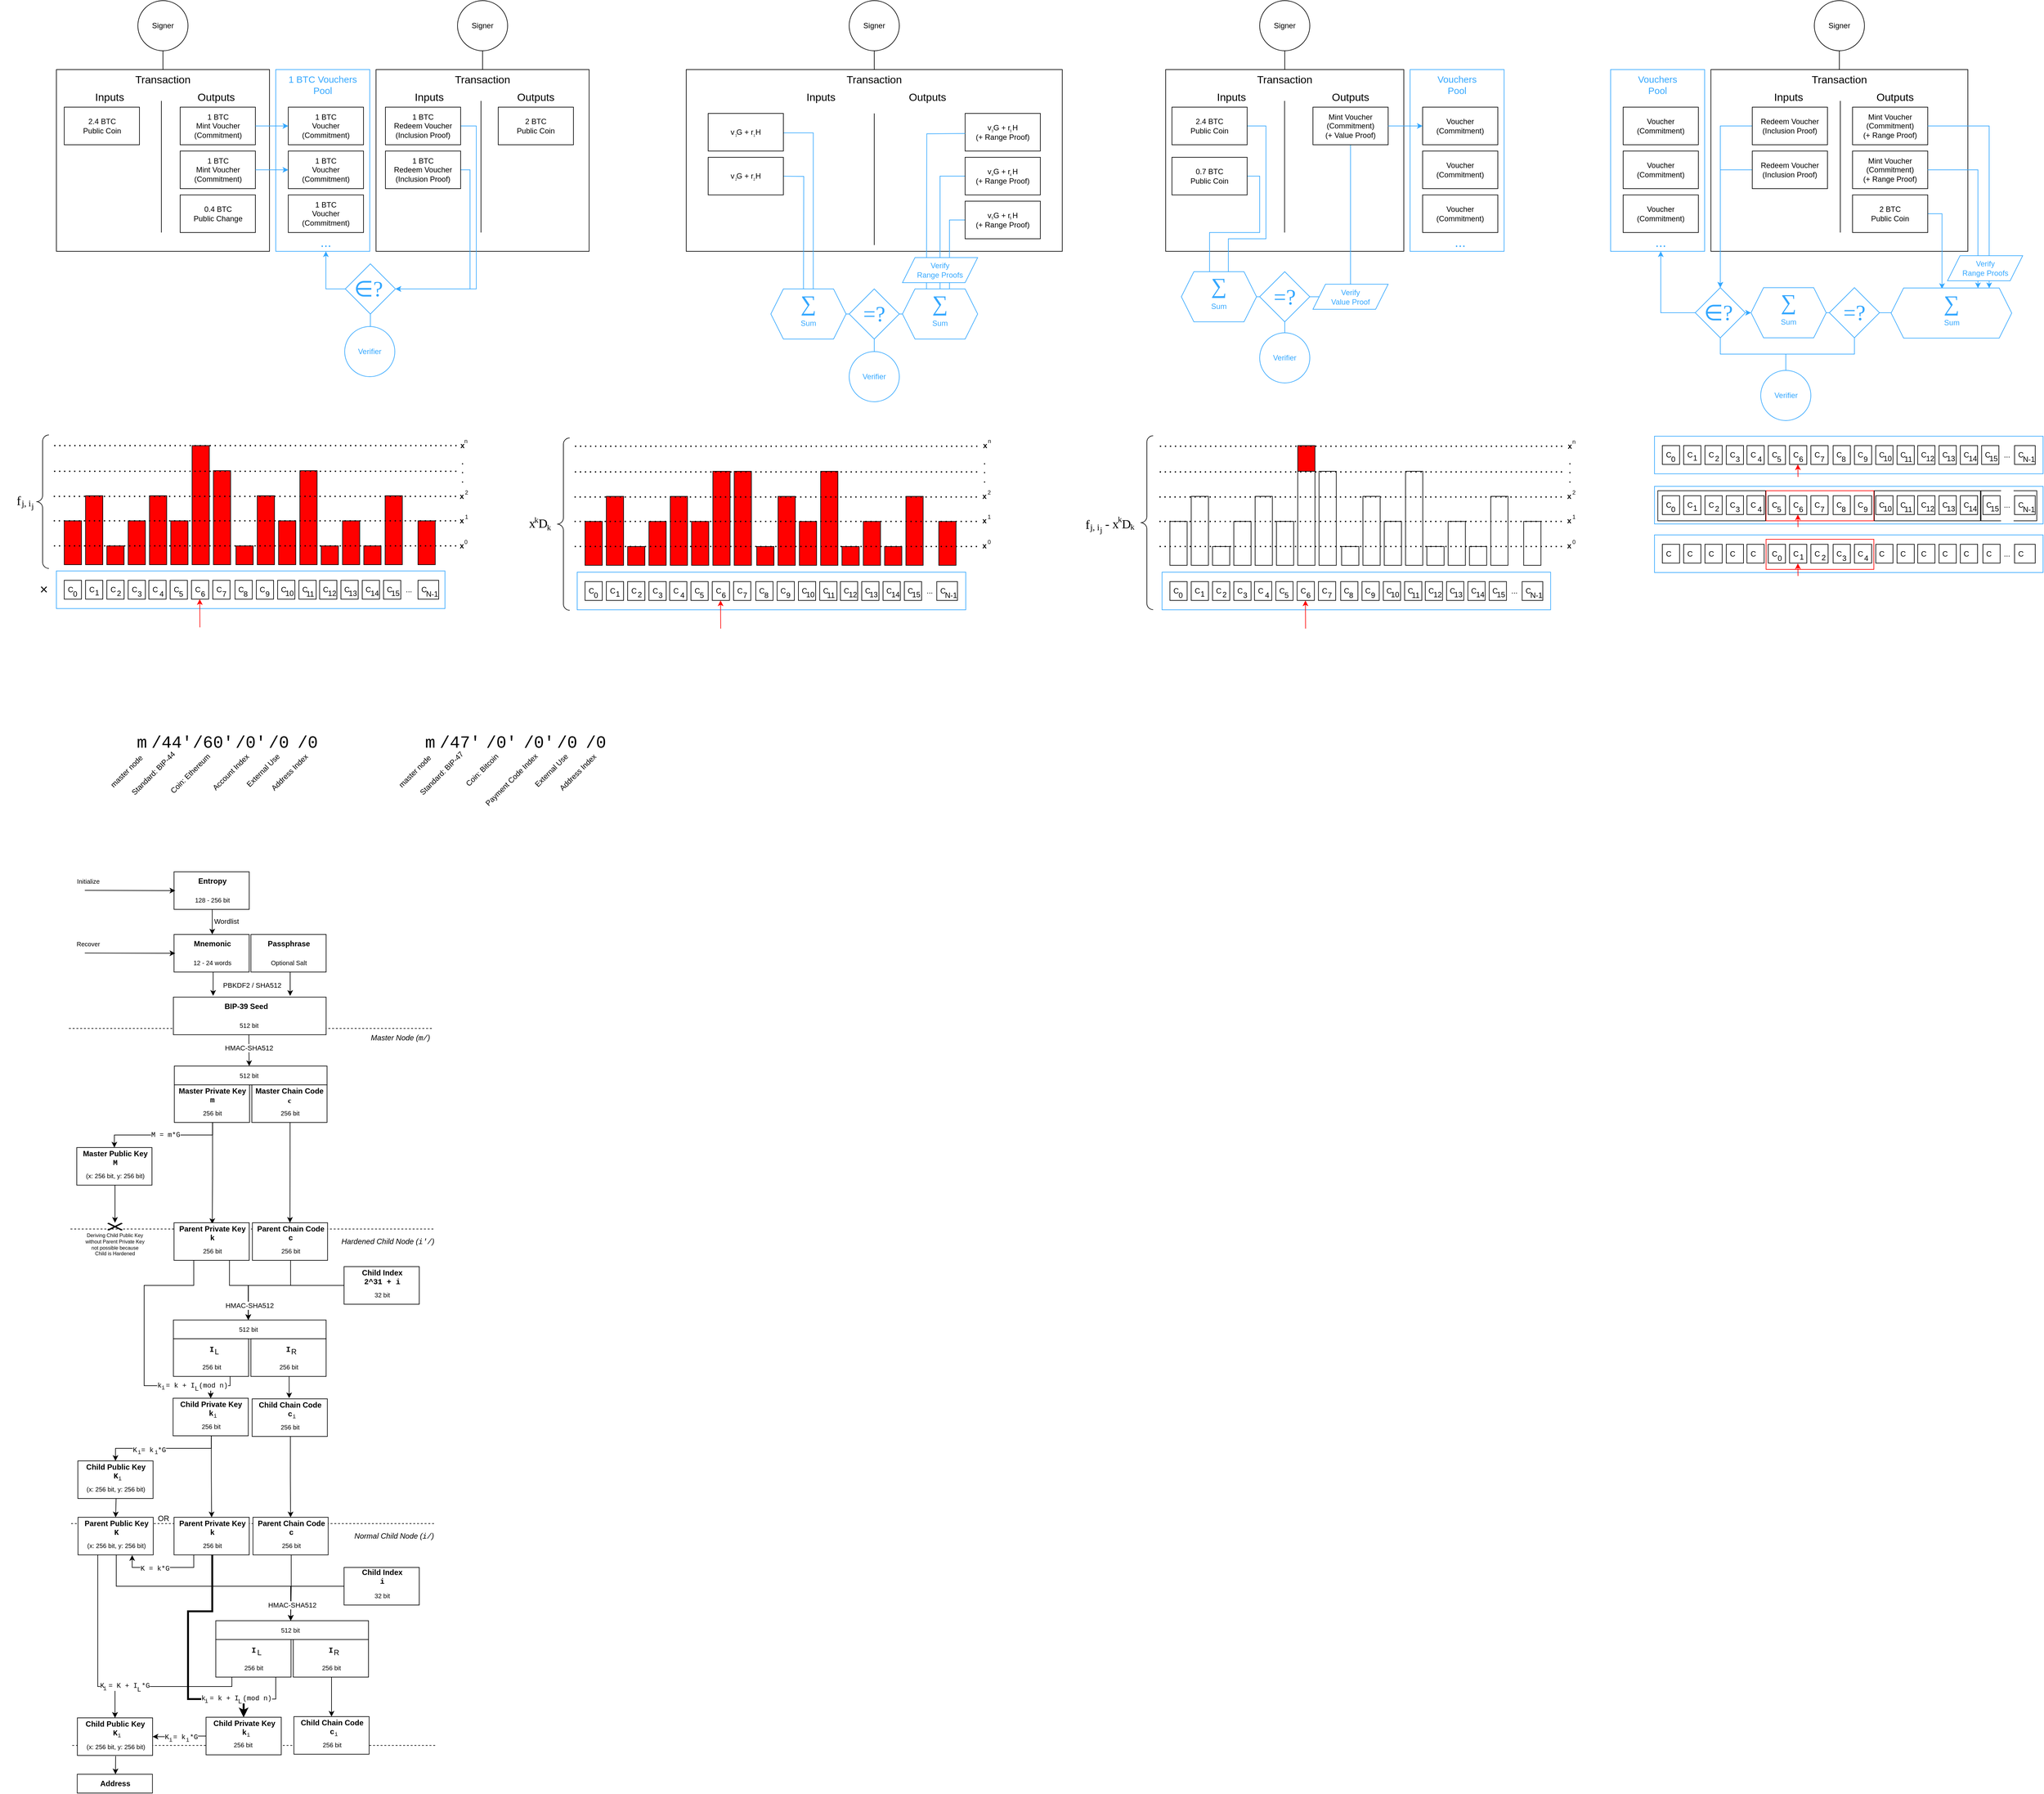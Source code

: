 <mxfile version="24.0.7" type="google">
  <diagram name="Page-1" id="ddi9Cq1puuaZVt2rPBFn">
    <mxGraphModel grid="1" page="1" gridSize="10" guides="1" tooltips="1" connect="1" arrows="1" fold="1" pageScale="1" pageWidth="850" pageHeight="1100" math="0" shadow="0">
      <root>
        <mxCell id="0" />
        <mxCell id="1" parent="0" />
        <mxCell id="eADeolu-UyvWbGh8BiYw-743" value="" style="endArrow=none;dashed=1;html=1;rounded=0;" edge="1" parent="1">
          <mxGeometry width="50" height="50" relative="1" as="geometry">
            <mxPoint x="-854.67" y="2824" as="sourcePoint" />
            <mxPoint x="-274.67" y="2824" as="targetPoint" />
          </mxGeometry>
        </mxCell>
        <mxCell id="eADeolu-UyvWbGh8BiYw-561" value="" style="endArrow=none;dashed=1;html=1;rounded=0;" edge="1" parent="1">
          <mxGeometry width="50" height="50" relative="1" as="geometry">
            <mxPoint x="-860" y="1680" as="sourcePoint" />
            <mxPoint x="-280" y="1680" as="targetPoint" />
          </mxGeometry>
        </mxCell>
        <mxCell id="eADeolu-UyvWbGh8BiYw-369" value="" style="rounded=0;whiteSpace=wrap;html=1;align=left;fillColor=#FF0000;" vertex="1" parent="1">
          <mxGeometry x="1100.75" y="750" width="27.5" height="41" as="geometry" />
        </mxCell>
        <mxCell id="eADeolu-UyvWbGh8BiYw-291" value="" style="rounded=0;whiteSpace=wrap;html=1;align=left;fillColor=#FF0000;" vertex="1" parent="1">
          <mxGeometry x="167.5" y="791" width="27.5" height="150" as="geometry" />
        </mxCell>
        <mxCell id="58P2tTds7ca-vYQvpBSV-13" style="edgeStyle=orthogonalEdgeStyle;rounded=0;orthogonalLoop=1;jettySize=auto;html=1;exitX=0.5;exitY=1;exitDx=0;exitDy=0;entryX=0.5;entryY=0;entryDx=0;entryDy=0;endArrow=none;endFill=0;" edge="1" parent="1" source="58P2tTds7ca-vYQvpBSV-1" target="58P2tTds7ca-vYQvpBSV-2">
          <mxGeometry relative="1" as="geometry" />
        </mxCell>
        <mxCell id="58P2tTds7ca-vYQvpBSV-1" value="Signer" style="ellipse;whiteSpace=wrap;html=1;aspect=fixed;" vertex="1" parent="1">
          <mxGeometry x="385" y="40" width="80" height="80" as="geometry" />
        </mxCell>
        <mxCell id="58P2tTds7ca-vYQvpBSV-2" value="Transaction" style="rounded=0;whiteSpace=wrap;html=1;verticalAlign=top;fontSize=17;" vertex="1" parent="1">
          <mxGeometry x="125" y="150" width="600" height="290" as="geometry" />
        </mxCell>
        <mxCell id="58P2tTds7ca-vYQvpBSV-3" value="Inputs" style="text;html=1;strokeColor=none;fillColor=none;align=center;verticalAlign=middle;whiteSpace=wrap;rounded=0;fontSize=17;" vertex="1" parent="1">
          <mxGeometry x="310" y="180" width="60" height="30" as="geometry" />
        </mxCell>
        <mxCell id="58P2tTds7ca-vYQvpBSV-4" value="Outputs" style="text;html=1;strokeColor=none;fillColor=none;align=center;verticalAlign=middle;whiteSpace=wrap;rounded=0;fontSize=17;" vertex="1" parent="1">
          <mxGeometry x="480" y="180" width="60" height="30" as="geometry" />
        </mxCell>
        <mxCell id="58P2tTds7ca-vYQvpBSV-5" value="" style="endArrow=none;html=1;rounded=0;" edge="1" parent="1">
          <mxGeometry width="50" height="50" relative="1" as="geometry">
            <mxPoint x="425" y="430" as="sourcePoint" />
            <mxPoint x="425" y="220" as="targetPoint" />
          </mxGeometry>
        </mxCell>
        <mxCell id="58P2tTds7ca-vYQvpBSV-18" style="edgeStyle=orthogonalEdgeStyle;rounded=0;orthogonalLoop=1;jettySize=auto;html=1;exitX=1;exitY=0.5;exitDx=0;exitDy=0;entryX=0.628;entryY=-0.007;entryDx=0;entryDy=0;endArrow=none;endFill=0;strokeColor=#33A7FF;entryPerimeter=0;" edge="1" parent="1" target="58P2tTds7ca-vYQvpBSV-15">
          <mxGeometry relative="1" as="geometry">
            <mxPoint x="260" y="250" as="sourcePoint" />
            <mxPoint x="330" y="460" as="targetPoint" />
            <Array as="points">
              <mxPoint x="260" y="251" />
              <mxPoint x="328" y="251" />
            </Array>
          </mxGeometry>
        </mxCell>
        <mxCell id="58P2tTds7ca-vYQvpBSV-6" value="v G + r H" style="rounded=0;whiteSpace=wrap;html=1;" vertex="1" parent="1">
          <mxGeometry x="160" y="220" width="120" height="60" as="geometry" />
        </mxCell>
        <mxCell id="58P2tTds7ca-vYQvpBSV-7" value="v G + r H&lt;div&gt;(+ Range Proof)&lt;/div&gt;" style="rounded=0;whiteSpace=wrap;html=1;" vertex="1" parent="1">
          <mxGeometry x="570" y="220" width="120" height="60" as="geometry" />
        </mxCell>
        <mxCell id="58P2tTds7ca-vYQvpBSV-19" style="edgeStyle=orthogonalEdgeStyle;rounded=0;orthogonalLoop=1;jettySize=auto;html=1;exitX=1;exitY=0.5;exitDx=0;exitDy=0;endArrow=none;endFill=0;strokeColor=#33A7FF;" edge="1" parent="1">
          <mxGeometry relative="1" as="geometry">
            <mxPoint x="268" y="320" as="sourcePoint" />
            <mxPoint x="312" y="540" as="targetPoint" />
          </mxGeometry>
        </mxCell>
        <mxCell id="58P2tTds7ca-vYQvpBSV-8" value="v G + r H" style="rounded=0;whiteSpace=wrap;html=1;" vertex="1" parent="1">
          <mxGeometry x="160" y="290" width="120" height="60" as="geometry" />
        </mxCell>
        <mxCell id="eADeolu-UyvWbGh8BiYw-73" style="edgeStyle=orthogonalEdgeStyle;rounded=0;orthogonalLoop=1;jettySize=auto;html=1;exitX=0;exitY=0.5;exitDx=0;exitDy=0;entryX=0.75;entryY=0;entryDx=0;entryDy=0;strokeColor=#33A7FF;endArrow=none;endFill=0;" edge="1" parent="1" source="58P2tTds7ca-vYQvpBSV-9" target="58P2tTds7ca-vYQvpBSV-17">
          <mxGeometry relative="1" as="geometry" />
        </mxCell>
        <mxCell id="58P2tTds7ca-vYQvpBSV-9" value="v G + r H&lt;div&gt;(+ Range Proof)&lt;br&gt;&lt;/div&gt;" style="rounded=0;whiteSpace=wrap;html=1;" vertex="1" parent="1">
          <mxGeometry x="570" y="360" width="120" height="60" as="geometry" />
        </mxCell>
        <mxCell id="eADeolu-UyvWbGh8BiYw-72" style="edgeStyle=orthogonalEdgeStyle;rounded=0;orthogonalLoop=1;jettySize=auto;html=1;exitX=0;exitY=0.5;exitDx=0;exitDy=0;entryX=0.5;entryY=0;entryDx=0;entryDy=0;strokeColor=#33A7FF;endArrow=none;endFill=0;" edge="1" parent="1" source="58P2tTds7ca-vYQvpBSV-10" target="58P2tTds7ca-vYQvpBSV-17">
          <mxGeometry relative="1" as="geometry" />
        </mxCell>
        <mxCell id="58P2tTds7ca-vYQvpBSV-10" value="v G + r H&lt;div&gt;(+ Range Proof)&lt;br&gt;&lt;/div&gt;" style="rounded=0;whiteSpace=wrap;html=1;" vertex="1" parent="1">
          <mxGeometry x="570" y="290" width="120" height="60" as="geometry" />
        </mxCell>
        <mxCell id="58P2tTds7ca-vYQvpBSV-30" style="edgeStyle=orthogonalEdgeStyle;rounded=0;orthogonalLoop=1;jettySize=auto;html=1;exitX=1;exitY=0.5;exitDx=0;exitDy=0;entryX=0;entryY=0.5;entryDx=0;entryDy=0;endArrow=none;endFill=0;strokeColor=#33A7FF;" edge="1" parent="1" source="58P2tTds7ca-vYQvpBSV-14" target="58P2tTds7ca-vYQvpBSV-27">
          <mxGeometry relative="1" as="geometry" />
        </mxCell>
        <mxCell id="58P2tTds7ca-vYQvpBSV-14" value="&lt;br&gt;&lt;br&gt;Sum" style="shape=hexagon;perimeter=hexagonPerimeter2;whiteSpace=wrap;html=1;fixedSize=1;fontColor=#33A7FF;strokeColor=#33A7FF;" vertex="1" parent="1">
          <mxGeometry x="260" y="500" width="120" height="80" as="geometry" />
        </mxCell>
        <mxCell id="58P2tTds7ca-vYQvpBSV-15" value="∑" style="text;html=1;strokeColor=none;fillColor=none;align=center;verticalAlign=middle;whiteSpace=wrap;rounded=0;fontFamily=Times New Roman;fontSize=35;fontColor=#33A7FF;" vertex="1" parent="1">
          <mxGeometry x="290" y="500" width="60" height="45" as="geometry" />
        </mxCell>
        <mxCell id="58P2tTds7ca-vYQvpBSV-31" style="edgeStyle=orthogonalEdgeStyle;rounded=0;orthogonalLoop=1;jettySize=auto;html=1;exitX=0;exitY=0.5;exitDx=0;exitDy=0;entryX=1;entryY=0.5;entryDx=0;entryDy=0;endArrow=none;endFill=0;strokeColor=#33A7FF;" edge="1" parent="1" source="58P2tTds7ca-vYQvpBSV-16" target="58P2tTds7ca-vYQvpBSV-27">
          <mxGeometry relative="1" as="geometry" />
        </mxCell>
        <mxCell id="58P2tTds7ca-vYQvpBSV-16" value="&lt;br&gt;&lt;br&gt;Sum" style="shape=hexagon;perimeter=hexagonPerimeter2;whiteSpace=wrap;html=1;fixedSize=1;fontColor=#33A7FF;strokeColor=#33A7FF;" vertex="1" parent="1">
          <mxGeometry x="470" y="500" width="120" height="80" as="geometry" />
        </mxCell>
        <mxCell id="58P2tTds7ca-vYQvpBSV-17" value="∑" style="text;html=1;strokeColor=none;fillColor=none;align=center;verticalAlign=middle;whiteSpace=wrap;rounded=0;fontFamily=Times New Roman;fontSize=35;fontColor=#33A7FF;" vertex="1" parent="1">
          <mxGeometry x="500" y="500" width="60" height="45" as="geometry" />
        </mxCell>
        <mxCell id="58P2tTds7ca-vYQvpBSV-24" style="edgeStyle=orthogonalEdgeStyle;rounded=0;orthogonalLoop=1;jettySize=auto;html=1;exitX=0;exitY=0.5;exitDx=0;exitDy=0;endArrow=none;endFill=0;strokeColor=#33A7FF;entryX=0.139;entryY=-0.067;entryDx=0;entryDy=0;entryPerimeter=0;" edge="1" parent="1">
          <mxGeometry relative="1" as="geometry">
            <mxPoint x="570" y="252" as="sourcePoint" />
            <mxPoint x="508.34" y="499.985" as="targetPoint" />
          </mxGeometry>
        </mxCell>
        <mxCell id="58P2tTds7ca-vYQvpBSV-29" style="edgeStyle=orthogonalEdgeStyle;rounded=0;orthogonalLoop=1;jettySize=auto;html=1;exitX=0.5;exitY=0;exitDx=0;exitDy=0;entryX=0.5;entryY=1;entryDx=0;entryDy=0;endArrow=none;endFill=0;strokeColor=#33A7FF;" edge="1" parent="1" source="58P2tTds7ca-vYQvpBSV-26" target="58P2tTds7ca-vYQvpBSV-27">
          <mxGeometry relative="1" as="geometry" />
        </mxCell>
        <mxCell id="58P2tTds7ca-vYQvpBSV-26" value="Verifier" style="ellipse;whiteSpace=wrap;html=1;aspect=fixed;strokeColor=#33A7FF;fontColor=#33A7FF;" vertex="1" parent="1">
          <mxGeometry x="385" y="600" width="80" height="80" as="geometry" />
        </mxCell>
        <mxCell id="58P2tTds7ca-vYQvpBSV-27" value="" style="rhombus;whiteSpace=wrap;html=1;strokeColor=#33A7FF;" vertex="1" parent="1">
          <mxGeometry x="385" y="500" width="80" height="80" as="geometry" />
        </mxCell>
        <mxCell id="58P2tTds7ca-vYQvpBSV-28" value="=?" style="text;html=1;strokeColor=none;fillColor=none;align=center;verticalAlign=middle;whiteSpace=wrap;rounded=0;fontFamily=Times New Roman;fontSize=35;fontColor=#33A7FF;" vertex="1" parent="1">
          <mxGeometry x="395" y="517.5" width="60" height="45" as="geometry" />
        </mxCell>
        <mxCell id="58P2tTds7ca-vYQvpBSV-34" value="1" style="text;html=1;strokeColor=none;fillColor=none;align=center;verticalAlign=middle;whiteSpace=wrap;rounded=0;fontSize=5;" vertex="1" parent="1">
          <mxGeometry x="197" y="248" width="15" height="11" as="geometry" />
        </mxCell>
        <mxCell id="58P2tTds7ca-vYQvpBSV-35" value="1" style="text;html=1;strokeColor=none;fillColor=none;align=center;verticalAlign=middle;whiteSpace=wrap;rounded=0;fontSize=5;" vertex="1" parent="1">
          <mxGeometry x="226" y="248" width="15" height="11" as="geometry" />
        </mxCell>
        <mxCell id="58P2tTds7ca-vYQvpBSV-36" value="2" style="text;html=1;strokeColor=none;fillColor=none;align=center;verticalAlign=middle;whiteSpace=wrap;rounded=0;fontSize=5;" vertex="1" parent="1">
          <mxGeometry x="197" y="318" width="15" height="11" as="geometry" />
        </mxCell>
        <mxCell id="58P2tTds7ca-vYQvpBSV-37" value="2" style="text;html=1;strokeColor=none;fillColor=none;align=center;verticalAlign=middle;whiteSpace=wrap;rounded=0;fontSize=5;" vertex="1" parent="1">
          <mxGeometry x="226" y="318" width="15" height="11" as="geometry" />
        </mxCell>
        <mxCell id="58P2tTds7ca-vYQvpBSV-40" value="3" style="text;html=1;strokeColor=none;fillColor=none;align=center;verticalAlign=middle;whiteSpace=wrap;rounded=0;fontSize=5;" vertex="1" parent="1">
          <mxGeometry x="606" y="241" width="15" height="11" as="geometry" />
        </mxCell>
        <mxCell id="58P2tTds7ca-vYQvpBSV-41" value="3" style="text;html=1;strokeColor=none;fillColor=none;align=center;verticalAlign=middle;whiteSpace=wrap;rounded=0;fontSize=5;" vertex="1" parent="1">
          <mxGeometry x="635" y="241" width="15" height="11" as="geometry" />
        </mxCell>
        <mxCell id="58P2tTds7ca-vYQvpBSV-42" value="4" style="text;html=1;strokeColor=none;fillColor=none;align=center;verticalAlign=middle;whiteSpace=wrap;rounded=0;fontSize=5;" vertex="1" parent="1">
          <mxGeometry x="606" y="311" width="15" height="11" as="geometry" />
        </mxCell>
        <mxCell id="58P2tTds7ca-vYQvpBSV-43" value="4" style="text;html=1;strokeColor=none;fillColor=none;align=center;verticalAlign=middle;whiteSpace=wrap;rounded=0;fontSize=5;" vertex="1" parent="1">
          <mxGeometry x="635" y="311" width="15" height="11" as="geometry" />
        </mxCell>
        <mxCell id="58P2tTds7ca-vYQvpBSV-44" value="5" style="text;html=1;strokeColor=none;fillColor=none;align=center;verticalAlign=middle;whiteSpace=wrap;rounded=0;fontSize=5;" vertex="1" parent="1">
          <mxGeometry x="606" y="380.5" width="15" height="11" as="geometry" />
        </mxCell>
        <mxCell id="58P2tTds7ca-vYQvpBSV-45" value="5" style="text;html=1;strokeColor=none;fillColor=none;align=center;verticalAlign=middle;whiteSpace=wrap;rounded=0;fontSize=5;" vertex="1" parent="1">
          <mxGeometry x="635" y="380.5" width="15" height="11" as="geometry" />
        </mxCell>
        <mxCell id="eADeolu-UyvWbGh8BiYw-1" style="edgeStyle=orthogonalEdgeStyle;rounded=0;orthogonalLoop=1;jettySize=auto;html=1;exitX=0.5;exitY=1;exitDx=0;exitDy=0;entryX=0.5;entryY=0;entryDx=0;entryDy=0;endArrow=none;endFill=0;" edge="1" parent="1" source="eADeolu-UyvWbGh8BiYw-2" target="eADeolu-UyvWbGh8BiYw-3">
          <mxGeometry relative="1" as="geometry" />
        </mxCell>
        <mxCell id="eADeolu-UyvWbGh8BiYw-2" value="Signer" style="ellipse;whiteSpace=wrap;html=1;aspect=fixed;" vertex="1" parent="1">
          <mxGeometry x="-750" y="40" width="80" height="80" as="geometry" />
        </mxCell>
        <mxCell id="eADeolu-UyvWbGh8BiYw-3" value="Transaction" style="rounded=0;whiteSpace=wrap;html=1;verticalAlign=top;fontSize=17;" vertex="1" parent="1">
          <mxGeometry x="-880" y="150" width="340" height="290" as="geometry" />
        </mxCell>
        <mxCell id="eADeolu-UyvWbGh8BiYw-4" value="Inputs" style="text;html=1;strokeColor=none;fillColor=none;align=center;verticalAlign=middle;whiteSpace=wrap;rounded=0;fontSize=17;" vertex="1" parent="1">
          <mxGeometry x="-825" y="180" width="60" height="30" as="geometry" />
        </mxCell>
        <mxCell id="eADeolu-UyvWbGh8BiYw-5" value="Outputs" style="text;html=1;strokeColor=none;fillColor=none;align=center;verticalAlign=middle;whiteSpace=wrap;rounded=0;fontSize=17;" vertex="1" parent="1">
          <mxGeometry x="-655" y="180" width="60" height="30" as="geometry" />
        </mxCell>
        <mxCell id="eADeolu-UyvWbGh8BiYw-8" value="2.4 BTC&lt;br&gt;Public Coin" style="rounded=0;whiteSpace=wrap;html=1;" vertex="1" parent="1">
          <mxGeometry x="-867.5" y="210" width="120" height="60" as="geometry" />
        </mxCell>
        <mxCell id="eADeolu-UyvWbGh8BiYw-9" value="1 BTC&lt;br&gt;Mint Voucher (Commitment)" style="rounded=0;whiteSpace=wrap;html=1;" vertex="1" parent="1">
          <mxGeometry x="-682.5" y="210" width="120" height="60" as="geometry" />
        </mxCell>
        <mxCell id="eADeolu-UyvWbGh8BiYw-12" value="0.4 BTC&lt;br&gt;Public Change" style="rounded=0;whiteSpace=wrap;html=1;" vertex="1" parent="1">
          <mxGeometry x="-682.5" y="350" width="120" height="60" as="geometry" />
        </mxCell>
        <mxCell id="eADeolu-UyvWbGh8BiYw-13" value="1 BTC&lt;div&gt;Mint Voucher&lt;br&gt;(Commitment)&lt;/div&gt;" style="rounded=0;whiteSpace=wrap;html=1;" vertex="1" parent="1">
          <mxGeometry x="-682.5" y="280" width="120" height="60" as="geometry" />
        </mxCell>
        <mxCell id="eADeolu-UyvWbGh8BiYw-37" value="" style="endArrow=none;html=1;rounded=0;" edge="1" parent="1">
          <mxGeometry width="50" height="50" relative="1" as="geometry">
            <mxPoint x="-712.5" y="410" as="sourcePoint" />
            <mxPoint x="-712.5" y="200" as="targetPoint" />
          </mxGeometry>
        </mxCell>
        <mxCell id="eADeolu-UyvWbGh8BiYw-38" value="1 BTC Vouchers&lt;div style=&quot;font-size: 15px;&quot;&gt;Pool&lt;/div&gt;" style="rounded=0;whiteSpace=wrap;html=1;verticalAlign=top;fontSize=15;strokeColor=#33A7FF;fontColor=#33A7FF;" vertex="1" parent="1">
          <mxGeometry x="-530" y="150" width="150" height="290" as="geometry" />
        </mxCell>
        <mxCell id="eADeolu-UyvWbGh8BiYw-41" value="1 BTC&lt;br&gt;Voucher (Commitment)" style="rounded=0;whiteSpace=wrap;html=1;" vertex="1" parent="1">
          <mxGeometry x="-510" y="210" width="120" height="60" as="geometry" />
        </mxCell>
        <mxCell id="eADeolu-UyvWbGh8BiYw-42" value="1 BTC&lt;br&gt;Voucher (Commitment)" style="rounded=0;whiteSpace=wrap;html=1;" vertex="1" parent="1">
          <mxGeometry x="-510" y="280" width="120" height="60" as="geometry" />
        </mxCell>
        <mxCell id="eADeolu-UyvWbGh8BiYw-43" value="1 BTC&lt;br&gt;Voucher (Commitment)" style="rounded=0;whiteSpace=wrap;html=1;" vertex="1" parent="1">
          <mxGeometry x="-510" y="350" width="120" height="60" as="geometry" />
        </mxCell>
        <mxCell id="eADeolu-UyvWbGh8BiYw-44" value="..." style="text;html=1;align=center;verticalAlign=middle;whiteSpace=wrap;rounded=0;fontSize=21;fontColor=#33A7FF;" vertex="1" parent="1">
          <mxGeometry x="-480" y="410" width="60" height="30" as="geometry" />
        </mxCell>
        <mxCell id="eADeolu-UyvWbGh8BiYw-47" style="edgeStyle=orthogonalEdgeStyle;rounded=0;orthogonalLoop=1;jettySize=auto;html=1;exitX=1;exitY=0.5;exitDx=0;exitDy=0;strokeColor=#33A7FF;" edge="1" parent="1" source="eADeolu-UyvWbGh8BiYw-13" target="eADeolu-UyvWbGh8BiYw-42">
          <mxGeometry relative="1" as="geometry" />
        </mxCell>
        <mxCell id="eADeolu-UyvWbGh8BiYw-46" style="edgeStyle=orthogonalEdgeStyle;rounded=0;orthogonalLoop=1;jettySize=auto;html=1;exitX=1;exitY=0.5;exitDx=0;exitDy=0;strokeColor=#33A7FF;" edge="1" parent="1" source="eADeolu-UyvWbGh8BiYw-9" target="eADeolu-UyvWbGh8BiYw-41">
          <mxGeometry relative="1" as="geometry" />
        </mxCell>
        <mxCell id="eADeolu-UyvWbGh8BiYw-48" style="edgeStyle=orthogonalEdgeStyle;rounded=0;orthogonalLoop=1;jettySize=auto;html=1;exitX=0.5;exitY=1;exitDx=0;exitDy=0;entryX=0.5;entryY=0;entryDx=0;entryDy=0;endArrow=none;endFill=0;" edge="1" parent="1" source="eADeolu-UyvWbGh8BiYw-49" target="eADeolu-UyvWbGh8BiYw-50">
          <mxGeometry relative="1" as="geometry" />
        </mxCell>
        <mxCell id="eADeolu-UyvWbGh8BiYw-49" value="Signer" style="ellipse;whiteSpace=wrap;html=1;aspect=fixed;" vertex="1" parent="1">
          <mxGeometry x="-240" y="40" width="80" height="80" as="geometry" />
        </mxCell>
        <mxCell id="eADeolu-UyvWbGh8BiYw-50" value="Transaction" style="rounded=0;whiteSpace=wrap;html=1;verticalAlign=top;fontSize=17;" vertex="1" parent="1">
          <mxGeometry x="-370" y="150" width="340" height="290" as="geometry" />
        </mxCell>
        <mxCell id="eADeolu-UyvWbGh8BiYw-51" value="Inputs" style="text;html=1;strokeColor=none;fillColor=none;align=center;verticalAlign=middle;whiteSpace=wrap;rounded=0;fontSize=17;" vertex="1" parent="1">
          <mxGeometry x="-315" y="180" width="60" height="30" as="geometry" />
        </mxCell>
        <mxCell id="eADeolu-UyvWbGh8BiYw-52" value="Outputs" style="text;html=1;strokeColor=none;fillColor=none;align=center;verticalAlign=middle;whiteSpace=wrap;rounded=0;fontSize=17;" vertex="1" parent="1">
          <mxGeometry x="-145" y="180" width="60" height="30" as="geometry" />
        </mxCell>
        <mxCell id="eADeolu-UyvWbGh8BiYw-57" value="" style="endArrow=none;html=1;rounded=0;" edge="1" parent="1">
          <mxGeometry width="50" height="50" relative="1" as="geometry">
            <mxPoint x="-202.5" y="410" as="sourcePoint" />
            <mxPoint x="-202.5" y="200" as="targetPoint" />
          </mxGeometry>
        </mxCell>
        <mxCell id="eADeolu-UyvWbGh8BiYw-67" style="edgeStyle=orthogonalEdgeStyle;rounded=0;orthogonalLoop=1;jettySize=auto;html=1;exitX=1;exitY=0.5;exitDx=0;exitDy=0;entryX=1;entryY=0.5;entryDx=0;entryDy=0;strokeColor=#33A7FF;" edge="1" parent="1" source="eADeolu-UyvWbGh8BiYw-58" target="eADeolu-UyvWbGh8BiYw-64">
          <mxGeometry relative="1" as="geometry">
            <Array as="points">
              <mxPoint x="-210" y="240" />
              <mxPoint x="-210" y="500" />
            </Array>
          </mxGeometry>
        </mxCell>
        <mxCell id="eADeolu-UyvWbGh8BiYw-58" value="1 BTC&lt;br&gt;Redeem Voucher&lt;div&gt;(Inclusion Proof)&lt;/div&gt;" style="rounded=0;whiteSpace=wrap;html=1;" vertex="1" parent="1">
          <mxGeometry x="-355" y="210" width="120" height="60" as="geometry" />
        </mxCell>
        <mxCell id="eADeolu-UyvWbGh8BiYw-59" value="2 BTC&lt;br&gt;Public Coin" style="rounded=0;whiteSpace=wrap;html=1;" vertex="1" parent="1">
          <mxGeometry x="-175" y="210" width="120" height="60" as="geometry" />
        </mxCell>
        <mxCell id="eADeolu-UyvWbGh8BiYw-68" style="edgeStyle=orthogonalEdgeStyle;rounded=0;orthogonalLoop=1;jettySize=auto;html=1;exitX=1;exitY=0.5;exitDx=0;exitDy=0;entryX=1;entryY=0.5;entryDx=0;entryDy=0;strokeColor=#33A7FF;" edge="1" parent="1" source="eADeolu-UyvWbGh8BiYw-60" target="eADeolu-UyvWbGh8BiYw-64">
          <mxGeometry relative="1" as="geometry">
            <Array as="points">
              <mxPoint x="-220" y="310" />
              <mxPoint x="-220" y="500" />
            </Array>
          </mxGeometry>
        </mxCell>
        <mxCell id="eADeolu-UyvWbGh8BiYw-60" value="1 BTC&lt;br&gt;Redeem Voucher&lt;div&gt;(Inclusion Proof)&lt;/div&gt;" style="rounded=0;whiteSpace=wrap;html=1;" vertex="1" parent="1">
          <mxGeometry x="-355" y="280" width="120" height="60" as="geometry" />
        </mxCell>
        <mxCell id="eADeolu-UyvWbGh8BiYw-69" style="edgeStyle=orthogonalEdgeStyle;rounded=0;orthogonalLoop=1;jettySize=auto;html=1;exitX=0.5;exitY=0;exitDx=0;exitDy=0;entryX=0.5;entryY=1;entryDx=0;entryDy=0;endArrow=none;endFill=0;strokeColor=#33A7FF;" edge="1" parent="1" source="eADeolu-UyvWbGh8BiYw-61" target="eADeolu-UyvWbGh8BiYw-64">
          <mxGeometry relative="1" as="geometry" />
        </mxCell>
        <mxCell id="eADeolu-UyvWbGh8BiYw-61" value="Verifier" style="ellipse;whiteSpace=wrap;html=1;aspect=fixed;strokeColor=#33A7FF;fontColor=#33A7FF;" vertex="1" parent="1">
          <mxGeometry x="-420" y="560" width="80" height="80" as="geometry" />
        </mxCell>
        <mxCell id="eADeolu-UyvWbGh8BiYw-66" style="edgeStyle=orthogonalEdgeStyle;rounded=0;orthogonalLoop=1;jettySize=auto;html=1;exitX=0;exitY=0.5;exitDx=0;exitDy=0;entryX=0.5;entryY=1;entryDx=0;entryDy=0;strokeColor=#33A7FF;" edge="1" parent="1" source="eADeolu-UyvWbGh8BiYw-64" target="eADeolu-UyvWbGh8BiYw-44">
          <mxGeometry relative="1" as="geometry" />
        </mxCell>
        <mxCell id="eADeolu-UyvWbGh8BiYw-64" value="" style="rhombus;whiteSpace=wrap;html=1;strokeColor=#33A7FF;" vertex="1" parent="1">
          <mxGeometry x="-419" y="460" width="80" height="80" as="geometry" />
        </mxCell>
        <mxCell id="eADeolu-UyvWbGh8BiYw-65" value="∈?" style="text;html=1;strokeColor=none;fillColor=none;align=center;verticalAlign=middle;whiteSpace=wrap;rounded=0;fontFamily=Times New Roman;fontSize=35;fontColor=#33A7FF;" vertex="1" parent="1">
          <mxGeometry x="-409" y="477.5" width="54" height="45" as="geometry" />
        </mxCell>
        <mxCell id="eADeolu-UyvWbGh8BiYw-71" value="Verify&lt;br&gt;Range Proofs" style="shape=parallelogram;perimeter=parallelogramPerimeter;whiteSpace=wrap;html=1;fixedSize=1;strokeColor=#33A7FF;fontColor=#33A7FF;" vertex="1" parent="1">
          <mxGeometry x="470" y="450" width="120" height="40" as="geometry" />
        </mxCell>
        <mxCell id="eADeolu-UyvWbGh8BiYw-75" style="edgeStyle=orthogonalEdgeStyle;rounded=0;orthogonalLoop=1;jettySize=auto;html=1;exitX=0.5;exitY=1;exitDx=0;exitDy=0;entryX=0.5;entryY=0;entryDx=0;entryDy=0;endArrow=none;endFill=0;" edge="1" parent="1" source="eADeolu-UyvWbGh8BiYw-76" target="eADeolu-UyvWbGh8BiYw-77">
          <mxGeometry relative="1" as="geometry" />
        </mxCell>
        <mxCell id="eADeolu-UyvWbGh8BiYw-76" value="Signer" style="ellipse;whiteSpace=wrap;html=1;aspect=fixed;" vertex="1" parent="1">
          <mxGeometry x="1040" y="40" width="80" height="80" as="geometry" />
        </mxCell>
        <mxCell id="eADeolu-UyvWbGh8BiYw-77" value="Transaction" style="rounded=0;whiteSpace=wrap;html=1;verticalAlign=top;fontSize=17;" vertex="1" parent="1">
          <mxGeometry x="890" y="150" width="380" height="290" as="geometry" />
        </mxCell>
        <mxCell id="eADeolu-UyvWbGh8BiYw-78" value="Inputs" style="text;html=1;strokeColor=none;fillColor=none;align=center;verticalAlign=middle;whiteSpace=wrap;rounded=0;fontSize=17;" vertex="1" parent="1">
          <mxGeometry x="965" y="180" width="60" height="30" as="geometry" />
        </mxCell>
        <mxCell id="eADeolu-UyvWbGh8BiYw-79" value="Outputs" style="text;html=1;strokeColor=none;fillColor=none;align=center;verticalAlign=middle;whiteSpace=wrap;rounded=0;fontSize=17;" vertex="1" parent="1">
          <mxGeometry x="1155" y="180" width="60" height="30" as="geometry" />
        </mxCell>
        <mxCell id="eADeolu-UyvWbGh8BiYw-105" style="edgeStyle=orthogonalEdgeStyle;rounded=0;orthogonalLoop=1;jettySize=auto;html=1;exitX=1;exitY=0.5;exitDx=0;exitDy=0;entryX=0.75;entryY=0;entryDx=0;entryDy=0;endArrow=none;endFill=0;strokeColor=#33A7FF;" edge="1" parent="1" source="eADeolu-UyvWbGh8BiYw-80" target="eADeolu-UyvWbGh8BiYw-95">
          <mxGeometry relative="1" as="geometry">
            <mxPoint x="990" y="470" as="targetPoint" />
            <Array as="points">
              <mxPoint x="1050" y="240" />
              <mxPoint x="1050" y="420" />
              <mxPoint x="990" y="420" />
            </Array>
          </mxGeometry>
        </mxCell>
        <mxCell id="eADeolu-UyvWbGh8BiYw-80" value="2.4 BTC&lt;br&gt;Public Coin" style="rounded=0;whiteSpace=wrap;html=1;" vertex="1" parent="1">
          <mxGeometry x="900" y="210" width="120" height="60" as="geometry" />
        </mxCell>
        <mxCell id="eADeolu-UyvWbGh8BiYw-103" style="edgeStyle=orthogonalEdgeStyle;rounded=0;orthogonalLoop=1;jettySize=auto;html=1;exitX=0.5;exitY=1;exitDx=0;exitDy=0;entryX=0.5;entryY=0;entryDx=0;entryDy=0;endArrow=none;endFill=0;strokeColor=#33A7FF;" edge="1" parent="1" source="eADeolu-UyvWbGh8BiYw-81" target="eADeolu-UyvWbGh8BiYw-96">
          <mxGeometry relative="1" as="geometry" />
        </mxCell>
        <mxCell id="eADeolu-UyvWbGh8BiYw-81" value="Mint Voucher (Commitment)&lt;br&gt;(+ Value Proof&lt;span style=&quot;background-color: initial;&quot;&gt;)&lt;/span&gt;" style="rounded=0;whiteSpace=wrap;html=1;" vertex="1" parent="1">
          <mxGeometry x="1125" y="210" width="120" height="60" as="geometry" />
        </mxCell>
        <mxCell id="eADeolu-UyvWbGh8BiYw-84" value="" style="endArrow=none;html=1;rounded=0;" edge="1" parent="1">
          <mxGeometry width="50" height="50" relative="1" as="geometry">
            <mxPoint x="1079.76" y="410" as="sourcePoint" />
            <mxPoint x="1079.76" y="200" as="targetPoint" />
          </mxGeometry>
        </mxCell>
        <mxCell id="eADeolu-UyvWbGh8BiYw-85" value="Vouchers&lt;div style=&quot;font-size: 15px;&quot;&gt;Pool&lt;/div&gt;" style="rounded=0;whiteSpace=wrap;html=1;verticalAlign=top;fontSize=15;strokeColor=#33A7FF;fontColor=#33A7FF;" vertex="1" parent="1">
          <mxGeometry x="1280" y="150" width="150" height="290" as="geometry" />
        </mxCell>
        <mxCell id="eADeolu-UyvWbGh8BiYw-86" value="Voucher (Commitment)" style="rounded=0;whiteSpace=wrap;html=1;" vertex="1" parent="1">
          <mxGeometry x="1300" y="210" width="120" height="60" as="geometry" />
        </mxCell>
        <mxCell id="eADeolu-UyvWbGh8BiYw-87" value="Voucher (Commitment)" style="rounded=0;whiteSpace=wrap;html=1;" vertex="1" parent="1">
          <mxGeometry x="1300" y="280" width="120" height="60" as="geometry" />
        </mxCell>
        <mxCell id="eADeolu-UyvWbGh8BiYw-88" value="Voucher (Commitment)" style="rounded=0;whiteSpace=wrap;html=1;" vertex="1" parent="1">
          <mxGeometry x="1300" y="350" width="120" height="60" as="geometry" />
        </mxCell>
        <mxCell id="eADeolu-UyvWbGh8BiYw-89" value="..." style="text;html=1;align=center;verticalAlign=middle;whiteSpace=wrap;rounded=0;fontSize=21;fontColor=#33A7FF;" vertex="1" parent="1">
          <mxGeometry x="1330" y="410" width="60" height="30" as="geometry" />
        </mxCell>
        <mxCell id="eADeolu-UyvWbGh8BiYw-91" style="edgeStyle=orthogonalEdgeStyle;rounded=0;orthogonalLoop=1;jettySize=auto;html=1;exitX=1;exitY=0.5;exitDx=0;exitDy=0;strokeColor=#33A7FF;" edge="1" parent="1" source="eADeolu-UyvWbGh8BiYw-81" target="eADeolu-UyvWbGh8BiYw-86">
          <mxGeometry relative="1" as="geometry" />
        </mxCell>
        <mxCell id="eADeolu-UyvWbGh8BiYw-104" style="edgeStyle=orthogonalEdgeStyle;rounded=0;orthogonalLoop=1;jettySize=auto;html=1;exitX=1;exitY=0.5;exitDx=0;exitDy=0;entryX=0.25;entryY=0;entryDx=0;entryDy=0;endArrow=none;endFill=0;strokeColor=#33A7FF;" edge="1" parent="1" source="eADeolu-UyvWbGh8BiYw-92" target="eADeolu-UyvWbGh8BiYw-95">
          <mxGeometry relative="1" as="geometry">
            <Array as="points">
              <mxPoint x="1040" y="320" />
              <mxPoint x="1040" y="410" />
              <mxPoint x="960" y="410" />
            </Array>
          </mxGeometry>
        </mxCell>
        <mxCell id="eADeolu-UyvWbGh8BiYw-92" value="0.7 BTC&lt;br&gt;Public Coin" style="rounded=0;whiteSpace=wrap;html=1;" vertex="1" parent="1">
          <mxGeometry x="900" y="290" width="120" height="60" as="geometry" />
        </mxCell>
        <mxCell id="eADeolu-UyvWbGh8BiYw-94" value="&lt;br&gt;&lt;br&gt;Sum" style="shape=hexagon;perimeter=hexagonPerimeter2;whiteSpace=wrap;html=1;fixedSize=1;fontColor=#33A7FF;strokeColor=#33A7FF;" vertex="1" parent="1">
          <mxGeometry x="915" y="472.5" width="120" height="80" as="geometry" />
        </mxCell>
        <mxCell id="eADeolu-UyvWbGh8BiYw-95" value="∑" style="text;html=1;strokeColor=none;fillColor=none;align=center;verticalAlign=middle;whiteSpace=wrap;rounded=0;fontFamily=Times New Roman;fontSize=35;fontColor=#33A7FF;" vertex="1" parent="1">
          <mxGeometry x="945" y="472.5" width="60" height="45" as="geometry" />
        </mxCell>
        <mxCell id="eADeolu-UyvWbGh8BiYw-96" value="Verify&lt;br&gt;Value Proof" style="shape=parallelogram;perimeter=parallelogramPerimeter;whiteSpace=wrap;html=1;fixedSize=1;strokeColor=#33A7FF;fontColor=#33A7FF;" vertex="1" parent="1">
          <mxGeometry x="1125" y="492.5" width="120" height="40" as="geometry" />
        </mxCell>
        <mxCell id="eADeolu-UyvWbGh8BiYw-97" style="edgeStyle=orthogonalEdgeStyle;rounded=0;orthogonalLoop=1;jettySize=auto;html=1;exitX=1;exitY=0.5;exitDx=0;exitDy=0;entryX=0;entryY=0.5;entryDx=0;entryDy=0;endArrow=none;endFill=0;strokeColor=#33A7FF;" edge="1" parent="1" target="eADeolu-UyvWbGh8BiYw-100">
          <mxGeometry relative="1" as="geometry">
            <mxPoint x="1035" y="512.5" as="sourcePoint" />
          </mxGeometry>
        </mxCell>
        <mxCell id="eADeolu-UyvWbGh8BiYw-98" style="edgeStyle=orthogonalEdgeStyle;rounded=0;orthogonalLoop=1;jettySize=auto;html=1;entryX=1;entryY=0.5;entryDx=0;entryDy=0;endArrow=none;endFill=0;strokeColor=#33A7FF;" edge="1" parent="1" target="eADeolu-UyvWbGh8BiYw-100">
          <mxGeometry relative="1" as="geometry">
            <mxPoint x="1135" y="512.5" as="sourcePoint" />
          </mxGeometry>
        </mxCell>
        <mxCell id="eADeolu-UyvWbGh8BiYw-99" style="edgeStyle=orthogonalEdgeStyle;rounded=0;orthogonalLoop=1;jettySize=auto;html=1;exitX=0.5;exitY=0;exitDx=0;exitDy=0;entryX=0.5;entryY=1;entryDx=0;entryDy=0;endArrow=none;endFill=0;strokeColor=#33A7FF;" edge="1" parent="1" target="eADeolu-UyvWbGh8BiYw-100">
          <mxGeometry relative="1" as="geometry">
            <mxPoint x="1080" y="572.5" as="sourcePoint" />
          </mxGeometry>
        </mxCell>
        <mxCell id="eADeolu-UyvWbGh8BiYw-100" value="" style="rhombus;whiteSpace=wrap;html=1;strokeColor=#33A7FF;" vertex="1" parent="1">
          <mxGeometry x="1040" y="472.5" width="80" height="80" as="geometry" />
        </mxCell>
        <mxCell id="eADeolu-UyvWbGh8BiYw-101" value="=?" style="text;html=1;strokeColor=none;fillColor=none;align=center;verticalAlign=middle;whiteSpace=wrap;rounded=0;fontFamily=Times New Roman;fontSize=35;fontColor=#33A7FF;" vertex="1" parent="1">
          <mxGeometry x="1050" y="490" width="60" height="45" as="geometry" />
        </mxCell>
        <mxCell id="eADeolu-UyvWbGh8BiYw-102" value="Verifier" style="ellipse;whiteSpace=wrap;html=1;aspect=fixed;strokeColor=#33A7FF;fontColor=#33A7FF;" vertex="1" parent="1">
          <mxGeometry x="1040" y="570" width="80" height="80" as="geometry" />
        </mxCell>
        <mxCell id="eADeolu-UyvWbGh8BiYw-106" value="" style="rounded=0;whiteSpace=wrap;html=1;strokeColor=#33A7FF;" vertex="1" parent="1">
          <mxGeometry x="-880" y="950" width="620" height="60" as="geometry" />
        </mxCell>
        <mxCell id="eADeolu-UyvWbGh8BiYw-107" value="&amp;nbsp;C" style="rounded=0;whiteSpace=wrap;html=1;align=left;" vertex="1" parent="1">
          <mxGeometry x="-867.5" y="965" width="27.5" height="30" as="geometry" />
        </mxCell>
        <mxCell id="eADeolu-UyvWbGh8BiYw-108" value="&amp;nbsp;C" style="rounded=0;whiteSpace=wrap;html=1;align=left;" vertex="1" parent="1">
          <mxGeometry x="-833.5" y="965" width="27.5" height="30" as="geometry" />
        </mxCell>
        <mxCell id="eADeolu-UyvWbGh8BiYw-109" value="&amp;nbsp;C" style="rounded=0;whiteSpace=wrap;html=1;align=left;" vertex="1" parent="1">
          <mxGeometry x="-799.5" y="965" width="27.5" height="30" as="geometry" />
        </mxCell>
        <mxCell id="eADeolu-UyvWbGh8BiYw-110" value="&amp;nbsp;C" style="rounded=0;whiteSpace=wrap;html=1;align=left;" vertex="1" parent="1">
          <mxGeometry x="-765.5" y="965" width="27.5" height="30" as="geometry" />
        </mxCell>
        <mxCell id="eADeolu-UyvWbGh8BiYw-111" value="&amp;nbsp;C" style="rounded=0;whiteSpace=wrap;html=1;align=left;" vertex="1" parent="1">
          <mxGeometry x="-732.5" y="965" width="27.5" height="30" as="geometry" />
        </mxCell>
        <mxCell id="eADeolu-UyvWbGh8BiYw-112" value="&amp;nbsp;C" style="rounded=0;whiteSpace=wrap;html=1;align=left;" vertex="1" parent="1">
          <mxGeometry x="-698.5" y="965" width="27.5" height="30" as="geometry" />
        </mxCell>
        <mxCell id="eADeolu-UyvWbGh8BiYw-113" value="&amp;nbsp;C" style="rounded=0;whiteSpace=wrap;html=1;align=left;" vertex="1" parent="1">
          <mxGeometry x="-664.5" y="965" width="27.5" height="30" as="geometry" />
        </mxCell>
        <mxCell id="eADeolu-UyvWbGh8BiYw-114" value="&amp;nbsp;C" style="rounded=0;whiteSpace=wrap;html=1;align=left;" vertex="1" parent="1">
          <mxGeometry x="-630.5" y="965" width="27.5" height="30" as="geometry" />
        </mxCell>
        <mxCell id="eADeolu-UyvWbGh8BiYw-115" value="&amp;nbsp;C" style="rounded=0;whiteSpace=wrap;html=1;align=left;" vertex="1" parent="1">
          <mxGeometry x="-595" y="965" width="27.5" height="30" as="geometry" />
        </mxCell>
        <mxCell id="eADeolu-UyvWbGh8BiYw-116" value="&amp;nbsp;C" style="rounded=0;whiteSpace=wrap;html=1;align=left;" vertex="1" parent="1">
          <mxGeometry x="-561" y="965" width="27.5" height="30" as="geometry" />
        </mxCell>
        <mxCell id="eADeolu-UyvWbGh8BiYw-117" value="&amp;nbsp;C" style="rounded=0;whiteSpace=wrap;html=1;align=left;" vertex="1" parent="1">
          <mxGeometry x="-527" y="965" width="27.5" height="30" as="geometry" />
        </mxCell>
        <mxCell id="eADeolu-UyvWbGh8BiYw-118" value="&amp;nbsp;C" style="rounded=0;whiteSpace=wrap;html=1;align=left;" vertex="1" parent="1">
          <mxGeometry x="-493" y="965" width="27.5" height="30" as="geometry" />
        </mxCell>
        <mxCell id="eADeolu-UyvWbGh8BiYw-119" value="&amp;nbsp;C" style="rounded=0;whiteSpace=wrap;html=1;align=left;" vertex="1" parent="1">
          <mxGeometry x="-460" y="965" width="27.5" height="30" as="geometry" />
        </mxCell>
        <mxCell id="eADeolu-UyvWbGh8BiYw-120" value="&amp;nbsp;C" style="rounded=0;whiteSpace=wrap;html=1;align=left;" vertex="1" parent="1">
          <mxGeometry x="-426" y="965" width="27.5" height="30" as="geometry" />
        </mxCell>
        <mxCell id="eADeolu-UyvWbGh8BiYw-121" value="&amp;nbsp;C" style="rounded=0;whiteSpace=wrap;html=1;align=left;" vertex="1" parent="1">
          <mxGeometry x="-392" y="965" width="27.5" height="30" as="geometry" />
        </mxCell>
        <mxCell id="eADeolu-UyvWbGh8BiYw-122" value="&amp;nbsp;C" style="rounded=0;whiteSpace=wrap;html=1;align=left;" vertex="1" parent="1">
          <mxGeometry x="-358" y="965" width="27.5" height="30" as="geometry" />
        </mxCell>
        <mxCell id="eADeolu-UyvWbGh8BiYw-123" value="..." style="text;html=1;align=center;verticalAlign=middle;whiteSpace=wrap;rounded=0;" vertex="1" parent="1">
          <mxGeometry x="-330.5" y="965" width="25" height="30" as="geometry" />
        </mxCell>
        <mxCell id="eADeolu-UyvWbGh8BiYw-124" value="&amp;nbsp;C" style="rounded=0;whiteSpace=wrap;html=1;align=left;" vertex="1" parent="1">
          <mxGeometry x="-303" y="965" width="33" height="30" as="geometry" />
        </mxCell>
        <mxCell id="eADeolu-UyvWbGh8BiYw-125" value="1" style="text;html=1;align=center;verticalAlign=middle;whiteSpace=wrap;rounded=0;" vertex="1" parent="1">
          <mxGeometry x="-825" y="970" width="20" height="30" as="geometry" />
        </mxCell>
        <mxCell id="eADeolu-UyvWbGh8BiYw-126" value="2" style="text;html=1;align=center;verticalAlign=middle;whiteSpace=wrap;rounded=0;" vertex="1" parent="1">
          <mxGeometry x="-790" y="971" width="20" height="30" as="geometry" />
        </mxCell>
        <mxCell id="eADeolu-UyvWbGh8BiYw-127" value="3" style="text;html=1;align=center;verticalAlign=middle;whiteSpace=wrap;rounded=0;" vertex="1" parent="1">
          <mxGeometry x="-757" y="972" width="20" height="30" as="geometry" />
        </mxCell>
        <mxCell id="eADeolu-UyvWbGh8BiYw-128" value="4" style="text;html=1;align=center;verticalAlign=middle;whiteSpace=wrap;rounded=0;" vertex="1" parent="1">
          <mxGeometry x="-722" y="972" width="20" height="30" as="geometry" />
        </mxCell>
        <mxCell id="eADeolu-UyvWbGh8BiYw-129" value="5" style="text;html=1;align=center;verticalAlign=middle;whiteSpace=wrap;rounded=0;" vertex="1" parent="1">
          <mxGeometry x="-691" y="972" width="20" height="30" as="geometry" />
        </mxCell>
        <mxCell id="eADeolu-UyvWbGh8BiYw-130" value="6" style="text;html=1;align=center;verticalAlign=middle;whiteSpace=wrap;rounded=0;" vertex="1" parent="1">
          <mxGeometry x="-656" y="972" width="20" height="30" as="geometry" />
        </mxCell>
        <mxCell id="eADeolu-UyvWbGh8BiYw-131" value="7" style="text;html=1;align=center;verticalAlign=middle;whiteSpace=wrap;rounded=0;" vertex="1" parent="1">
          <mxGeometry x="-622" y="972" width="20" height="30" as="geometry" />
        </mxCell>
        <mxCell id="eADeolu-UyvWbGh8BiYw-132" value="8" style="text;html=1;align=center;verticalAlign=middle;whiteSpace=wrap;rounded=0;" vertex="1" parent="1">
          <mxGeometry x="-588" y="972" width="20" height="30" as="geometry" />
        </mxCell>
        <mxCell id="eADeolu-UyvWbGh8BiYw-133" value="9" style="text;html=1;align=center;verticalAlign=middle;whiteSpace=wrap;rounded=0;" vertex="1" parent="1">
          <mxGeometry x="-553" y="972" width="20" height="30" as="geometry" />
        </mxCell>
        <mxCell id="eADeolu-UyvWbGh8BiYw-134" value="10" style="text;html=1;align=center;verticalAlign=middle;whiteSpace=wrap;rounded=0;" vertex="1" parent="1">
          <mxGeometry x="-518" y="971" width="20" height="30" as="geometry" />
        </mxCell>
        <mxCell id="eADeolu-UyvWbGh8BiYw-135" value="11" style="text;html=1;align=center;verticalAlign=middle;whiteSpace=wrap;rounded=0;" vertex="1" parent="1">
          <mxGeometry x="-485" y="972" width="20" height="30" as="geometry" />
        </mxCell>
        <mxCell id="eADeolu-UyvWbGh8BiYw-136" value="12" style="text;html=1;align=center;verticalAlign=middle;whiteSpace=wrap;rounded=0;" vertex="1" parent="1">
          <mxGeometry x="-450" y="971" width="20" height="30" as="geometry" />
        </mxCell>
        <mxCell id="eADeolu-UyvWbGh8BiYw-137" value="13" style="text;html=1;align=center;verticalAlign=middle;whiteSpace=wrap;rounded=0;" vertex="1" parent="1">
          <mxGeometry x="-417" y="971" width="20" height="30" as="geometry" />
        </mxCell>
        <mxCell id="eADeolu-UyvWbGh8BiYw-138" value="14" style="text;html=1;align=center;verticalAlign=middle;whiteSpace=wrap;rounded=0;" vertex="1" parent="1">
          <mxGeometry x="-382" y="971" width="20" height="30" as="geometry" />
        </mxCell>
        <mxCell id="eADeolu-UyvWbGh8BiYw-139" value="15" style="text;html=1;align=center;verticalAlign=middle;whiteSpace=wrap;rounded=0;" vertex="1" parent="1">
          <mxGeometry x="-349" y="971" width="20" height="30" as="geometry" />
        </mxCell>
        <mxCell id="eADeolu-UyvWbGh8BiYw-141" value="N-1" style="text;html=1;align=center;verticalAlign=middle;whiteSpace=wrap;rounded=0;" vertex="1" parent="1">
          <mxGeometry x="-292" y="972" width="23" height="30" as="geometry" />
        </mxCell>
        <mxCell id="eADeolu-UyvWbGh8BiYw-142" value="" style="endArrow=classic;html=1;rounded=0;fontColor=#FF0000;strokeColor=#FF0000;" edge="1" parent="1">
          <mxGeometry width="50" height="50" relative="1" as="geometry">
            <mxPoint x="-651" y="1040" as="sourcePoint" />
            <mxPoint x="-651.25" y="995" as="targetPoint" />
          </mxGeometry>
        </mxCell>
        <mxCell id="eADeolu-UyvWbGh8BiYw-145" value="" style="rounded=0;whiteSpace=wrap;html=1;align=left;fillColor=#FF0000;" vertex="1" parent="1">
          <mxGeometry x="-867.5" y="870" width="27.5" height="70" as="geometry" />
        </mxCell>
        <mxCell id="eADeolu-UyvWbGh8BiYw-147" value="" style="rounded=0;whiteSpace=wrap;html=1;align=left;fillColor=#FF0000;" vertex="1" parent="1">
          <mxGeometry x="-833.5" y="830" width="27.5" height="110" as="geometry" />
        </mxCell>
        <mxCell id="eADeolu-UyvWbGh8BiYw-148" value="" style="rounded=0;whiteSpace=wrap;html=1;align=left;fillColor=#FF0000;" vertex="1" parent="1">
          <mxGeometry x="-799.5" y="910" width="27.5" height="30" as="geometry" />
        </mxCell>
        <mxCell id="eADeolu-UyvWbGh8BiYw-149" value="" style="rounded=0;whiteSpace=wrap;html=1;align=left;fillColor=#FF0000;" vertex="1" parent="1">
          <mxGeometry x="-765.5" y="870" width="27.5" height="70" as="geometry" />
        </mxCell>
        <mxCell id="eADeolu-UyvWbGh8BiYw-150" value="" style="rounded=0;whiteSpace=wrap;html=1;align=left;fillColor=#FF0000;" vertex="1" parent="1">
          <mxGeometry x="-731.5" y="830" width="27.5" height="110" as="geometry" />
        </mxCell>
        <mxCell id="eADeolu-UyvWbGh8BiYw-151" value="" style="rounded=0;whiteSpace=wrap;html=1;align=left;fillColor=#FF0000;" vertex="1" parent="1">
          <mxGeometry x="-697.5" y="870" width="27.5" height="70" as="geometry" />
        </mxCell>
        <mxCell id="eADeolu-UyvWbGh8BiYw-152" value="" style="rounded=0;whiteSpace=wrap;html=1;align=left;fillColor=#FF0000;" vertex="1" parent="1">
          <mxGeometry x="-663.5" y="750" width="27.5" height="190" as="geometry" />
        </mxCell>
        <mxCell id="eADeolu-UyvWbGh8BiYw-153" value="" style="rounded=0;whiteSpace=wrap;html=1;align=left;fillColor=#FF0000;" vertex="1" parent="1">
          <mxGeometry x="-629.5" y="790" width="27.5" height="150" as="geometry" />
        </mxCell>
        <mxCell id="eADeolu-UyvWbGh8BiYw-154" value="" style="rounded=0;whiteSpace=wrap;html=1;align=left;fillColor=#FF0000;" vertex="1" parent="1">
          <mxGeometry x="-593.5" y="910" width="27.5" height="30" as="geometry" />
        </mxCell>
        <mxCell id="eADeolu-UyvWbGh8BiYw-155" value="" style="rounded=0;whiteSpace=wrap;html=1;align=left;fillColor=#FF0000;" vertex="1" parent="1">
          <mxGeometry x="-559.5" y="830" width="27.5" height="110" as="geometry" />
        </mxCell>
        <mxCell id="eADeolu-UyvWbGh8BiYw-156" value="" style="rounded=0;whiteSpace=wrap;html=1;align=left;fillColor=#FF0000;" vertex="1" parent="1">
          <mxGeometry x="-525.5" y="870" width="27.5" height="70" as="geometry" />
        </mxCell>
        <mxCell id="eADeolu-UyvWbGh8BiYw-157" value="" style="rounded=0;whiteSpace=wrap;html=1;align=left;fillColor=#FF0000;" vertex="1" parent="1">
          <mxGeometry x="-491.5" y="790" width="27.5" height="150" as="geometry" />
        </mxCell>
        <mxCell id="eADeolu-UyvWbGh8BiYw-158" value="" style="rounded=0;whiteSpace=wrap;html=1;align=left;fillColor=#FF0000;" vertex="1" parent="1">
          <mxGeometry x="-457.5" y="910" width="27.5" height="30" as="geometry" />
        </mxCell>
        <mxCell id="eADeolu-UyvWbGh8BiYw-159" value="" style="rounded=0;whiteSpace=wrap;html=1;align=left;fillColor=#FF0000;" vertex="1" parent="1">
          <mxGeometry x="-423.5" y="870" width="27.5" height="70" as="geometry" />
        </mxCell>
        <mxCell id="eADeolu-UyvWbGh8BiYw-160" value="" style="rounded=0;whiteSpace=wrap;html=1;align=left;fillColor=#FF0000;" vertex="1" parent="1">
          <mxGeometry x="-389.5" y="910" width="27.5" height="30" as="geometry" />
        </mxCell>
        <mxCell id="eADeolu-UyvWbGh8BiYw-161" value="" style="rounded=0;whiteSpace=wrap;html=1;align=left;fillColor=#FF0000;" vertex="1" parent="1">
          <mxGeometry x="-355.5" y="830" width="27.5" height="110" as="geometry" />
        </mxCell>
        <mxCell id="eADeolu-UyvWbGh8BiYw-162" value="" style="rounded=0;whiteSpace=wrap;html=1;align=left;fillColor=#FF0000;" vertex="1" parent="1">
          <mxGeometry x="-303" y="870" width="27.5" height="70" as="geometry" />
        </mxCell>
        <mxCell id="eADeolu-UyvWbGh8BiYw-163" value="" style="endArrow=none;dashed=1;html=1;dashPattern=1 3;strokeWidth=2;rounded=0;strokeColor=#050505;fontColor=#050505;" edge="1" parent="1">
          <mxGeometry width="50" height="50" relative="1" as="geometry">
            <mxPoint x="-884" y="910" as="sourcePoint" />
            <mxPoint x="-240" y="910" as="targetPoint" />
          </mxGeometry>
        </mxCell>
        <mxCell id="eADeolu-UyvWbGh8BiYw-164" value="x" style="text;html=1;align=center;verticalAlign=middle;whiteSpace=wrap;rounded=0;fontStyle=1;fontColor=#050505;" vertex="1" parent="1">
          <mxGeometry x="-247.75" y="895" width="30" height="30" as="geometry" />
        </mxCell>
        <mxCell id="eADeolu-UyvWbGh8BiYw-165" value="0" style="text;html=1;align=center;verticalAlign=middle;whiteSpace=wrap;rounded=0;fontSize=9;fontColor=#050505;" vertex="1" parent="1">
          <mxGeometry x="-12.5" y="888" width="25" height="20" as="geometry" />
        </mxCell>
        <mxCell id="eADeolu-UyvWbGh8BiYw-168" value="" style="endArrow=none;dashed=1;html=1;dashPattern=1 3;strokeWidth=2;rounded=0;strokeColor=#050505;fontColor=#050505;" edge="1" parent="1">
          <mxGeometry width="50" height="50" relative="1" as="geometry">
            <mxPoint x="-884.25" y="870" as="sourcePoint" />
            <mxPoint x="-240.25" y="870" as="targetPoint" />
          </mxGeometry>
        </mxCell>
        <mxCell id="eADeolu-UyvWbGh8BiYw-169" value="x" style="text;html=1;align=center;verticalAlign=middle;whiteSpace=wrap;rounded=0;fontStyle=1;fontColor=#050505;" vertex="1" parent="1">
          <mxGeometry x="-248" y="855" width="30" height="30" as="geometry" />
        </mxCell>
        <mxCell id="eADeolu-UyvWbGh8BiYw-170" value="1" style="text;html=1;align=center;verticalAlign=middle;whiteSpace=wrap;rounded=0;fontSize=9;fontColor=#050505;" vertex="1" parent="1">
          <mxGeometry x="-238" y="854" width="25" height="20" as="geometry" />
        </mxCell>
        <mxCell id="eADeolu-UyvWbGh8BiYw-171" value="" style="endArrow=none;dashed=1;html=1;dashPattern=1 3;strokeWidth=2;rounded=0;strokeColor=#050505;fontColor=#050505;" edge="1" parent="1">
          <mxGeometry width="50" height="50" relative="1" as="geometry">
            <mxPoint x="-884.25" y="831" as="sourcePoint" />
            <mxPoint x="-240.25" y="831" as="targetPoint" />
          </mxGeometry>
        </mxCell>
        <mxCell id="eADeolu-UyvWbGh8BiYw-172" value="x" style="text;html=1;align=center;verticalAlign=middle;whiteSpace=wrap;rounded=0;fontStyle=1;fontColor=#050505;" vertex="1" parent="1">
          <mxGeometry x="-248" y="816" width="30" height="30" as="geometry" />
        </mxCell>
        <mxCell id="eADeolu-UyvWbGh8BiYw-173" value="2" style="text;html=1;align=center;verticalAlign=middle;whiteSpace=wrap;rounded=0;fontSize=9;fontColor=#050505;" vertex="1" parent="1">
          <mxGeometry x="-238" y="815" width="25" height="20" as="geometry" />
        </mxCell>
        <mxCell id="eADeolu-UyvWbGh8BiYw-174" value="" style="endArrow=none;dashed=1;html=1;dashPattern=1 3;strokeWidth=2;rounded=0;strokeColor=#050505;fontColor=#050505;" edge="1" parent="1">
          <mxGeometry width="50" height="50" relative="1" as="geometry">
            <mxPoint x="-883.75" y="791" as="sourcePoint" />
            <mxPoint x="-239.75" y="791" as="targetPoint" />
          </mxGeometry>
        </mxCell>
        <mxCell id="eADeolu-UyvWbGh8BiYw-175" value=".&lt;div&gt;.&lt;/div&gt;&lt;div&gt;.&lt;/div&gt;" style="text;html=1;align=center;verticalAlign=middle;whiteSpace=wrap;rounded=0;fontStyle=1;fontColor=#050505;" vertex="1" parent="1">
          <mxGeometry x="-247.5" y="775" width="30" height="30" as="geometry" />
        </mxCell>
        <mxCell id="eADeolu-UyvWbGh8BiYw-177" value="" style="endArrow=none;dashed=1;html=1;dashPattern=1 3;strokeWidth=2;rounded=0;strokeColor=#050505;fontColor=#050505;" edge="1" parent="1">
          <mxGeometry width="50" height="50" relative="1" as="geometry">
            <mxPoint x="-883.5" y="750" as="sourcePoint" />
            <mxPoint x="-239.5" y="750" as="targetPoint" />
          </mxGeometry>
        </mxCell>
        <mxCell id="eADeolu-UyvWbGh8BiYw-180" value="0" style="text;html=1;align=center;verticalAlign=middle;whiteSpace=wrap;rounded=0;" vertex="1" parent="1">
          <mxGeometry x="-860" y="972" width="20" height="30" as="geometry" />
        </mxCell>
        <mxCell id="eADeolu-UyvWbGh8BiYw-181" value="&lt;font face=&quot;Times New Roman&quot;&gt;f&lt;/font&gt;" style="text;html=1;align=center;verticalAlign=middle;whiteSpace=wrap;rounded=0;fontSize=20;" vertex="1" parent="1">
          <mxGeometry x="-970" y="822" width="60" height="30" as="geometry" />
        </mxCell>
        <mxCell id="eADeolu-UyvWbGh8BiYw-182" value="&lt;font style=&quot;font-size: 14px;&quot; face=&quot;Times New Roman&quot;&gt;j, i&lt;/font&gt;" style="text;html=1;align=center;verticalAlign=middle;whiteSpace=wrap;rounded=0;fontSize=14;" vertex="1" parent="1">
          <mxGeometry x="-958" y="827" width="60" height="30" as="geometry" />
        </mxCell>
        <mxCell id="eADeolu-UyvWbGh8BiYw-183" value="&lt;font face=&quot;Times New Roman&quot; style=&quot;font-size: 13px;&quot;&gt;j&lt;/font&gt;" style="text;html=1;align=center;verticalAlign=middle;whiteSpace=wrap;rounded=0;fontSize=13;" vertex="1" parent="1">
          <mxGeometry x="-928" y="840" width="20" height="12" as="geometry" />
        </mxCell>
        <mxCell id="eADeolu-UyvWbGh8BiYw-184" value="×" style="text;html=1;align=center;verticalAlign=middle;whiteSpace=wrap;rounded=0;fontSize=22;" vertex="1" parent="1">
          <mxGeometry x="-930" y="965" width="60" height="30" as="geometry" />
        </mxCell>
        <mxCell id="eADeolu-UyvWbGh8BiYw-185" value="" style="labelPosition=right;align=left;strokeWidth=1;shape=mxgraph.mockup.markup.curlyBrace;html=1;shadow=0;dashed=0;strokeColor=#050505;direction=north;" vertex="1" parent="1">
          <mxGeometry x="-912" y="733" width="20" height="213" as="geometry" />
        </mxCell>
        <mxCell id="eADeolu-UyvWbGh8BiYw-186" value="" style="rounded=0;whiteSpace=wrap;html=1;strokeColor=#33A7FF;" vertex="1" parent="1">
          <mxGeometry x="-49" y="952" width="620" height="60" as="geometry" />
        </mxCell>
        <mxCell id="eADeolu-UyvWbGh8BiYw-187" value="&amp;nbsp;C" style="rounded=0;whiteSpace=wrap;html=1;align=left;" vertex="1" parent="1">
          <mxGeometry x="-36.5" y="967" width="27.5" height="30" as="geometry" />
        </mxCell>
        <mxCell id="eADeolu-UyvWbGh8BiYw-188" value="&amp;nbsp;C" style="rounded=0;whiteSpace=wrap;html=1;align=left;" vertex="1" parent="1">
          <mxGeometry x="-2.5" y="967" width="27.5" height="30" as="geometry" />
        </mxCell>
        <mxCell id="eADeolu-UyvWbGh8BiYw-189" value="&amp;nbsp;C" style="rounded=0;whiteSpace=wrap;html=1;align=left;" vertex="1" parent="1">
          <mxGeometry x="31.5" y="967" width="27.5" height="30" as="geometry" />
        </mxCell>
        <mxCell id="eADeolu-UyvWbGh8BiYw-190" value="&amp;nbsp;C" style="rounded=0;whiteSpace=wrap;html=1;align=left;" vertex="1" parent="1">
          <mxGeometry x="65.5" y="967" width="27.5" height="30" as="geometry" />
        </mxCell>
        <mxCell id="eADeolu-UyvWbGh8BiYw-191" value="&amp;nbsp;C" style="rounded=0;whiteSpace=wrap;html=1;align=left;" vertex="1" parent="1">
          <mxGeometry x="98.5" y="967" width="27.5" height="30" as="geometry" />
        </mxCell>
        <mxCell id="eADeolu-UyvWbGh8BiYw-192" value="&amp;nbsp;C" style="rounded=0;whiteSpace=wrap;html=1;align=left;" vertex="1" parent="1">
          <mxGeometry x="132.5" y="967" width="27.5" height="30" as="geometry" />
        </mxCell>
        <mxCell id="eADeolu-UyvWbGh8BiYw-193" value="&amp;nbsp;C" style="rounded=0;whiteSpace=wrap;html=1;align=left;" vertex="1" parent="1">
          <mxGeometry x="166.5" y="967" width="27.5" height="30" as="geometry" />
        </mxCell>
        <mxCell id="eADeolu-UyvWbGh8BiYw-194" value="&amp;nbsp;C" style="rounded=0;whiteSpace=wrap;html=1;align=left;" vertex="1" parent="1">
          <mxGeometry x="200.5" y="967" width="27.5" height="30" as="geometry" />
        </mxCell>
        <mxCell id="eADeolu-UyvWbGh8BiYw-195" value="&amp;nbsp;C" style="rounded=0;whiteSpace=wrap;html=1;align=left;" vertex="1" parent="1">
          <mxGeometry x="236" y="967" width="27.5" height="30" as="geometry" />
        </mxCell>
        <mxCell id="eADeolu-UyvWbGh8BiYw-196" value="&amp;nbsp;C" style="rounded=0;whiteSpace=wrap;html=1;align=left;" vertex="1" parent="1">
          <mxGeometry x="270" y="967" width="27.5" height="30" as="geometry" />
        </mxCell>
        <mxCell id="eADeolu-UyvWbGh8BiYw-197" value="&amp;nbsp;C" style="rounded=0;whiteSpace=wrap;html=1;align=left;" vertex="1" parent="1">
          <mxGeometry x="304" y="967" width="27.5" height="30" as="geometry" />
        </mxCell>
        <mxCell id="eADeolu-UyvWbGh8BiYw-198" value="&amp;nbsp;C" style="rounded=0;whiteSpace=wrap;html=1;align=left;" vertex="1" parent="1">
          <mxGeometry x="338" y="967" width="27.5" height="30" as="geometry" />
        </mxCell>
        <mxCell id="eADeolu-UyvWbGh8BiYw-199" value="&amp;nbsp;C" style="rounded=0;whiteSpace=wrap;html=1;align=left;" vertex="1" parent="1">
          <mxGeometry x="371" y="967" width="27.5" height="30" as="geometry" />
        </mxCell>
        <mxCell id="eADeolu-UyvWbGh8BiYw-200" value="&amp;nbsp;C" style="rounded=0;whiteSpace=wrap;html=1;align=left;" vertex="1" parent="1">
          <mxGeometry x="405" y="967" width="27.5" height="30" as="geometry" />
        </mxCell>
        <mxCell id="eADeolu-UyvWbGh8BiYw-201" value="&amp;nbsp;C" style="rounded=0;whiteSpace=wrap;html=1;align=left;" vertex="1" parent="1">
          <mxGeometry x="439" y="967" width="27.5" height="30" as="geometry" />
        </mxCell>
        <mxCell id="eADeolu-UyvWbGh8BiYw-202" value="&amp;nbsp;C" style="rounded=0;whiteSpace=wrap;html=1;align=left;" vertex="1" parent="1">
          <mxGeometry x="473" y="967" width="27.5" height="30" as="geometry" />
        </mxCell>
        <mxCell id="eADeolu-UyvWbGh8BiYw-203" value="..." style="text;html=1;align=center;verticalAlign=middle;whiteSpace=wrap;rounded=0;" vertex="1" parent="1">
          <mxGeometry x="500.5" y="967" width="25" height="30" as="geometry" />
        </mxCell>
        <mxCell id="eADeolu-UyvWbGh8BiYw-205" value="1" style="text;html=1;align=center;verticalAlign=middle;whiteSpace=wrap;rounded=0;" vertex="1" parent="1">
          <mxGeometry x="6" y="972" width="20" height="30" as="geometry" />
        </mxCell>
        <mxCell id="eADeolu-UyvWbGh8BiYw-206" value="2" style="text;html=1;align=center;verticalAlign=middle;whiteSpace=wrap;rounded=0;" vertex="1" parent="1">
          <mxGeometry x="41" y="973" width="20" height="30" as="geometry" />
        </mxCell>
        <mxCell id="eADeolu-UyvWbGh8BiYw-207" value="3" style="text;html=1;align=center;verticalAlign=middle;whiteSpace=wrap;rounded=0;" vertex="1" parent="1">
          <mxGeometry x="74" y="974" width="20" height="30" as="geometry" />
        </mxCell>
        <mxCell id="eADeolu-UyvWbGh8BiYw-208" value="4" style="text;html=1;align=center;verticalAlign=middle;whiteSpace=wrap;rounded=0;" vertex="1" parent="1">
          <mxGeometry x="109" y="974" width="20" height="30" as="geometry" />
        </mxCell>
        <mxCell id="eADeolu-UyvWbGh8BiYw-209" value="5" style="text;html=1;align=center;verticalAlign=middle;whiteSpace=wrap;rounded=0;" vertex="1" parent="1">
          <mxGeometry x="140" y="974" width="20" height="30" as="geometry" />
        </mxCell>
        <mxCell id="eADeolu-UyvWbGh8BiYw-210" value="6" style="text;html=1;align=center;verticalAlign=middle;whiteSpace=wrap;rounded=0;" vertex="1" parent="1">
          <mxGeometry x="175" y="974" width="20" height="30" as="geometry" />
        </mxCell>
        <mxCell id="eADeolu-UyvWbGh8BiYw-211" value="7" style="text;html=1;align=center;verticalAlign=middle;whiteSpace=wrap;rounded=0;" vertex="1" parent="1">
          <mxGeometry x="209" y="974" width="20" height="30" as="geometry" />
        </mxCell>
        <mxCell id="eADeolu-UyvWbGh8BiYw-212" value="8" style="text;html=1;align=center;verticalAlign=middle;whiteSpace=wrap;rounded=0;" vertex="1" parent="1">
          <mxGeometry x="243" y="974" width="20" height="30" as="geometry" />
        </mxCell>
        <mxCell id="eADeolu-UyvWbGh8BiYw-213" value="9" style="text;html=1;align=center;verticalAlign=middle;whiteSpace=wrap;rounded=0;" vertex="1" parent="1">
          <mxGeometry x="278" y="974" width="20" height="30" as="geometry" />
        </mxCell>
        <mxCell id="eADeolu-UyvWbGh8BiYw-214" value="10" style="text;html=1;align=center;verticalAlign=middle;whiteSpace=wrap;rounded=0;" vertex="1" parent="1">
          <mxGeometry x="313" y="973" width="20" height="30" as="geometry" />
        </mxCell>
        <mxCell id="eADeolu-UyvWbGh8BiYw-215" value="11" style="text;html=1;align=center;verticalAlign=middle;whiteSpace=wrap;rounded=0;" vertex="1" parent="1">
          <mxGeometry x="346" y="974" width="20" height="30" as="geometry" />
        </mxCell>
        <mxCell id="eADeolu-UyvWbGh8BiYw-216" value="12" style="text;html=1;align=center;verticalAlign=middle;whiteSpace=wrap;rounded=0;" vertex="1" parent="1">
          <mxGeometry x="381" y="973" width="20" height="30" as="geometry" />
        </mxCell>
        <mxCell id="eADeolu-UyvWbGh8BiYw-217" value="13" style="text;html=1;align=center;verticalAlign=middle;whiteSpace=wrap;rounded=0;" vertex="1" parent="1">
          <mxGeometry x="414" y="973" width="20" height="30" as="geometry" />
        </mxCell>
        <mxCell id="eADeolu-UyvWbGh8BiYw-218" value="14" style="text;html=1;align=center;verticalAlign=middle;whiteSpace=wrap;rounded=0;" vertex="1" parent="1">
          <mxGeometry x="449" y="973" width="20" height="30" as="geometry" />
        </mxCell>
        <mxCell id="eADeolu-UyvWbGh8BiYw-219" value="15" style="text;html=1;align=center;verticalAlign=middle;whiteSpace=wrap;rounded=0;" vertex="1" parent="1">
          <mxGeometry x="482" y="973" width="20" height="30" as="geometry" />
        </mxCell>
        <mxCell id="eADeolu-UyvWbGh8BiYw-221" value="" style="endArrow=classic;html=1;rounded=0;fontColor=#FF0000;strokeColor=#FF0000;" edge="1" parent="1">
          <mxGeometry width="50" height="50" relative="1" as="geometry">
            <mxPoint x="180" y="1042" as="sourcePoint" />
            <mxPoint x="179.75" y="997" as="targetPoint" />
          </mxGeometry>
        </mxCell>
        <mxCell id="eADeolu-UyvWbGh8BiYw-253" value="0" style="text;html=1;align=center;verticalAlign=middle;whiteSpace=wrap;rounded=0;" vertex="1" parent="1">
          <mxGeometry x="-29" y="974" width="20" height="30" as="geometry" />
        </mxCell>
        <mxCell id="eADeolu-UyvWbGh8BiYw-258" value="" style="labelPosition=right;align=left;strokeWidth=1;shape=mxgraph.mockup.markup.curlyBrace;html=1;shadow=0;dashed=0;strokeColor=#050505;direction=north;" vertex="1" parent="1">
          <mxGeometry x="-81" y="737.75" width="20" height="275" as="geometry" />
        </mxCell>
        <mxCell id="eADeolu-UyvWbGh8BiYw-260" value="" style="rounded=0;whiteSpace=wrap;html=1;align=left;fillColor=#FF0000;" vertex="1" parent="1">
          <mxGeometry x="-36.5" y="871" width="27.5" height="70" as="geometry" />
        </mxCell>
        <mxCell id="eADeolu-UyvWbGh8BiYw-261" value="" style="rounded=0;whiteSpace=wrap;html=1;align=left;fillColor=#FF0000;" vertex="1" parent="1">
          <mxGeometry x="-2.5" y="831" width="27.5" height="110" as="geometry" />
        </mxCell>
        <mxCell id="eADeolu-UyvWbGh8BiYw-262" value="" style="rounded=0;whiteSpace=wrap;html=1;align=left;fillColor=#FF0000;" vertex="1" parent="1">
          <mxGeometry x="31.5" y="911" width="27.5" height="30" as="geometry" />
        </mxCell>
        <mxCell id="eADeolu-UyvWbGh8BiYw-263" value="" style="rounded=0;whiteSpace=wrap;html=1;align=left;fillColor=#FF0000;" vertex="1" parent="1">
          <mxGeometry x="65.5" y="871" width="27.5" height="70" as="geometry" />
        </mxCell>
        <mxCell id="eADeolu-UyvWbGh8BiYw-264" value="" style="rounded=0;whiteSpace=wrap;html=1;align=left;fillColor=#FF0000;" vertex="1" parent="1">
          <mxGeometry x="99.5" y="831" width="27.5" height="110" as="geometry" />
        </mxCell>
        <mxCell id="eADeolu-UyvWbGh8BiYw-265" value="" style="rounded=0;whiteSpace=wrap;html=1;align=left;fillColor=#FF0000;" vertex="1" parent="1">
          <mxGeometry x="133.5" y="871" width="27.5" height="70" as="geometry" />
        </mxCell>
        <mxCell id="eADeolu-UyvWbGh8BiYw-267" value="" style="rounded=0;whiteSpace=wrap;html=1;align=left;fillColor=#FF0000;" vertex="1" parent="1">
          <mxGeometry x="201.5" y="791" width="27.5" height="150" as="geometry" />
        </mxCell>
        <mxCell id="eADeolu-UyvWbGh8BiYw-268" value="" style="rounded=0;whiteSpace=wrap;html=1;align=left;fillColor=#FF0000;" vertex="1" parent="1">
          <mxGeometry x="237.5" y="911" width="27.5" height="30" as="geometry" />
        </mxCell>
        <mxCell id="eADeolu-UyvWbGh8BiYw-269" value="" style="rounded=0;whiteSpace=wrap;html=1;align=left;fillColor=#FF0000;" vertex="1" parent="1">
          <mxGeometry x="271.5" y="831" width="27.5" height="110" as="geometry" />
        </mxCell>
        <mxCell id="eADeolu-UyvWbGh8BiYw-270" value="" style="rounded=0;whiteSpace=wrap;html=1;align=left;fillColor=#FF0000;" vertex="1" parent="1">
          <mxGeometry x="305.5" y="871" width="27.5" height="70" as="geometry" />
        </mxCell>
        <mxCell id="eADeolu-UyvWbGh8BiYw-271" value="" style="rounded=0;whiteSpace=wrap;html=1;align=left;fillColor=#FF0000;" vertex="1" parent="1">
          <mxGeometry x="339.5" y="791" width="27.5" height="150" as="geometry" />
        </mxCell>
        <mxCell id="eADeolu-UyvWbGh8BiYw-272" value="" style="rounded=0;whiteSpace=wrap;html=1;align=left;fillColor=#FF0000;" vertex="1" parent="1">
          <mxGeometry x="373.5" y="911" width="27.5" height="30" as="geometry" />
        </mxCell>
        <mxCell id="eADeolu-UyvWbGh8BiYw-273" value="" style="rounded=0;whiteSpace=wrap;html=1;align=left;fillColor=#FF0000;" vertex="1" parent="1">
          <mxGeometry x="407.5" y="871" width="27.5" height="70" as="geometry" />
        </mxCell>
        <mxCell id="eADeolu-UyvWbGh8BiYw-274" value="" style="rounded=0;whiteSpace=wrap;html=1;align=left;fillColor=#FF0000;" vertex="1" parent="1">
          <mxGeometry x="441.5" y="911" width="27.5" height="30" as="geometry" />
        </mxCell>
        <mxCell id="eADeolu-UyvWbGh8BiYw-275" value="" style="rounded=0;whiteSpace=wrap;html=1;align=left;fillColor=#FF0000;" vertex="1" parent="1">
          <mxGeometry x="475.5" y="831" width="27.5" height="110" as="geometry" />
        </mxCell>
        <mxCell id="eADeolu-UyvWbGh8BiYw-276" value="" style="rounded=0;whiteSpace=wrap;html=1;align=left;fillColor=#FF0000;" vertex="1" parent="1">
          <mxGeometry x="528" y="871" width="27.5" height="70" as="geometry" />
        </mxCell>
        <mxCell id="eADeolu-UyvWbGh8BiYw-277" value="" style="endArrow=none;dashed=1;html=1;dashPattern=1 3;strokeWidth=2;rounded=0;strokeColor=#050505;fontColor=#050505;" edge="1" parent="1">
          <mxGeometry width="50" height="50" relative="1" as="geometry">
            <mxPoint x="-53" y="911" as="sourcePoint" />
            <mxPoint x="591" y="911" as="targetPoint" />
          </mxGeometry>
        </mxCell>
        <mxCell id="eADeolu-UyvWbGh8BiYw-278" value="x" style="text;html=1;align=center;verticalAlign=middle;whiteSpace=wrap;rounded=0;fontStyle=1;fontColor=#050505;" vertex="1" parent="1">
          <mxGeometry x="586" y="895" width="30" height="30" as="geometry" />
        </mxCell>
        <mxCell id="eADeolu-UyvWbGh8BiYw-279" value="0" style="text;html=1;align=center;verticalAlign=middle;whiteSpace=wrap;rounded=0;fontSize=9;fontColor=#050505;" vertex="1" parent="1">
          <mxGeometry x="596" y="894" width="25" height="20" as="geometry" />
        </mxCell>
        <mxCell id="eADeolu-UyvWbGh8BiYw-280" value="" style="endArrow=none;dashed=1;html=1;dashPattern=1 3;strokeWidth=2;rounded=0;strokeColor=#050505;fontColor=#050505;" edge="1" parent="1">
          <mxGeometry width="50" height="50" relative="1" as="geometry">
            <mxPoint x="-53.25" y="871" as="sourcePoint" />
            <mxPoint x="590.75" y="871" as="targetPoint" />
          </mxGeometry>
        </mxCell>
        <mxCell id="eADeolu-UyvWbGh8BiYw-281" value="x" style="text;html=1;align=center;verticalAlign=middle;whiteSpace=wrap;rounded=0;fontStyle=1;fontColor=#050505;" vertex="1" parent="1">
          <mxGeometry x="585.75" y="855" width="30" height="30" as="geometry" />
        </mxCell>
        <mxCell id="eADeolu-UyvWbGh8BiYw-282" value="1" style="text;html=1;align=center;verticalAlign=middle;whiteSpace=wrap;rounded=0;fontSize=9;fontColor=#050505;" vertex="1" parent="1">
          <mxGeometry x="595.75" y="854" width="25" height="20" as="geometry" />
        </mxCell>
        <mxCell id="eADeolu-UyvWbGh8BiYw-283" value="" style="endArrow=none;dashed=1;html=1;dashPattern=1 3;strokeWidth=2;rounded=0;strokeColor=#050505;fontColor=#050505;" edge="1" parent="1">
          <mxGeometry width="50" height="50" relative="1" as="geometry">
            <mxPoint x="-53.25" y="832" as="sourcePoint" />
            <mxPoint x="590.75" y="832" as="targetPoint" />
          </mxGeometry>
        </mxCell>
        <mxCell id="eADeolu-UyvWbGh8BiYw-284" value="x" style="text;html=1;align=center;verticalAlign=middle;whiteSpace=wrap;rounded=0;fontStyle=1;fontColor=#050505;" vertex="1" parent="1">
          <mxGeometry x="585.75" y="816" width="30" height="30" as="geometry" />
        </mxCell>
        <mxCell id="eADeolu-UyvWbGh8BiYw-285" value="2" style="text;html=1;align=center;verticalAlign=middle;whiteSpace=wrap;rounded=0;fontSize=9;fontColor=#050505;" vertex="1" parent="1">
          <mxGeometry x="595.75" y="815" width="25" height="20" as="geometry" />
        </mxCell>
        <mxCell id="eADeolu-UyvWbGh8BiYw-286" value="" style="endArrow=none;dashed=1;html=1;dashPattern=1 3;strokeWidth=2;rounded=0;strokeColor=#050505;fontColor=#050505;" edge="1" parent="1">
          <mxGeometry width="50" height="50" relative="1" as="geometry">
            <mxPoint x="-52.75" y="792" as="sourcePoint" />
            <mxPoint x="591.25" y="792" as="targetPoint" />
          </mxGeometry>
        </mxCell>
        <mxCell id="eADeolu-UyvWbGh8BiYw-287" value=".&lt;div&gt;.&lt;/div&gt;&lt;div&gt;.&lt;/div&gt;" style="text;html=1;align=center;verticalAlign=middle;whiteSpace=wrap;rounded=0;fontStyle=1;fontColor=#050505;" vertex="1" parent="1">
          <mxGeometry x="586.25" y="775" width="30" height="30" as="geometry" />
        </mxCell>
        <mxCell id="eADeolu-UyvWbGh8BiYw-288" value="" style="endArrow=none;dashed=1;html=1;dashPattern=1 3;strokeWidth=2;rounded=0;strokeColor=#050505;fontColor=#050505;" edge="1" parent="1">
          <mxGeometry width="50" height="50" relative="1" as="geometry">
            <mxPoint x="-52.5" y="751" as="sourcePoint" />
            <mxPoint x="591.5" y="751" as="targetPoint" />
          </mxGeometry>
        </mxCell>
        <mxCell id="eADeolu-UyvWbGh8BiYw-289" value="x" style="text;html=1;align=center;verticalAlign=middle;whiteSpace=wrap;rounded=0;fontStyle=1;fontColor=#050505;" vertex="1" parent="1">
          <mxGeometry x="586.5" y="735" width="30" height="30" as="geometry" />
        </mxCell>
        <mxCell id="eADeolu-UyvWbGh8BiYw-290" value="n" style="text;html=1;align=center;verticalAlign=middle;whiteSpace=wrap;rounded=0;fontSize=9;fontColor=#050505;" vertex="1" parent="1">
          <mxGeometry x="599" y="733" width="20" height="20" as="geometry" />
        </mxCell>
        <mxCell id="eADeolu-UyvWbGh8BiYw-292" value="&lt;font face=&quot;Times New Roman&quot;&gt;x D&lt;/font&gt;" style="text;html=1;align=center;verticalAlign=middle;whiteSpace=wrap;rounded=0;fontSize=20;" vertex="1" parent="1">
          <mxGeometry x="-141" y="858" width="60" height="30" as="geometry" />
        </mxCell>
        <mxCell id="eADeolu-UyvWbGh8BiYw-293" value="&lt;font face=&quot;Times New Roman&quot; style=&quot;font-size: 13px;&quot;&gt;k&lt;/font&gt;" style="text;html=1;align=center;verticalAlign=middle;whiteSpace=wrap;rounded=0;fontSize=13;" vertex="1" parent="1">
          <mxGeometry x="-124" y="862" width="20" height="12" as="geometry" />
        </mxCell>
        <mxCell id="eADeolu-UyvWbGh8BiYw-295" value="&lt;font face=&quot;Times New Roman&quot; style=&quot;font-size: 13px;&quot;&gt;k&lt;/font&gt;" style="text;html=1;align=center;verticalAlign=middle;whiteSpace=wrap;rounded=0;fontSize=13;" vertex="1" parent="1">
          <mxGeometry x="-104" y="874" width="20" height="12" as="geometry" />
        </mxCell>
        <mxCell id="eADeolu-UyvWbGh8BiYw-296" value="" style="rounded=0;whiteSpace=wrap;html=1;align=left;fillColor=#FFFFFF;gradientColor=none;gradientDirection=radial;" vertex="1" parent="1">
          <mxGeometry x="1100.75" y="791" width="27.5" height="150" as="geometry" />
        </mxCell>
        <mxCell id="eADeolu-UyvWbGh8BiYw-298" value="" style="rounded=0;whiteSpace=wrap;html=1;strokeColor=#33A7FF;" vertex="1" parent="1">
          <mxGeometry x="884.25" y="952" width="620" height="60" as="geometry" />
        </mxCell>
        <mxCell id="eADeolu-UyvWbGh8BiYw-299" value="&amp;nbsp;C" style="rounded=0;whiteSpace=wrap;html=1;align=left;" vertex="1" parent="1">
          <mxGeometry x="896.75" y="967" width="27.5" height="30" as="geometry" />
        </mxCell>
        <mxCell id="eADeolu-UyvWbGh8BiYw-300" value="&amp;nbsp;C" style="rounded=0;whiteSpace=wrap;html=1;align=left;" vertex="1" parent="1">
          <mxGeometry x="930.75" y="967" width="27.5" height="30" as="geometry" />
        </mxCell>
        <mxCell id="eADeolu-UyvWbGh8BiYw-301" value="&amp;nbsp;C" style="rounded=0;whiteSpace=wrap;html=1;align=left;" vertex="1" parent="1">
          <mxGeometry x="964.75" y="967" width="27.5" height="30" as="geometry" />
        </mxCell>
        <mxCell id="eADeolu-UyvWbGh8BiYw-302" value="&amp;nbsp;C" style="rounded=0;whiteSpace=wrap;html=1;align=left;" vertex="1" parent="1">
          <mxGeometry x="998.75" y="967" width="27.5" height="30" as="geometry" />
        </mxCell>
        <mxCell id="eADeolu-UyvWbGh8BiYw-303" value="&amp;nbsp;C" style="rounded=0;whiteSpace=wrap;html=1;align=left;" vertex="1" parent="1">
          <mxGeometry x="1031.75" y="967" width="27.5" height="30" as="geometry" />
        </mxCell>
        <mxCell id="eADeolu-UyvWbGh8BiYw-304" value="&amp;nbsp;C" style="rounded=0;whiteSpace=wrap;html=1;align=left;" vertex="1" parent="1">
          <mxGeometry x="1065.75" y="967" width="27.5" height="30" as="geometry" />
        </mxCell>
        <mxCell id="eADeolu-UyvWbGh8BiYw-305" value="&amp;nbsp;C" style="rounded=0;whiteSpace=wrap;html=1;align=left;" vertex="1" parent="1">
          <mxGeometry x="1099.75" y="967" width="27.5" height="30" as="geometry" />
        </mxCell>
        <mxCell id="eADeolu-UyvWbGh8BiYw-306" value="&amp;nbsp;C" style="rounded=0;whiteSpace=wrap;html=1;align=left;" vertex="1" parent="1">
          <mxGeometry x="1133.75" y="967" width="27.5" height="30" as="geometry" />
        </mxCell>
        <mxCell id="eADeolu-UyvWbGh8BiYw-307" value="&amp;nbsp;C" style="rounded=0;whiteSpace=wrap;html=1;align=left;" vertex="1" parent="1">
          <mxGeometry x="1169.25" y="967" width="27.5" height="30" as="geometry" />
        </mxCell>
        <mxCell id="eADeolu-UyvWbGh8BiYw-308" value="&amp;nbsp;C" style="rounded=0;whiteSpace=wrap;html=1;align=left;" vertex="1" parent="1">
          <mxGeometry x="1203.25" y="967" width="27.5" height="30" as="geometry" />
        </mxCell>
        <mxCell id="eADeolu-UyvWbGh8BiYw-309" value="&amp;nbsp;C" style="rounded=0;whiteSpace=wrap;html=1;align=left;" vertex="1" parent="1">
          <mxGeometry x="1237.25" y="967" width="27.5" height="30" as="geometry" />
        </mxCell>
        <mxCell id="eADeolu-UyvWbGh8BiYw-310" value="&amp;nbsp;C" style="rounded=0;whiteSpace=wrap;html=1;align=left;" vertex="1" parent="1">
          <mxGeometry x="1271.25" y="967" width="27.5" height="30" as="geometry" />
        </mxCell>
        <mxCell id="eADeolu-UyvWbGh8BiYw-311" value="&amp;nbsp;C" style="rounded=0;whiteSpace=wrap;html=1;align=left;" vertex="1" parent="1">
          <mxGeometry x="1304.25" y="967" width="27.5" height="30" as="geometry" />
        </mxCell>
        <mxCell id="eADeolu-UyvWbGh8BiYw-312" value="&amp;nbsp;C" style="rounded=0;whiteSpace=wrap;html=1;align=left;" vertex="1" parent="1">
          <mxGeometry x="1338.25" y="967" width="27.5" height="30" as="geometry" />
        </mxCell>
        <mxCell id="eADeolu-UyvWbGh8BiYw-313" value="&amp;nbsp;C" style="rounded=0;whiteSpace=wrap;html=1;align=left;" vertex="1" parent="1">
          <mxGeometry x="1372.25" y="967" width="27.5" height="30" as="geometry" />
        </mxCell>
        <mxCell id="eADeolu-UyvWbGh8BiYw-314" value="&amp;nbsp;C" style="rounded=0;whiteSpace=wrap;html=1;align=left;" vertex="1" parent="1">
          <mxGeometry x="1406.25" y="967" width="27.5" height="30" as="geometry" />
        </mxCell>
        <mxCell id="eADeolu-UyvWbGh8BiYw-315" value="..." style="text;html=1;align=center;verticalAlign=middle;whiteSpace=wrap;rounded=0;" vertex="1" parent="1">
          <mxGeometry x="1433.75" y="967" width="25" height="30" as="geometry" />
        </mxCell>
        <mxCell id="eADeolu-UyvWbGh8BiYw-317" value="1" style="text;html=1;align=center;verticalAlign=middle;whiteSpace=wrap;rounded=0;" vertex="1" parent="1">
          <mxGeometry x="939.25" y="972" width="20" height="30" as="geometry" />
        </mxCell>
        <mxCell id="eADeolu-UyvWbGh8BiYw-318" value="2" style="text;html=1;align=center;verticalAlign=middle;whiteSpace=wrap;rounded=0;" vertex="1" parent="1">
          <mxGeometry x="974.25" y="973" width="20" height="30" as="geometry" />
        </mxCell>
        <mxCell id="eADeolu-UyvWbGh8BiYw-319" value="3" style="text;html=1;align=center;verticalAlign=middle;whiteSpace=wrap;rounded=0;" vertex="1" parent="1">
          <mxGeometry x="1007.25" y="974" width="20" height="30" as="geometry" />
        </mxCell>
        <mxCell id="eADeolu-UyvWbGh8BiYw-320" value="4" style="text;html=1;align=center;verticalAlign=middle;whiteSpace=wrap;rounded=0;" vertex="1" parent="1">
          <mxGeometry x="1042.25" y="974" width="20" height="30" as="geometry" />
        </mxCell>
        <mxCell id="eADeolu-UyvWbGh8BiYw-321" value="5" style="text;html=1;align=center;verticalAlign=middle;whiteSpace=wrap;rounded=0;" vertex="1" parent="1">
          <mxGeometry x="1073.25" y="974" width="20" height="30" as="geometry" />
        </mxCell>
        <mxCell id="eADeolu-UyvWbGh8BiYw-322" value="6" style="text;html=1;align=center;verticalAlign=middle;whiteSpace=wrap;rounded=0;" vertex="1" parent="1">
          <mxGeometry x="1108.25" y="974" width="20" height="30" as="geometry" />
        </mxCell>
        <mxCell id="eADeolu-UyvWbGh8BiYw-323" value="7" style="text;html=1;align=center;verticalAlign=middle;whiteSpace=wrap;rounded=0;" vertex="1" parent="1">
          <mxGeometry x="1142.25" y="974" width="20" height="30" as="geometry" />
        </mxCell>
        <mxCell id="eADeolu-UyvWbGh8BiYw-324" value="8" style="text;html=1;align=center;verticalAlign=middle;whiteSpace=wrap;rounded=0;" vertex="1" parent="1">
          <mxGeometry x="1176.25" y="974" width="20" height="30" as="geometry" />
        </mxCell>
        <mxCell id="eADeolu-UyvWbGh8BiYw-325" value="9" style="text;html=1;align=center;verticalAlign=middle;whiteSpace=wrap;rounded=0;" vertex="1" parent="1">
          <mxGeometry x="1211.25" y="974" width="20" height="30" as="geometry" />
        </mxCell>
        <mxCell id="eADeolu-UyvWbGh8BiYw-326" value="10" style="text;html=1;align=center;verticalAlign=middle;whiteSpace=wrap;rounded=0;" vertex="1" parent="1">
          <mxGeometry x="1246.25" y="973" width="20" height="30" as="geometry" />
        </mxCell>
        <mxCell id="eADeolu-UyvWbGh8BiYw-327" value="11" style="text;html=1;align=center;verticalAlign=middle;whiteSpace=wrap;rounded=0;" vertex="1" parent="1">
          <mxGeometry x="1279.25" y="974" width="20" height="30" as="geometry" />
        </mxCell>
        <mxCell id="eADeolu-UyvWbGh8BiYw-328" value="12" style="text;html=1;align=center;verticalAlign=middle;whiteSpace=wrap;rounded=0;" vertex="1" parent="1">
          <mxGeometry x="1314.25" y="973" width="20" height="30" as="geometry" />
        </mxCell>
        <mxCell id="eADeolu-UyvWbGh8BiYw-329" value="13" style="text;html=1;align=center;verticalAlign=middle;whiteSpace=wrap;rounded=0;" vertex="1" parent="1">
          <mxGeometry x="1347.25" y="973" width="20" height="30" as="geometry" />
        </mxCell>
        <mxCell id="eADeolu-UyvWbGh8BiYw-330" value="14" style="text;html=1;align=center;verticalAlign=middle;whiteSpace=wrap;rounded=0;" vertex="1" parent="1">
          <mxGeometry x="1382.25" y="973" width="20" height="30" as="geometry" />
        </mxCell>
        <mxCell id="eADeolu-UyvWbGh8BiYw-331" value="15" style="text;html=1;align=center;verticalAlign=middle;whiteSpace=wrap;rounded=0;" vertex="1" parent="1">
          <mxGeometry x="1415.25" y="973" width="20" height="30" as="geometry" />
        </mxCell>
        <mxCell id="eADeolu-UyvWbGh8BiYw-333" value="" style="endArrow=classic;html=1;rounded=0;fontColor=#FF0000;strokeColor=#FF0000;" edge="1" parent="1">
          <mxGeometry width="50" height="50" relative="1" as="geometry">
            <mxPoint x="1113.25" y="1042" as="sourcePoint" />
            <mxPoint x="1113" y="997" as="targetPoint" />
          </mxGeometry>
        </mxCell>
        <mxCell id="eADeolu-UyvWbGh8BiYw-334" value="0" style="text;html=1;align=center;verticalAlign=middle;whiteSpace=wrap;rounded=0;" vertex="1" parent="1">
          <mxGeometry x="904.25" y="974" width="20" height="30" as="geometry" />
        </mxCell>
        <mxCell id="eADeolu-UyvWbGh8BiYw-336" value="" style="rounded=0;whiteSpace=wrap;html=1;align=left;fillColor=#FFFFFF;gradientColor=none;gradientDirection=radial;" vertex="1" parent="1">
          <mxGeometry x="896.75" y="871" width="27.5" height="70" as="geometry" />
        </mxCell>
        <mxCell id="eADeolu-UyvWbGh8BiYw-337" value="" style="rounded=0;whiteSpace=wrap;html=1;align=left;fillColor=#FFFFFF;gradientColor=none;gradientDirection=radial;" vertex="1" parent="1">
          <mxGeometry x="930.75" y="831" width="27.5" height="110" as="geometry" />
        </mxCell>
        <mxCell id="eADeolu-UyvWbGh8BiYw-338" value="" style="rounded=0;whiteSpace=wrap;html=1;align=left;fillColor=#FFFFFF;gradientColor=none;gradientDirection=radial;" vertex="1" parent="1">
          <mxGeometry x="964.75" y="911" width="27.5" height="30" as="geometry" />
        </mxCell>
        <mxCell id="eADeolu-UyvWbGh8BiYw-339" value="" style="rounded=0;whiteSpace=wrap;html=1;align=left;fillColor=#FFFFFF;gradientColor=none;gradientDirection=radial;" vertex="1" parent="1">
          <mxGeometry x="998.75" y="871" width="27.5" height="70" as="geometry" />
        </mxCell>
        <mxCell id="eADeolu-UyvWbGh8BiYw-340" value="" style="rounded=0;whiteSpace=wrap;html=1;align=left;fillColor=#FFFFFF;gradientColor=none;gradientDirection=radial;" vertex="1" parent="1">
          <mxGeometry x="1032.75" y="831" width="27.5" height="110" as="geometry" />
        </mxCell>
        <mxCell id="eADeolu-UyvWbGh8BiYw-341" value="" style="rounded=0;whiteSpace=wrap;html=1;align=left;fillColor=#FFFFFF;gradientColor=none;gradientDirection=radial;" vertex="1" parent="1">
          <mxGeometry x="1066.75" y="871" width="27.5" height="70" as="geometry" />
        </mxCell>
        <mxCell id="eADeolu-UyvWbGh8BiYw-342" value="" style="rounded=0;whiteSpace=wrap;html=1;align=left;fillColor=#FFFFFF;gradientColor=none;gradientDirection=radial;" vertex="1" parent="1">
          <mxGeometry x="1134.75" y="791" width="27.5" height="150" as="geometry" />
        </mxCell>
        <mxCell id="eADeolu-UyvWbGh8BiYw-343" value="" style="rounded=0;whiteSpace=wrap;html=1;align=left;fillColor=#FFFFFF;gradientColor=none;gradientDirection=radial;" vertex="1" parent="1">
          <mxGeometry x="1170.75" y="911" width="27.5" height="30" as="geometry" />
        </mxCell>
        <mxCell id="eADeolu-UyvWbGh8BiYw-344" value="" style="rounded=0;whiteSpace=wrap;html=1;align=left;fillColor=#FFFFFF;gradientColor=none;gradientDirection=radial;" vertex="1" parent="1">
          <mxGeometry x="1204.75" y="831" width="27.5" height="110" as="geometry" />
        </mxCell>
        <mxCell id="eADeolu-UyvWbGh8BiYw-345" value="" style="rounded=0;whiteSpace=wrap;html=1;align=left;fillColor=#FFFFFF;gradientColor=none;gradientDirection=radial;" vertex="1" parent="1">
          <mxGeometry x="1238.75" y="871" width="27.5" height="70" as="geometry" />
        </mxCell>
        <mxCell id="eADeolu-UyvWbGh8BiYw-346" value="" style="rounded=0;whiteSpace=wrap;html=1;align=left;fillColor=#FFFFFF;gradientColor=none;gradientDirection=radial;" vertex="1" parent="1">
          <mxGeometry x="1272.75" y="791" width="27.5" height="150" as="geometry" />
        </mxCell>
        <mxCell id="eADeolu-UyvWbGh8BiYw-347" value="" style="rounded=0;whiteSpace=wrap;html=1;align=left;fillColor=#FFFFFF;gradientColor=none;gradientDirection=radial;" vertex="1" parent="1">
          <mxGeometry x="1306.75" y="911" width="27.5" height="30" as="geometry" />
        </mxCell>
        <mxCell id="eADeolu-UyvWbGh8BiYw-348" value="" style="rounded=0;whiteSpace=wrap;html=1;align=left;fillColor=#FFFFFF;gradientColor=none;gradientDirection=radial;" vertex="1" parent="1">
          <mxGeometry x="1340.75" y="871" width="27.5" height="70" as="geometry" />
        </mxCell>
        <mxCell id="eADeolu-UyvWbGh8BiYw-349" value="" style="rounded=0;whiteSpace=wrap;html=1;align=left;fillColor=#FFFFFF;gradientColor=none;gradientDirection=radial;" vertex="1" parent="1">
          <mxGeometry x="1374.75" y="911" width="27.5" height="30" as="geometry" />
        </mxCell>
        <mxCell id="eADeolu-UyvWbGh8BiYw-350" value="" style="rounded=0;whiteSpace=wrap;html=1;align=left;fillColor=#FFFFFF;gradientColor=none;gradientDirection=radial;" vertex="1" parent="1">
          <mxGeometry x="1408.75" y="831" width="27.5" height="110" as="geometry" />
        </mxCell>
        <mxCell id="eADeolu-UyvWbGh8BiYw-351" value="" style="rounded=0;whiteSpace=wrap;html=1;align=left;fillColor=#FFFFFF;gradientColor=none;gradientDirection=radial;" vertex="1" parent="1">
          <mxGeometry x="1461.25" y="871" width="27.5" height="70" as="geometry" />
        </mxCell>
        <mxCell id="eADeolu-UyvWbGh8BiYw-352" value="" style="endArrow=none;dashed=1;html=1;dashPattern=1 3;strokeWidth=2;rounded=0;strokeColor=#050505;fontColor=#050505;" edge="1" parent="1">
          <mxGeometry width="50" height="50" relative="1" as="geometry">
            <mxPoint x="880.25" y="911" as="sourcePoint" />
            <mxPoint x="1524.25" y="911" as="targetPoint" />
          </mxGeometry>
        </mxCell>
        <mxCell id="eADeolu-UyvWbGh8BiYw-353" value="x" style="text;html=1;align=center;verticalAlign=middle;whiteSpace=wrap;rounded=0;fontStyle=1;fontColor=#050505;" vertex="1" parent="1">
          <mxGeometry x="1519.25" y="895" width="30" height="30" as="geometry" />
        </mxCell>
        <mxCell id="eADeolu-UyvWbGh8BiYw-354" value="0" style="text;html=1;align=center;verticalAlign=middle;whiteSpace=wrap;rounded=0;fontSize=9;fontColor=#050505;" vertex="1" parent="1">
          <mxGeometry x="1529.25" y="894" width="25" height="20" as="geometry" />
        </mxCell>
        <mxCell id="eADeolu-UyvWbGh8BiYw-355" value="" style="endArrow=none;dashed=1;html=1;dashPattern=1 3;strokeWidth=2;rounded=0;strokeColor=#050505;fontColor=#050505;" edge="1" parent="1">
          <mxGeometry width="50" height="50" relative="1" as="geometry">
            <mxPoint x="880" y="871" as="sourcePoint" />
            <mxPoint x="1524" y="871" as="targetPoint" />
          </mxGeometry>
        </mxCell>
        <mxCell id="eADeolu-UyvWbGh8BiYw-356" value="x" style="text;html=1;align=center;verticalAlign=middle;whiteSpace=wrap;rounded=0;fontStyle=1;fontColor=#050505;" vertex="1" parent="1">
          <mxGeometry x="1519" y="855" width="30" height="30" as="geometry" />
        </mxCell>
        <mxCell id="eADeolu-UyvWbGh8BiYw-357" value="1" style="text;html=1;align=center;verticalAlign=middle;whiteSpace=wrap;rounded=0;fontSize=9;fontColor=#050505;" vertex="1" parent="1">
          <mxGeometry x="1529" y="854" width="25" height="20" as="geometry" />
        </mxCell>
        <mxCell id="eADeolu-UyvWbGh8BiYw-358" value="" style="endArrow=none;dashed=1;html=1;dashPattern=1 3;strokeWidth=2;rounded=0;strokeColor=#050505;fontColor=#050505;" edge="1" parent="1">
          <mxGeometry width="50" height="50" relative="1" as="geometry">
            <mxPoint x="880" y="832" as="sourcePoint" />
            <mxPoint x="1524" y="832" as="targetPoint" />
          </mxGeometry>
        </mxCell>
        <mxCell id="eADeolu-UyvWbGh8BiYw-359" value="x" style="text;html=1;align=center;verticalAlign=middle;whiteSpace=wrap;rounded=0;fontStyle=1;fontColor=#050505;" vertex="1" parent="1">
          <mxGeometry x="1519" y="816" width="30" height="30" as="geometry" />
        </mxCell>
        <mxCell id="eADeolu-UyvWbGh8BiYw-360" value="2" style="text;html=1;align=center;verticalAlign=middle;whiteSpace=wrap;rounded=0;fontSize=9;fontColor=#050505;" vertex="1" parent="1">
          <mxGeometry x="1529" y="815" width="25" height="20" as="geometry" />
        </mxCell>
        <mxCell id="eADeolu-UyvWbGh8BiYw-361" value="" style="endArrow=none;dashed=1;html=1;dashPattern=1 3;strokeWidth=2;rounded=0;strokeColor=#050505;fontColor=#050505;" edge="1" parent="1">
          <mxGeometry width="50" height="50" relative="1" as="geometry">
            <mxPoint x="880.5" y="792" as="sourcePoint" />
            <mxPoint x="1524.5" y="792" as="targetPoint" />
          </mxGeometry>
        </mxCell>
        <mxCell id="eADeolu-UyvWbGh8BiYw-362" value=".&lt;div&gt;.&lt;/div&gt;&lt;div&gt;.&lt;/div&gt;" style="text;html=1;align=center;verticalAlign=middle;whiteSpace=wrap;rounded=0;fontStyle=1;fontColor=#050505;" vertex="1" parent="1">
          <mxGeometry x="1519.5" y="775" width="30" height="30" as="geometry" />
        </mxCell>
        <mxCell id="eADeolu-UyvWbGh8BiYw-363" value="" style="endArrow=none;dashed=1;html=1;dashPattern=1 3;strokeWidth=2;rounded=0;strokeColor=#050505;fontColor=#050505;" edge="1" parent="1">
          <mxGeometry width="50" height="50" relative="1" as="geometry">
            <mxPoint x="880.75" y="751" as="sourcePoint" />
            <mxPoint x="1524.75" y="751" as="targetPoint" />
          </mxGeometry>
        </mxCell>
        <mxCell id="eADeolu-UyvWbGh8BiYw-370" value="&lt;font face=&quot;Times New Roman&quot;&gt;f&lt;/font&gt;" style="text;html=1;align=center;verticalAlign=middle;whiteSpace=wrap;rounded=0;fontSize=20;" vertex="1" parent="1">
          <mxGeometry x="753" y="860.25" width="25" height="30" as="geometry" />
        </mxCell>
        <mxCell id="eADeolu-UyvWbGh8BiYw-371" value="&lt;font style=&quot;font-size: 14px;&quot; face=&quot;Times New Roman&quot;&gt;j, i&lt;/font&gt;" style="text;html=1;align=center;verticalAlign=middle;whiteSpace=wrap;rounded=0;fontSize=14;" vertex="1" parent="1">
          <mxGeometry x="747" y="865.25" width="60" height="30" as="geometry" />
        </mxCell>
        <mxCell id="eADeolu-UyvWbGh8BiYw-372" value="&lt;font face=&quot;Times New Roman&quot; style=&quot;font-size: 13px;&quot;&gt;j&lt;/font&gt;" style="text;html=1;align=center;verticalAlign=middle;whiteSpace=wrap;rounded=0;fontSize=13;" vertex="1" parent="1">
          <mxGeometry x="777" y="878.25" width="20" height="12" as="geometry" />
        </mxCell>
        <mxCell id="eADeolu-UyvWbGh8BiYw-375" value="" style="labelPosition=right;align=left;strokeWidth=1;shape=mxgraph.mockup.markup.curlyBrace;html=1;shadow=0;dashed=0;strokeColor=#050505;direction=north;" vertex="1" parent="1">
          <mxGeometry x="850" y="734.25" width="20" height="277.5" as="geometry" />
        </mxCell>
        <mxCell id="eADeolu-UyvWbGh8BiYw-376" value="&lt;font face=&quot;Times New Roman&quot;&gt;- x D&lt;/font&gt;" style="text;html=1;align=center;verticalAlign=middle;whiteSpace=wrap;rounded=0;fontSize=20;" vertex="1" parent="1">
          <mxGeometry x="784" y="859.25" width="60" height="30" as="geometry" />
        </mxCell>
        <mxCell id="eADeolu-UyvWbGh8BiYw-377" value="&lt;font face=&quot;Times New Roman&quot; style=&quot;font-size: 13px;&quot;&gt;k&lt;/font&gt;" style="text;html=1;align=center;verticalAlign=middle;whiteSpace=wrap;rounded=0;fontSize=13;" vertex="1" parent="1">
          <mxGeometry x="807" y="861.25" width="20" height="12" as="geometry" />
        </mxCell>
        <mxCell id="eADeolu-UyvWbGh8BiYw-378" value="&lt;font face=&quot;Times New Roman&quot; style=&quot;font-size: 13px;&quot;&gt;k&lt;/font&gt;" style="text;html=1;align=center;verticalAlign=middle;whiteSpace=wrap;rounded=0;fontSize=13;" vertex="1" parent="1">
          <mxGeometry x="827" y="873.25" width="20" height="12" as="geometry" />
        </mxCell>
        <mxCell id="eADeolu-UyvWbGh8BiYw-380" value="&amp;nbsp;C" style="rounded=0;whiteSpace=wrap;html=1;align=left;" vertex="1" parent="1">
          <mxGeometry x="524.75" y="967" width="33" height="30" as="geometry" />
        </mxCell>
        <mxCell id="eADeolu-UyvWbGh8BiYw-381" value="N-1" style="text;html=1;align=center;verticalAlign=middle;whiteSpace=wrap;rounded=0;" vertex="1" parent="1">
          <mxGeometry x="535.75" y="974" width="23" height="30" as="geometry" />
        </mxCell>
        <mxCell id="eADeolu-UyvWbGh8BiYw-382" value="&amp;nbsp;C" style="rounded=0;whiteSpace=wrap;html=1;align=left;" vertex="1" parent="1">
          <mxGeometry x="1458.75" y="967" width="33" height="30" as="geometry" />
        </mxCell>
        <mxCell id="eADeolu-UyvWbGh8BiYw-383" value="N-1" style="text;html=1;align=center;verticalAlign=middle;whiteSpace=wrap;rounded=0;" vertex="1" parent="1">
          <mxGeometry x="1469.75" y="974" width="23" height="30" as="geometry" />
        </mxCell>
        <mxCell id="eADeolu-UyvWbGh8BiYw-388" value="x" style="text;html=1;align=center;verticalAlign=middle;whiteSpace=wrap;rounded=0;fontStyle=1;fontColor=#050505;" vertex="1" parent="1">
          <mxGeometry x="1520.25" y="735.75" width="30" height="30" as="geometry" />
        </mxCell>
        <mxCell id="eADeolu-UyvWbGh8BiYw-389" value="n" style="text;html=1;align=center;verticalAlign=middle;whiteSpace=wrap;rounded=0;fontSize=9;fontColor=#050505;" vertex="1" parent="1">
          <mxGeometry x="1528.75" y="733.75" width="25" height="20" as="geometry" />
        </mxCell>
        <mxCell id="eADeolu-UyvWbGh8BiYw-390" value="x" style="text;html=1;align=center;verticalAlign=middle;whiteSpace=wrap;rounded=0;fontStyle=1;fontColor=#050505;" vertex="1" parent="1">
          <mxGeometry x="-246.75" y="734.75" width="30" height="30" as="geometry" />
        </mxCell>
        <mxCell id="eADeolu-UyvWbGh8BiYw-391" value="n" style="text;html=1;align=center;verticalAlign=middle;whiteSpace=wrap;rounded=0;fontSize=9;fontColor=#050505;" vertex="1" parent="1">
          <mxGeometry x="-233.25" y="732.75" width="13.25" height="20" as="geometry" />
        </mxCell>
        <mxCell id="eADeolu-UyvWbGh8BiYw-392" value="0" style="text;html=1;align=center;verticalAlign=middle;whiteSpace=wrap;rounded=0;fontSize=9;fontColor=#050505;" vertex="1" parent="1">
          <mxGeometry x="-239" y="894" width="25" height="20" as="geometry" />
        </mxCell>
        <mxCell id="eADeolu-UyvWbGh8BiYw-393" value="" style="rounded=0;whiteSpace=wrap;html=1;strokeColor=#33A7FF;" vertex="1" parent="1">
          <mxGeometry x="1670" y="735" width="620" height="60" as="geometry" />
        </mxCell>
        <mxCell id="eADeolu-UyvWbGh8BiYw-394" value="&amp;nbsp;C" style="rounded=0;whiteSpace=wrap;html=1;align=left;" vertex="1" parent="1">
          <mxGeometry x="1682.5" y="750" width="27.5" height="30" as="geometry" />
        </mxCell>
        <mxCell id="eADeolu-UyvWbGh8BiYw-395" value="&amp;nbsp;C" style="rounded=0;whiteSpace=wrap;html=1;align=left;" vertex="1" parent="1">
          <mxGeometry x="1716.5" y="750" width="27.5" height="30" as="geometry" />
        </mxCell>
        <mxCell id="eADeolu-UyvWbGh8BiYw-396" value="&amp;nbsp;C" style="rounded=0;whiteSpace=wrap;html=1;align=left;" vertex="1" parent="1">
          <mxGeometry x="1750.5" y="750" width="27.5" height="30" as="geometry" />
        </mxCell>
        <mxCell id="eADeolu-UyvWbGh8BiYw-397" value="&amp;nbsp;C" style="rounded=0;whiteSpace=wrap;html=1;align=left;" vertex="1" parent="1">
          <mxGeometry x="1784.5" y="750" width="27.5" height="30" as="geometry" />
        </mxCell>
        <mxCell id="eADeolu-UyvWbGh8BiYw-398" value="&amp;nbsp;C" style="rounded=0;whiteSpace=wrap;html=1;align=left;" vertex="1" parent="1">
          <mxGeometry x="1817.5" y="750" width="27.5" height="30" as="geometry" />
        </mxCell>
        <mxCell id="eADeolu-UyvWbGh8BiYw-399" value="&amp;nbsp;C" style="rounded=0;whiteSpace=wrap;html=1;align=left;" vertex="1" parent="1">
          <mxGeometry x="1851.5" y="750" width="27.5" height="30" as="geometry" />
        </mxCell>
        <mxCell id="eADeolu-UyvWbGh8BiYw-400" value="&amp;nbsp;C" style="rounded=0;whiteSpace=wrap;html=1;align=left;" vertex="1" parent="1">
          <mxGeometry x="1885.5" y="750" width="27.5" height="30" as="geometry" />
        </mxCell>
        <mxCell id="eADeolu-UyvWbGh8BiYw-401" value="&amp;nbsp;C" style="rounded=0;whiteSpace=wrap;html=1;align=left;" vertex="1" parent="1">
          <mxGeometry x="1919.5" y="750" width="27.5" height="30" as="geometry" />
        </mxCell>
        <mxCell id="eADeolu-UyvWbGh8BiYw-402" value="&amp;nbsp;C" style="rounded=0;whiteSpace=wrap;html=1;align=left;" vertex="1" parent="1">
          <mxGeometry x="1955" y="750" width="27.5" height="30" as="geometry" />
        </mxCell>
        <mxCell id="eADeolu-UyvWbGh8BiYw-403" value="&amp;nbsp;C" style="rounded=0;whiteSpace=wrap;html=1;align=left;" vertex="1" parent="1">
          <mxGeometry x="1989" y="750" width="27.5" height="30" as="geometry" />
        </mxCell>
        <mxCell id="eADeolu-UyvWbGh8BiYw-404" value="&amp;nbsp;C" style="rounded=0;whiteSpace=wrap;html=1;align=left;" vertex="1" parent="1">
          <mxGeometry x="2023" y="750" width="27.5" height="30" as="geometry" />
        </mxCell>
        <mxCell id="eADeolu-UyvWbGh8BiYw-405" value="&amp;nbsp;C" style="rounded=0;whiteSpace=wrap;html=1;align=left;" vertex="1" parent="1">
          <mxGeometry x="2057" y="750" width="27.5" height="30" as="geometry" />
        </mxCell>
        <mxCell id="eADeolu-UyvWbGh8BiYw-406" value="&amp;nbsp;C" style="rounded=0;whiteSpace=wrap;html=1;align=left;" vertex="1" parent="1">
          <mxGeometry x="2090" y="750" width="27.5" height="30" as="geometry" />
        </mxCell>
        <mxCell id="eADeolu-UyvWbGh8BiYw-407" value="&amp;nbsp;C" style="rounded=0;whiteSpace=wrap;html=1;align=left;" vertex="1" parent="1">
          <mxGeometry x="2124" y="750" width="27.5" height="30" as="geometry" />
        </mxCell>
        <mxCell id="eADeolu-UyvWbGh8BiYw-408" value="&amp;nbsp;C" style="rounded=0;whiteSpace=wrap;html=1;align=left;" vertex="1" parent="1">
          <mxGeometry x="2158" y="750" width="27.5" height="30" as="geometry" />
        </mxCell>
        <mxCell id="eADeolu-UyvWbGh8BiYw-409" value="&amp;nbsp;C" style="rounded=0;whiteSpace=wrap;html=1;align=left;" vertex="1" parent="1">
          <mxGeometry x="2192" y="750" width="27.5" height="30" as="geometry" />
        </mxCell>
        <mxCell id="eADeolu-UyvWbGh8BiYw-410" value="..." style="text;html=1;align=center;verticalAlign=middle;whiteSpace=wrap;rounded=0;" vertex="1" parent="1">
          <mxGeometry x="2219.5" y="750" width="25" height="30" as="geometry" />
        </mxCell>
        <mxCell id="eADeolu-UyvWbGh8BiYw-411" value="1" style="text;html=1;align=center;verticalAlign=middle;whiteSpace=wrap;rounded=0;" vertex="1" parent="1">
          <mxGeometry x="1725" y="755" width="20" height="30" as="geometry" />
        </mxCell>
        <mxCell id="eADeolu-UyvWbGh8BiYw-412" value="2" style="text;html=1;align=center;verticalAlign=middle;whiteSpace=wrap;rounded=0;" vertex="1" parent="1">
          <mxGeometry x="1760" y="756" width="20" height="30" as="geometry" />
        </mxCell>
        <mxCell id="eADeolu-UyvWbGh8BiYw-413" value="3" style="text;html=1;align=center;verticalAlign=middle;whiteSpace=wrap;rounded=0;" vertex="1" parent="1">
          <mxGeometry x="1793" y="757" width="20" height="30" as="geometry" />
        </mxCell>
        <mxCell id="eADeolu-UyvWbGh8BiYw-414" value="4" style="text;html=1;align=center;verticalAlign=middle;whiteSpace=wrap;rounded=0;" vertex="1" parent="1">
          <mxGeometry x="1828" y="757" width="20" height="30" as="geometry" />
        </mxCell>
        <mxCell id="eADeolu-UyvWbGh8BiYw-415" value="5" style="text;html=1;align=center;verticalAlign=middle;whiteSpace=wrap;rounded=0;" vertex="1" parent="1">
          <mxGeometry x="1859" y="757" width="20" height="30" as="geometry" />
        </mxCell>
        <mxCell id="eADeolu-UyvWbGh8BiYw-416" value="6" style="text;html=1;align=center;verticalAlign=middle;whiteSpace=wrap;rounded=0;" vertex="1" parent="1">
          <mxGeometry x="1894" y="757" width="20" height="30" as="geometry" />
        </mxCell>
        <mxCell id="eADeolu-UyvWbGh8BiYw-417" value="7" style="text;html=1;align=center;verticalAlign=middle;whiteSpace=wrap;rounded=0;" vertex="1" parent="1">
          <mxGeometry x="1928" y="757" width="20" height="30" as="geometry" />
        </mxCell>
        <mxCell id="eADeolu-UyvWbGh8BiYw-418" value="8" style="text;html=1;align=center;verticalAlign=middle;whiteSpace=wrap;rounded=0;" vertex="1" parent="1">
          <mxGeometry x="1962" y="757" width="20" height="30" as="geometry" />
        </mxCell>
        <mxCell id="eADeolu-UyvWbGh8BiYw-419" value="9" style="text;html=1;align=center;verticalAlign=middle;whiteSpace=wrap;rounded=0;" vertex="1" parent="1">
          <mxGeometry x="1997" y="757" width="20" height="30" as="geometry" />
        </mxCell>
        <mxCell id="eADeolu-UyvWbGh8BiYw-420" value="10" style="text;html=1;align=center;verticalAlign=middle;whiteSpace=wrap;rounded=0;" vertex="1" parent="1">
          <mxGeometry x="2032" y="756" width="20" height="30" as="geometry" />
        </mxCell>
        <mxCell id="eADeolu-UyvWbGh8BiYw-421" value="11" style="text;html=1;align=center;verticalAlign=middle;whiteSpace=wrap;rounded=0;" vertex="1" parent="1">
          <mxGeometry x="2065" y="757" width="20" height="30" as="geometry" />
        </mxCell>
        <mxCell id="eADeolu-UyvWbGh8BiYw-422" value="12" style="text;html=1;align=center;verticalAlign=middle;whiteSpace=wrap;rounded=0;" vertex="1" parent="1">
          <mxGeometry x="2100" y="756" width="20" height="30" as="geometry" />
        </mxCell>
        <mxCell id="eADeolu-UyvWbGh8BiYw-423" value="13" style="text;html=1;align=center;verticalAlign=middle;whiteSpace=wrap;rounded=0;" vertex="1" parent="1">
          <mxGeometry x="2133" y="756" width="20" height="30" as="geometry" />
        </mxCell>
        <mxCell id="eADeolu-UyvWbGh8BiYw-424" value="14" style="text;html=1;align=center;verticalAlign=middle;whiteSpace=wrap;rounded=0;" vertex="1" parent="1">
          <mxGeometry x="2168" y="756" width="20" height="30" as="geometry" />
        </mxCell>
        <mxCell id="eADeolu-UyvWbGh8BiYw-425" value="15" style="text;html=1;align=center;verticalAlign=middle;whiteSpace=wrap;rounded=0;" vertex="1" parent="1">
          <mxGeometry x="2201" y="756" width="20" height="30" as="geometry" />
        </mxCell>
        <mxCell id="eADeolu-UyvWbGh8BiYw-426" value="" style="endArrow=classic;html=1;rounded=0;fontColor=#FF0000;strokeColor=#FF0000;" edge="1" parent="1">
          <mxGeometry width="50" height="50" relative="1" as="geometry">
            <mxPoint x="1899" y="800" as="sourcePoint" />
            <mxPoint x="1898.75" y="780" as="targetPoint" />
          </mxGeometry>
        </mxCell>
        <mxCell id="eADeolu-UyvWbGh8BiYw-427" value="0" style="text;html=1;align=center;verticalAlign=middle;whiteSpace=wrap;rounded=0;" vertex="1" parent="1">
          <mxGeometry x="1690" y="757" width="20" height="30" as="geometry" />
        </mxCell>
        <mxCell id="eADeolu-UyvWbGh8BiYw-428" value="&amp;nbsp;C" style="rounded=0;whiteSpace=wrap;html=1;align=left;" vertex="1" parent="1">
          <mxGeometry x="2244.5" y="750" width="33" height="30" as="geometry" />
        </mxCell>
        <mxCell id="eADeolu-UyvWbGh8BiYw-429" value="N-1" style="text;html=1;align=center;verticalAlign=middle;whiteSpace=wrap;rounded=0;" vertex="1" parent="1">
          <mxGeometry x="2255.5" y="757" width="23" height="30" as="geometry" />
        </mxCell>
        <mxCell id="eADeolu-UyvWbGh8BiYw-430" value="" style="rounded=0;whiteSpace=wrap;html=1;strokeColor=#33A7FF;" vertex="1" parent="1">
          <mxGeometry x="1670" y="815" width="620" height="60" as="geometry" />
        </mxCell>
        <mxCell id="eADeolu-UyvWbGh8BiYw-431" value="&amp;nbsp;C" style="rounded=0;whiteSpace=wrap;html=1;align=left;" vertex="1" parent="1">
          <mxGeometry x="1682.5" y="830" width="27.5" height="30" as="geometry" />
        </mxCell>
        <mxCell id="eADeolu-UyvWbGh8BiYw-432" value="&amp;nbsp;C" style="rounded=0;whiteSpace=wrap;html=1;align=left;" vertex="1" parent="1">
          <mxGeometry x="1716.5" y="830" width="27.5" height="30" as="geometry" />
        </mxCell>
        <mxCell id="eADeolu-UyvWbGh8BiYw-433" value="&amp;nbsp;C" style="rounded=0;whiteSpace=wrap;html=1;align=left;" vertex="1" parent="1">
          <mxGeometry x="1750.5" y="830" width="27.5" height="30" as="geometry" />
        </mxCell>
        <mxCell id="eADeolu-UyvWbGh8BiYw-434" value="&amp;nbsp;C" style="rounded=0;whiteSpace=wrap;html=1;align=left;" vertex="1" parent="1">
          <mxGeometry x="1784.5" y="830" width="27.5" height="30" as="geometry" />
        </mxCell>
        <mxCell id="eADeolu-UyvWbGh8BiYw-435" value="&amp;nbsp;C" style="rounded=0;whiteSpace=wrap;html=1;align=left;" vertex="1" parent="1">
          <mxGeometry x="1817.5" y="830" width="27.5" height="30" as="geometry" />
        </mxCell>
        <mxCell id="eADeolu-UyvWbGh8BiYw-436" value="&amp;nbsp;C" style="rounded=0;whiteSpace=wrap;html=1;align=left;" vertex="1" parent="1">
          <mxGeometry x="1851.5" y="830" width="27.5" height="30" as="geometry" />
        </mxCell>
        <mxCell id="eADeolu-UyvWbGh8BiYw-437" value="&amp;nbsp;C" style="rounded=0;whiteSpace=wrap;html=1;align=left;" vertex="1" parent="1">
          <mxGeometry x="1885.5" y="830" width="27.5" height="30" as="geometry" />
        </mxCell>
        <mxCell id="eADeolu-UyvWbGh8BiYw-438" value="&amp;nbsp;C" style="rounded=0;whiteSpace=wrap;html=1;align=left;" vertex="1" parent="1">
          <mxGeometry x="1919.5" y="830" width="27.5" height="30" as="geometry" />
        </mxCell>
        <mxCell id="eADeolu-UyvWbGh8BiYw-439" value="&amp;nbsp;C" style="rounded=0;whiteSpace=wrap;html=1;align=left;" vertex="1" parent="1">
          <mxGeometry x="1955" y="830" width="27.5" height="30" as="geometry" />
        </mxCell>
        <mxCell id="eADeolu-UyvWbGh8BiYw-440" value="&amp;nbsp;C" style="rounded=0;whiteSpace=wrap;html=1;align=left;" vertex="1" parent="1">
          <mxGeometry x="1989" y="830" width="27.5" height="30" as="geometry" />
        </mxCell>
        <mxCell id="eADeolu-UyvWbGh8BiYw-441" value="&amp;nbsp;C" style="rounded=0;whiteSpace=wrap;html=1;align=left;" vertex="1" parent="1">
          <mxGeometry x="2023" y="830" width="27.5" height="30" as="geometry" />
        </mxCell>
        <mxCell id="eADeolu-UyvWbGh8BiYw-442" value="&amp;nbsp;C" style="rounded=0;whiteSpace=wrap;html=1;align=left;" vertex="1" parent="1">
          <mxGeometry x="2057" y="830" width="27.5" height="30" as="geometry" />
        </mxCell>
        <mxCell id="eADeolu-UyvWbGh8BiYw-443" value="&amp;nbsp;C" style="rounded=0;whiteSpace=wrap;html=1;align=left;" vertex="1" parent="1">
          <mxGeometry x="2090" y="830" width="27.5" height="30" as="geometry" />
        </mxCell>
        <mxCell id="eADeolu-UyvWbGh8BiYw-444" value="&amp;nbsp;C" style="rounded=0;whiteSpace=wrap;html=1;align=left;" vertex="1" parent="1">
          <mxGeometry x="2124" y="830" width="27.5" height="30" as="geometry" />
        </mxCell>
        <mxCell id="eADeolu-UyvWbGh8BiYw-445" value="&amp;nbsp;C" style="rounded=0;whiteSpace=wrap;html=1;align=left;" vertex="1" parent="1">
          <mxGeometry x="2158" y="830" width="27.5" height="30" as="geometry" />
        </mxCell>
        <mxCell id="eADeolu-UyvWbGh8BiYw-446" value="&amp;nbsp;C" style="rounded=0;whiteSpace=wrap;html=1;align=left;" vertex="1" parent="1">
          <mxGeometry x="2194" y="830" width="27.5" height="30" as="geometry" />
        </mxCell>
        <mxCell id="eADeolu-UyvWbGh8BiYw-447" value="..." style="text;html=1;align=center;verticalAlign=middle;whiteSpace=wrap;rounded=0;" vertex="1" parent="1">
          <mxGeometry x="2219.5" y="830" width="25" height="30" as="geometry" />
        </mxCell>
        <mxCell id="eADeolu-UyvWbGh8BiYw-448" value="1" style="text;html=1;align=center;verticalAlign=middle;whiteSpace=wrap;rounded=0;" vertex="1" parent="1">
          <mxGeometry x="1725" y="835" width="20" height="30" as="geometry" />
        </mxCell>
        <mxCell id="eADeolu-UyvWbGh8BiYw-449" value="2" style="text;html=1;align=center;verticalAlign=middle;whiteSpace=wrap;rounded=0;" vertex="1" parent="1">
          <mxGeometry x="1760" y="836" width="20" height="30" as="geometry" />
        </mxCell>
        <mxCell id="eADeolu-UyvWbGh8BiYw-450" value="3" style="text;html=1;align=center;verticalAlign=middle;whiteSpace=wrap;rounded=0;" vertex="1" parent="1">
          <mxGeometry x="1793" y="837" width="20" height="30" as="geometry" />
        </mxCell>
        <mxCell id="eADeolu-UyvWbGh8BiYw-451" value="4" style="text;html=1;align=center;verticalAlign=middle;whiteSpace=wrap;rounded=0;" vertex="1" parent="1">
          <mxGeometry x="1828" y="837" width="20" height="30" as="geometry" />
        </mxCell>
        <mxCell id="eADeolu-UyvWbGh8BiYw-452" value="5" style="text;html=1;align=center;verticalAlign=middle;whiteSpace=wrap;rounded=0;" vertex="1" parent="1">
          <mxGeometry x="1859" y="837" width="20" height="30" as="geometry" />
        </mxCell>
        <mxCell id="eADeolu-UyvWbGh8BiYw-453" value="6" style="text;html=1;align=center;verticalAlign=middle;whiteSpace=wrap;rounded=0;" vertex="1" parent="1">
          <mxGeometry x="1894" y="837" width="20" height="30" as="geometry" />
        </mxCell>
        <mxCell id="eADeolu-UyvWbGh8BiYw-454" value="7" style="text;html=1;align=center;verticalAlign=middle;whiteSpace=wrap;rounded=0;" vertex="1" parent="1">
          <mxGeometry x="1928" y="837" width="20" height="30" as="geometry" />
        </mxCell>
        <mxCell id="eADeolu-UyvWbGh8BiYw-455" value="8" style="text;html=1;align=center;verticalAlign=middle;whiteSpace=wrap;rounded=0;" vertex="1" parent="1">
          <mxGeometry x="1962" y="837" width="20" height="30" as="geometry" />
        </mxCell>
        <mxCell id="eADeolu-UyvWbGh8BiYw-456" value="9" style="text;html=1;align=center;verticalAlign=middle;whiteSpace=wrap;rounded=0;" vertex="1" parent="1">
          <mxGeometry x="1997" y="837" width="20" height="30" as="geometry" />
        </mxCell>
        <mxCell id="eADeolu-UyvWbGh8BiYw-457" value="10" style="text;html=1;align=center;verticalAlign=middle;whiteSpace=wrap;rounded=0;" vertex="1" parent="1">
          <mxGeometry x="2032" y="836" width="20" height="30" as="geometry" />
        </mxCell>
        <mxCell id="eADeolu-UyvWbGh8BiYw-458" value="11" style="text;html=1;align=center;verticalAlign=middle;whiteSpace=wrap;rounded=0;" vertex="1" parent="1">
          <mxGeometry x="2065" y="837" width="20" height="30" as="geometry" />
        </mxCell>
        <mxCell id="eADeolu-UyvWbGh8BiYw-459" value="12" style="text;html=1;align=center;verticalAlign=middle;whiteSpace=wrap;rounded=0;" vertex="1" parent="1">
          <mxGeometry x="2100" y="836" width="20" height="30" as="geometry" />
        </mxCell>
        <mxCell id="eADeolu-UyvWbGh8BiYw-460" value="13" style="text;html=1;align=center;verticalAlign=middle;whiteSpace=wrap;rounded=0;" vertex="1" parent="1">
          <mxGeometry x="2133" y="836" width="20" height="30" as="geometry" />
        </mxCell>
        <mxCell id="eADeolu-UyvWbGh8BiYw-461" value="14" style="text;html=1;align=center;verticalAlign=middle;whiteSpace=wrap;rounded=0;" vertex="1" parent="1">
          <mxGeometry x="2168" y="836" width="20" height="30" as="geometry" />
        </mxCell>
        <mxCell id="eADeolu-UyvWbGh8BiYw-462" value="15" style="text;html=1;align=center;verticalAlign=middle;whiteSpace=wrap;rounded=0;" vertex="1" parent="1">
          <mxGeometry x="2203" y="836" width="20" height="30" as="geometry" />
        </mxCell>
        <mxCell id="eADeolu-UyvWbGh8BiYw-463" value="" style="endArrow=classic;html=1;rounded=0;fontColor=#FF0000;strokeColor=#FF0000;" edge="1" parent="1">
          <mxGeometry width="50" height="50" relative="1" as="geometry">
            <mxPoint x="1899" y="880" as="sourcePoint" />
            <mxPoint x="1898.75" y="860" as="targetPoint" />
          </mxGeometry>
        </mxCell>
        <mxCell id="eADeolu-UyvWbGh8BiYw-464" value="0" style="text;html=1;align=center;verticalAlign=middle;whiteSpace=wrap;rounded=0;" vertex="1" parent="1">
          <mxGeometry x="1690" y="837" width="20" height="30" as="geometry" />
        </mxCell>
        <mxCell id="eADeolu-UyvWbGh8BiYw-465" value="&amp;nbsp;C" style="rounded=0;whiteSpace=wrap;html=1;align=left;" vertex="1" parent="1">
          <mxGeometry x="2244.5" y="830" width="33" height="30" as="geometry" />
        </mxCell>
        <mxCell id="eADeolu-UyvWbGh8BiYw-466" value="N-1" style="text;html=1;align=center;verticalAlign=middle;whiteSpace=wrap;rounded=0;" vertex="1" parent="1">
          <mxGeometry x="2255.5" y="837" width="23" height="30" as="geometry" />
        </mxCell>
        <mxCell id="eADeolu-UyvWbGh8BiYw-467" value="" style="rounded=0;whiteSpace=wrap;html=1;fillColor=none;strokeColor=#FF0000;" vertex="1" parent="1">
          <mxGeometry x="1848" y="822" width="172" height="48" as="geometry" />
        </mxCell>
        <mxCell id="eADeolu-UyvWbGh8BiYw-468" value="" style="rounded=0;whiteSpace=wrap;html=1;fillColor=none;strokeColor=#050505;" vertex="1" parent="1">
          <mxGeometry x="1675.25" y="822" width="172" height="48" as="geometry" />
        </mxCell>
        <mxCell id="eADeolu-UyvWbGh8BiYw-469" value="" style="rounded=0;whiteSpace=wrap;html=1;fillColor=none;strokeColor=#050505;" vertex="1" parent="1">
          <mxGeometry x="2020.75" y="822" width="169.25" height="48" as="geometry" />
        </mxCell>
        <mxCell id="eADeolu-UyvWbGh8BiYw-470" value="" style="rounded=0;whiteSpace=wrap;html=1;fillColor=none;strokeColor=#050505;" vertex="1" parent="1">
          <mxGeometry x="2191" y="822" width="89" height="48" as="geometry" />
        </mxCell>
        <mxCell id="eADeolu-UyvWbGh8BiYw-471" value="" style="rounded=0;whiteSpace=wrap;html=1;strokeColor=none;" vertex="1" parent="1">
          <mxGeometry x="2223" y="820" width="20" height="10" as="geometry" />
        </mxCell>
        <mxCell id="eADeolu-UyvWbGh8BiYw-472" value="" style="rounded=0;whiteSpace=wrap;html=1;strokeColor=none;" vertex="1" parent="1">
          <mxGeometry x="2223" y="863.25" width="20" height="10" as="geometry" />
        </mxCell>
        <mxCell id="eADeolu-UyvWbGh8BiYw-473" value="" style="rounded=0;whiteSpace=wrap;html=1;strokeColor=#33A7FF;" vertex="1" parent="1">
          <mxGeometry x="1670" y="892.5" width="620" height="60" as="geometry" />
        </mxCell>
        <mxCell id="eADeolu-UyvWbGh8BiYw-474" value="&amp;nbsp;C" style="rounded=0;whiteSpace=wrap;html=1;align=left;" vertex="1" parent="1">
          <mxGeometry x="1682.5" y="907.5" width="27.5" height="30" as="geometry" />
        </mxCell>
        <mxCell id="eADeolu-UyvWbGh8BiYw-475" value="&amp;nbsp;C" style="rounded=0;whiteSpace=wrap;html=1;align=left;" vertex="1" parent="1">
          <mxGeometry x="1716.5" y="907.5" width="27.5" height="30" as="geometry" />
        </mxCell>
        <mxCell id="eADeolu-UyvWbGh8BiYw-476" value="&amp;nbsp;C" style="rounded=0;whiteSpace=wrap;html=1;align=left;" vertex="1" parent="1">
          <mxGeometry x="1750.5" y="907.5" width="27.5" height="30" as="geometry" />
        </mxCell>
        <mxCell id="eADeolu-UyvWbGh8BiYw-477" value="&amp;nbsp;C" style="rounded=0;whiteSpace=wrap;html=1;align=left;" vertex="1" parent="1">
          <mxGeometry x="1784.5" y="907.5" width="27.5" height="30" as="geometry" />
        </mxCell>
        <mxCell id="eADeolu-UyvWbGh8BiYw-478" value="&amp;nbsp;C" style="rounded=0;whiteSpace=wrap;html=1;align=left;" vertex="1" parent="1">
          <mxGeometry x="1817.5" y="907.5" width="27.5" height="30" as="geometry" />
        </mxCell>
        <mxCell id="eADeolu-UyvWbGh8BiYw-479" value="&amp;nbsp;C" style="rounded=0;whiteSpace=wrap;html=1;align=left;" vertex="1" parent="1">
          <mxGeometry x="1851.5" y="907.5" width="27.5" height="30" as="geometry" />
        </mxCell>
        <mxCell id="eADeolu-UyvWbGh8BiYw-480" value="&amp;nbsp;C" style="rounded=0;whiteSpace=wrap;html=1;align=left;" vertex="1" parent="1">
          <mxGeometry x="1885.5" y="907.5" width="27.5" height="30" as="geometry" />
        </mxCell>
        <mxCell id="eADeolu-UyvWbGh8BiYw-481" value="&amp;nbsp;C" style="rounded=0;whiteSpace=wrap;html=1;align=left;" vertex="1" parent="1">
          <mxGeometry x="1919.5" y="907.5" width="27.5" height="30" as="geometry" />
        </mxCell>
        <mxCell id="eADeolu-UyvWbGh8BiYw-482" value="&amp;nbsp;C" style="rounded=0;whiteSpace=wrap;html=1;align=left;" vertex="1" parent="1">
          <mxGeometry x="1955" y="907.5" width="27.5" height="30" as="geometry" />
        </mxCell>
        <mxCell id="eADeolu-UyvWbGh8BiYw-483" value="&amp;nbsp;C" style="rounded=0;whiteSpace=wrap;html=1;align=left;" vertex="1" parent="1">
          <mxGeometry x="1989" y="907.5" width="27.5" height="30" as="geometry" />
        </mxCell>
        <mxCell id="eADeolu-UyvWbGh8BiYw-484" value="&amp;nbsp;C" style="rounded=0;whiteSpace=wrap;html=1;align=left;" vertex="1" parent="1">
          <mxGeometry x="2023" y="907.5" width="27.5" height="30" as="geometry" />
        </mxCell>
        <mxCell id="eADeolu-UyvWbGh8BiYw-485" value="&amp;nbsp;C" style="rounded=0;whiteSpace=wrap;html=1;align=left;" vertex="1" parent="1">
          <mxGeometry x="2057" y="907.5" width="27.5" height="30" as="geometry" />
        </mxCell>
        <mxCell id="eADeolu-UyvWbGh8BiYw-486" value="&amp;nbsp;C" style="rounded=0;whiteSpace=wrap;html=1;align=left;" vertex="1" parent="1">
          <mxGeometry x="2090" y="907.5" width="27.5" height="30" as="geometry" />
        </mxCell>
        <mxCell id="eADeolu-UyvWbGh8BiYw-487" value="&amp;nbsp;C" style="rounded=0;whiteSpace=wrap;html=1;align=left;" vertex="1" parent="1">
          <mxGeometry x="2124" y="907.5" width="27.5" height="30" as="geometry" />
        </mxCell>
        <mxCell id="eADeolu-UyvWbGh8BiYw-488" value="&amp;nbsp;C" style="rounded=0;whiteSpace=wrap;html=1;align=left;" vertex="1" parent="1">
          <mxGeometry x="2158" y="907.5" width="27.5" height="30" as="geometry" />
        </mxCell>
        <mxCell id="eADeolu-UyvWbGh8BiYw-489" value="&amp;nbsp;C" style="rounded=0;whiteSpace=wrap;html=1;align=left;" vertex="1" parent="1">
          <mxGeometry x="2194" y="907.5" width="27.5" height="30" as="geometry" />
        </mxCell>
        <mxCell id="eADeolu-UyvWbGh8BiYw-490" value="..." style="text;html=1;align=center;verticalAlign=middle;whiteSpace=wrap;rounded=0;" vertex="1" parent="1">
          <mxGeometry x="2219.5" y="907.5" width="25" height="30" as="geometry" />
        </mxCell>
        <mxCell id="eADeolu-UyvWbGh8BiYw-491" value="1" style="text;html=1;align=center;verticalAlign=middle;whiteSpace=wrap;rounded=0;" vertex="1" parent="1">
          <mxGeometry x="1895" y="912.5" width="20" height="30" as="geometry" />
        </mxCell>
        <mxCell id="eADeolu-UyvWbGh8BiYw-492" value="2" style="text;html=1;align=center;verticalAlign=middle;whiteSpace=wrap;rounded=0;" vertex="1" parent="1">
          <mxGeometry x="1930" y="913.5" width="20" height="30" as="geometry" />
        </mxCell>
        <mxCell id="eADeolu-UyvWbGh8BiYw-493" value="3" style="text;html=1;align=center;verticalAlign=middle;whiteSpace=wrap;rounded=0;" vertex="1" parent="1">
          <mxGeometry x="1963" y="914.5" width="20" height="30" as="geometry" />
        </mxCell>
        <mxCell id="eADeolu-UyvWbGh8BiYw-494" value="4" style="text;html=1;align=center;verticalAlign=middle;whiteSpace=wrap;rounded=0;" vertex="1" parent="1">
          <mxGeometry x="1998" y="914.5" width="20" height="30" as="geometry" />
        </mxCell>
        <mxCell id="eADeolu-UyvWbGh8BiYw-507" value="0" style="text;html=1;align=center;verticalAlign=middle;whiteSpace=wrap;rounded=0;" vertex="1" parent="1">
          <mxGeometry x="1860" y="914.5" width="20" height="30" as="geometry" />
        </mxCell>
        <mxCell id="eADeolu-UyvWbGh8BiYw-508" value="&amp;nbsp;C" style="rounded=0;whiteSpace=wrap;html=1;align=left;" vertex="1" parent="1">
          <mxGeometry x="2244.5" y="907.5" width="33" height="30" as="geometry" />
        </mxCell>
        <mxCell id="eADeolu-UyvWbGh8BiYw-510" value="" style="rounded=0;whiteSpace=wrap;html=1;fillColor=none;strokeColor=#FF0000;" vertex="1" parent="1">
          <mxGeometry x="1848" y="899.5" width="172" height="48" as="geometry" />
        </mxCell>
        <mxCell id="eADeolu-UyvWbGh8BiYw-516" value="" style="endArrow=classic;html=1;rounded=0;fontColor=#FF0000;strokeColor=#FF0000;" edge="1" parent="1">
          <mxGeometry width="50" height="50" relative="1" as="geometry">
            <mxPoint x="1899" y="958" as="sourcePoint" />
            <mxPoint x="1898.75" y="938" as="targetPoint" />
          </mxGeometry>
        </mxCell>
        <mxCell id="eADeolu-UyvWbGh8BiYw-517" value="m" style="text;html=1;align=center;verticalAlign=middle;whiteSpace=wrap;rounded=0;fontFamily=Courier New;fontSize=27;" vertex="1" parent="1">
          <mxGeometry x="-757" y="1210" width="27" height="30" as="geometry" />
        </mxCell>
        <mxCell id="eADeolu-UyvWbGh8BiYw-519" value="master node" style="text;html=1;align=right;verticalAlign=middle;whiteSpace=wrap;rounded=0;rotation=-45;" vertex="1" parent="1">
          <mxGeometry x="-815" y="1270" width="85" height="10" as="geometry" />
        </mxCell>
        <mxCell id="eADeolu-UyvWbGh8BiYw-520" value="Standard: BIP-44" style="text;html=1;align=right;verticalAlign=middle;whiteSpace=wrap;rounded=0;rotation=-45;" vertex="1" parent="1">
          <mxGeometry x="-780" y="1270" width="104.17" height="10" as="geometry" />
        </mxCell>
        <mxCell id="eADeolu-UyvWbGh8BiYw-522" value="/44&#39;" style="text;html=1;align=center;verticalAlign=middle;whiteSpace=wrap;rounded=0;fontFamily=Courier New;fontSize=27;" vertex="1" parent="1">
          <mxGeometry x="-730" y="1210" width="67.5" height="30" as="geometry" />
        </mxCell>
        <mxCell id="eADeolu-UyvWbGh8BiYw-524" value="/60&#39;" style="text;html=1;align=center;verticalAlign=middle;whiteSpace=wrap;rounded=0;fontFamily=Courier New;fontSize=27;" vertex="1" parent="1">
          <mxGeometry x="-664.5" y="1210" width="67.5" height="30" as="geometry" />
        </mxCell>
        <mxCell id="eADeolu-UyvWbGh8BiYw-525" value="Coin: Ethereum" style="text;html=1;align=right;verticalAlign=middle;whiteSpace=wrap;rounded=0;rotation=-45;" vertex="1" parent="1">
          <mxGeometry x="-715" y="1270" width="93" height="10" as="geometry" />
        </mxCell>
        <mxCell id="eADeolu-UyvWbGh8BiYw-526" value="/0&#39;" style="text;html=1;align=center;verticalAlign=middle;whiteSpace=wrap;rounded=0;fontFamily=Courier New;fontSize=27;" vertex="1" parent="1">
          <mxGeometry x="-603.75" y="1210" width="67.5" height="30" as="geometry" />
        </mxCell>
        <mxCell id="eADeolu-UyvWbGh8BiYw-528" value="Account Index" style="text;html=1;align=right;verticalAlign=middle;whiteSpace=wrap;rounded=0;rotation=-45;" vertex="1" parent="1">
          <mxGeometry x="-652.5" y="1270" width="93" height="10" as="geometry" />
        </mxCell>
        <mxCell id="eADeolu-UyvWbGh8BiYw-529" value="/0" style="text;html=1;align=center;verticalAlign=middle;whiteSpace=wrap;rounded=0;fontFamily=Courier New;fontSize=27;" vertex="1" parent="1">
          <mxGeometry x="-559" y="1210" width="67.5" height="30" as="geometry" />
        </mxCell>
        <mxCell id="eADeolu-UyvWbGh8BiYw-530" value="External Use" style="text;html=1;align=right;verticalAlign=middle;whiteSpace=wrap;rounded=0;rotation=-45;" vertex="1" parent="1">
          <mxGeometry x="-603.75" y="1270" width="93" height="10" as="geometry" />
        </mxCell>
        <mxCell id="eADeolu-UyvWbGh8BiYw-531" value="/0" style="text;html=1;align=center;verticalAlign=middle;whiteSpace=wrap;rounded=0;fontFamily=Courier New;fontSize=27;" vertex="1" parent="1">
          <mxGeometry x="-513" y="1210" width="67.5" height="30" as="geometry" />
        </mxCell>
        <mxCell id="eADeolu-UyvWbGh8BiYw-532" value="Address Index" style="text;html=1;align=right;verticalAlign=middle;whiteSpace=wrap;rounded=0;rotation=-45;" vertex="1" parent="1">
          <mxGeometry x="-558.5" y="1270" width="93" height="10" as="geometry" />
        </mxCell>
        <mxCell id="eADeolu-UyvWbGh8BiYw-533" value="" style="rounded=0;whiteSpace=wrap;html=1;" vertex="1" parent="1">
          <mxGeometry x="-692.33" y="1430" width="120" height="60" as="geometry" />
        </mxCell>
        <mxCell id="eADeolu-UyvWbGh8BiYw-544" style="edgeStyle=orthogonalEdgeStyle;rounded=0;orthogonalLoop=1;jettySize=auto;html=1;exitX=0.5;exitY=1;exitDx=0;exitDy=0;entryX=0.5;entryY=0;entryDx=0;entryDy=0;" edge="1" parent="1" source="eADeolu-UyvWbGh8BiYw-534" target="eADeolu-UyvWbGh8BiYw-541">
          <mxGeometry relative="1" as="geometry" />
        </mxCell>
        <mxCell id="eADeolu-UyvWbGh8BiYw-558" value="Wordlist" style="edgeLabel;html=1;align=center;verticalAlign=middle;resizable=0;points=[];" vertex="1" connectable="0" parent="eADeolu-UyvWbGh8BiYw-544">
          <mxGeometry x="-0.073" relative="1" as="geometry">
            <mxPoint x="22" as="offset" />
          </mxGeometry>
        </mxCell>
        <mxCell id="eADeolu-UyvWbGh8BiYw-534" value="128 - 256 bit" style="text;html=1;align=center;verticalAlign=middle;whiteSpace=wrap;rounded=0;fontSize=10;" vertex="1" parent="1">
          <mxGeometry x="-690.33" y="1460" width="118" height="30" as="geometry" />
        </mxCell>
        <mxCell id="eADeolu-UyvWbGh8BiYw-536" value="Entropy" style="text;html=1;align=center;verticalAlign=middle;whiteSpace=wrap;rounded=0;fontStyle=1" vertex="1" parent="1">
          <mxGeometry x="-690.33" y="1430" width="118" height="30" as="geometry" />
        </mxCell>
        <mxCell id="eADeolu-UyvWbGh8BiYw-537" value="" style="endArrow=classic;html=1;rounded=0;entryX=0;entryY=1;entryDx=0;entryDy=0;" edge="1" parent="1" target="eADeolu-UyvWbGh8BiYw-536">
          <mxGeometry width="50" height="50" relative="1" as="geometry">
            <mxPoint x="-834.67" y="1459.66" as="sourcePoint" />
            <mxPoint x="-774.67" y="1459.66" as="targetPoint" />
          </mxGeometry>
        </mxCell>
        <mxCell id="eADeolu-UyvWbGh8BiYw-538" value="Initialize" style="text;html=1;align=center;verticalAlign=middle;whiteSpace=wrap;rounded=0;fontSize=10;" vertex="1" parent="1">
          <mxGeometry x="-859.0" y="1430" width="60" height="30" as="geometry" />
        </mxCell>
        <mxCell id="eADeolu-UyvWbGh8BiYw-539" value="" style="rounded=0;whiteSpace=wrap;html=1;" vertex="1" parent="1">
          <mxGeometry x="-692.33" y="1530" width="120" height="60" as="geometry" />
        </mxCell>
        <mxCell id="eADeolu-UyvWbGh8BiYw-540" value="12 - 24 words" style="text;html=1;align=center;verticalAlign=middle;whiteSpace=wrap;rounded=0;fontSize=10;" vertex="1" parent="1">
          <mxGeometry x="-690.33" y="1560" width="118" height="30" as="geometry" />
        </mxCell>
        <mxCell id="eADeolu-UyvWbGh8BiYw-541" value="Mnemonic" style="text;html=1;align=center;verticalAlign=middle;whiteSpace=wrap;rounded=0;fontStyle=1" vertex="1" parent="1">
          <mxGeometry x="-690.33" y="1530" width="118" height="30" as="geometry" />
        </mxCell>
        <mxCell id="eADeolu-UyvWbGh8BiYw-542" value="" style="endArrow=classic;html=1;rounded=0;entryX=0;entryY=1;entryDx=0;entryDy=0;" edge="1" parent="1" target="eADeolu-UyvWbGh8BiYw-541">
          <mxGeometry width="50" height="50" relative="1" as="geometry">
            <mxPoint x="-834.67" y="1559.66" as="sourcePoint" />
            <mxPoint x="-774.67" y="1559.66" as="targetPoint" />
          </mxGeometry>
        </mxCell>
        <mxCell id="eADeolu-UyvWbGh8BiYw-543" value="Recover" style="text;html=1;align=center;verticalAlign=middle;whiteSpace=wrap;rounded=0;fontSize=10;" vertex="1" parent="1">
          <mxGeometry x="-859" y="1530" width="60" height="30" as="geometry" />
        </mxCell>
        <mxCell id="eADeolu-UyvWbGh8BiYw-545" value="" style="rounded=0;whiteSpace=wrap;html=1;" vertex="1" parent="1">
          <mxGeometry x="-693.33" y="1630" width="243.67" height="60" as="geometry" />
        </mxCell>
        <mxCell id="eADeolu-UyvWbGh8BiYw-601" style="edgeStyle=orthogonalEdgeStyle;rounded=0;orthogonalLoop=1;jettySize=auto;html=1;exitX=0.5;exitY=1;exitDx=0;exitDy=0;entryX=0.5;entryY=0;entryDx=0;entryDy=0;" edge="1" parent="1" source="eADeolu-UyvWbGh8BiYw-550" target="eADeolu-UyvWbGh8BiYw-563">
          <mxGeometry relative="1" as="geometry" />
        </mxCell>
        <mxCell id="eADeolu-UyvWbGh8BiYw-602" value="HMAC-SHA512" style="edgeLabel;html=1;align=center;verticalAlign=middle;resizable=0;points=[];" vertex="1" connectable="0" parent="eADeolu-UyvWbGh8BiYw-601">
          <mxGeometry x="-0.297" relative="1" as="geometry">
            <mxPoint y="3" as="offset" />
          </mxGeometry>
        </mxCell>
        <mxCell id="eADeolu-UyvWbGh8BiYw-550" value="512 bit" style="text;html=1;align=center;verticalAlign=middle;whiteSpace=wrap;rounded=0;fontSize=10;" vertex="1" parent="1">
          <mxGeometry x="-692.33" y="1660" width="239" height="30" as="geometry" />
        </mxCell>
        <mxCell id="eADeolu-UyvWbGh8BiYw-551" value="BIP-39 Seed" style="text;html=1;align=center;verticalAlign=middle;whiteSpace=wrap;rounded=0;fontStyle=1" vertex="1" parent="1">
          <mxGeometry x="-635.83" y="1630" width="118" height="30" as="geometry" />
        </mxCell>
        <mxCell id="eADeolu-UyvWbGh8BiYw-552" style="edgeStyle=orthogonalEdgeStyle;rounded=0;orthogonalLoop=1;jettySize=auto;html=1;exitX=0.5;exitY=1;exitDx=0;exitDy=0;entryX=0.05;entryY=-0.071;entryDx=0;entryDy=0;entryPerimeter=0;" edge="1" parent="1" source="eADeolu-UyvWbGh8BiYw-540" target="eADeolu-UyvWbGh8BiYw-551">
          <mxGeometry relative="1" as="geometry" />
        </mxCell>
        <mxCell id="eADeolu-UyvWbGh8BiYw-560" value="PBKDF2 / SHA512" style="edgeLabel;html=1;align=center;verticalAlign=middle;resizable=0;points=[];" vertex="1" connectable="0" parent="eADeolu-UyvWbGh8BiYw-552">
          <mxGeometry x="-0.142" relative="1" as="geometry">
            <mxPoint x="62" y="5" as="offset" />
          </mxGeometry>
        </mxCell>
        <mxCell id="eADeolu-UyvWbGh8BiYw-553" value="" style="rounded=0;whiteSpace=wrap;html=1;" vertex="1" parent="1">
          <mxGeometry x="-569.66" y="1530" width="120" height="60" as="geometry" />
        </mxCell>
        <mxCell id="eADeolu-UyvWbGh8BiYw-554" value="Optional Salt" style="text;html=1;align=center;verticalAlign=middle;whiteSpace=wrap;rounded=0;fontSize=10;" vertex="1" parent="1">
          <mxGeometry x="-567.66" y="1560" width="118" height="30" as="geometry" />
        </mxCell>
        <mxCell id="eADeolu-UyvWbGh8BiYw-555" value="Passphrase" style="text;html=1;align=center;verticalAlign=middle;whiteSpace=wrap;rounded=0;fontStyle=1" vertex="1" parent="1">
          <mxGeometry x="-567.66" y="1530" width="118" height="30" as="geometry" />
        </mxCell>
        <mxCell id="eADeolu-UyvWbGh8BiYw-556" style="edgeStyle=orthogonalEdgeStyle;rounded=0;orthogonalLoop=1;jettySize=auto;html=1;exitX=0.5;exitY=1;exitDx=0;exitDy=0;entryX=0.05;entryY=-0.071;entryDx=0;entryDy=0;entryPerimeter=0;" edge="1" parent="1" source="eADeolu-UyvWbGh8BiYw-554">
          <mxGeometry relative="1" as="geometry">
            <mxPoint x="-506.99" y="1628" as="targetPoint" />
          </mxGeometry>
        </mxCell>
        <mxCell id="eADeolu-UyvWbGh8BiYw-562" value="" style="rounded=0;whiteSpace=wrap;html=1;" vertex="1" parent="1">
          <mxGeometry x="-691.83" y="1740" width="243.67" height="30" as="geometry" />
        </mxCell>
        <mxCell id="eADeolu-UyvWbGh8BiYw-563" value="512 bit" style="text;html=1;align=center;verticalAlign=middle;whiteSpace=wrap;rounded=0;fontSize=10;" vertex="1" parent="1">
          <mxGeometry x="-691.83" y="1740" width="239" height="30" as="geometry" />
        </mxCell>
        <mxCell id="eADeolu-UyvWbGh8BiYw-567" value="" style="rounded=0;whiteSpace=wrap;html=1;" vertex="1" parent="1">
          <mxGeometry x="-568.16" y="1770" width="120" height="60" as="geometry" />
        </mxCell>
        <mxCell id="eADeolu-UyvWbGh8BiYw-595" style="edgeStyle=orthogonalEdgeStyle;rounded=0;orthogonalLoop=1;jettySize=auto;html=1;exitX=0.5;exitY=1;exitDx=0;exitDy=0;entryX=0.5;entryY=0;entryDx=0;entryDy=0;" edge="1" parent="1" source="eADeolu-UyvWbGh8BiYw-568" target="eADeolu-UyvWbGh8BiYw-592">
          <mxGeometry relative="1" as="geometry" />
        </mxCell>
        <mxCell id="eADeolu-UyvWbGh8BiYw-568" value="&lt;div&gt;&lt;span style=&quot;background-color: initial;&quot;&gt;256 bit&lt;/span&gt;&lt;br&gt;&lt;/div&gt;" style="text;html=1;align=center;verticalAlign=middle;whiteSpace=wrap;rounded=0;fontSize=10;" vertex="1" parent="1">
          <mxGeometry x="-566.16" y="1800" width="118" height="30" as="geometry" />
        </mxCell>
        <mxCell id="eADeolu-UyvWbGh8BiYw-569" value="Master Chain Code&lt;div&gt;&lt;font face=&quot;Comic Sans MS&quot;&gt;c&lt;/font&gt;&lt;/div&gt;" style="text;html=1;align=center;verticalAlign=middle;whiteSpace=wrap;rounded=0;fontStyle=1" vertex="1" parent="1">
          <mxGeometry x="-567.16" y="1772" width="118" height="30" as="geometry" />
        </mxCell>
        <mxCell id="eADeolu-UyvWbGh8BiYw-570" value="" style="rounded=0;whiteSpace=wrap;html=1;" vertex="1" parent="1">
          <mxGeometry x="-691.83" y="1770" width="120" height="60" as="geometry" />
        </mxCell>
        <mxCell id="eADeolu-UyvWbGh8BiYw-577" style="edgeStyle=orthogonalEdgeStyle;rounded=0;orthogonalLoop=1;jettySize=auto;html=1;exitX=0.5;exitY=1;exitDx=0;exitDy=0;entryX=0.5;entryY=0;entryDx=0;entryDy=0;" edge="1" parent="1" source="eADeolu-UyvWbGh8BiYw-571" target="eADeolu-UyvWbGh8BiYw-574">
          <mxGeometry relative="1" as="geometry" />
        </mxCell>
        <mxCell id="eADeolu-UyvWbGh8BiYw-586" value="&lt;font face=&quot;Courier New&quot;&gt;M = m*G&lt;/font&gt;" style="edgeLabel;html=1;align=center;verticalAlign=middle;resizable=0;points=[];" vertex="1" connectable="0" parent="eADeolu-UyvWbGh8BiYw-577">
          <mxGeometry x="-0.027" y="3" relative="1" as="geometry">
            <mxPoint y="-3" as="offset" />
          </mxGeometry>
        </mxCell>
        <mxCell id="eADeolu-UyvWbGh8BiYw-706" style="edgeStyle=orthogonalEdgeStyle;rounded=0;orthogonalLoop=1;jettySize=auto;html=1;exitX=0.5;exitY=1;exitDx=0;exitDy=0;" edge="1" parent="1" source="eADeolu-UyvWbGh8BiYw-571" target="eADeolu-UyvWbGh8BiYw-589">
          <mxGeometry relative="1" as="geometry" />
        </mxCell>
        <mxCell id="eADeolu-UyvWbGh8BiYw-571" value="256 bit" style="text;html=1;align=center;verticalAlign=middle;whiteSpace=wrap;rounded=0;fontSize=10;" vertex="1" parent="1">
          <mxGeometry x="-689.83" y="1800" width="118" height="30" as="geometry" />
        </mxCell>
        <mxCell id="eADeolu-UyvWbGh8BiYw-572" value="Master Private Key&lt;div&gt;&lt;font face=&quot;Courier New&quot;&gt;m&lt;/font&gt;&lt;/div&gt;" style="text;html=1;align=center;verticalAlign=middle;whiteSpace=wrap;rounded=0;fontStyle=1" vertex="1" parent="1">
          <mxGeometry x="-689.83" y="1772" width="118" height="30" as="geometry" />
        </mxCell>
        <mxCell id="eADeolu-UyvWbGh8BiYw-573" value="Master Node (&lt;font face=&quot;Courier New&quot;&gt;m/&lt;/font&gt;)" style="text;html=1;align=center;verticalAlign=middle;whiteSpace=wrap;rounded=0;fontStyle=2" vertex="1" parent="1">
          <mxGeometry x="-380" y="1680" width="98" height="30" as="geometry" />
        </mxCell>
        <mxCell id="eADeolu-UyvWbGh8BiYw-574" value="" style="rounded=0;whiteSpace=wrap;html=1;" vertex="1" parent="1">
          <mxGeometry x="-847.5" y="1870" width="120" height="60" as="geometry" />
        </mxCell>
        <mxCell id="eADeolu-UyvWbGh8BiYw-590" style="edgeStyle=orthogonalEdgeStyle;rounded=0;orthogonalLoop=1;jettySize=auto;html=1;exitX=0.5;exitY=1;exitDx=0;exitDy=0;entryX=0.5;entryY=0;entryDx=0;entryDy=0;" edge="1" parent="1" source="eADeolu-UyvWbGh8BiYw-575">
          <mxGeometry relative="1" as="geometry">
            <mxPoint x="-786.5" y="1990" as="targetPoint" />
          </mxGeometry>
        </mxCell>
        <mxCell id="eADeolu-UyvWbGh8BiYw-575" value="(x: 256 bit, y: 256 bit)" style="text;html=1;align=center;verticalAlign=middle;whiteSpace=wrap;rounded=0;fontSize=10;" vertex="1" parent="1">
          <mxGeometry x="-845.5" y="1900" width="118" height="30" as="geometry" />
        </mxCell>
        <mxCell id="eADeolu-UyvWbGh8BiYw-576" value="Master Public Key&lt;div&gt;&lt;font face=&quot;Courier New&quot;&gt;M&lt;/font&gt;&lt;/div&gt;" style="text;html=1;align=center;verticalAlign=middle;whiteSpace=wrap;rounded=0;fontStyle=1" vertex="1" parent="1">
          <mxGeometry x="-845.5" y="1872" width="118" height="30" as="geometry" />
        </mxCell>
        <mxCell id="eADeolu-UyvWbGh8BiYw-579" value="" style="endArrow=none;dashed=1;html=1;rounded=0;" edge="1" parent="1">
          <mxGeometry width="50" height="50" relative="1" as="geometry">
            <mxPoint x="-857.5" y="2000" as="sourcePoint" />
            <mxPoint x="-277.5" y="2000" as="targetPoint" />
          </mxGeometry>
        </mxCell>
        <mxCell id="eADeolu-UyvWbGh8BiYw-580" value="Hardened Child Node (&lt;font face=&quot;Courier New&quot;&gt;i&#39;/&lt;/font&gt;)" style="text;html=1;align=center;verticalAlign=middle;whiteSpace=wrap;rounded=0;fontStyle=2" vertex="1" parent="1">
          <mxGeometry x="-430" y="2005" width="158" height="30" as="geometry" />
        </mxCell>
        <mxCell id="eADeolu-UyvWbGh8BiYw-587" value="" style="rounded=0;whiteSpace=wrap;html=1;" vertex="1" parent="1">
          <mxGeometry x="-692.33" y="1990" width="120" height="60" as="geometry" />
        </mxCell>
        <mxCell id="eADeolu-UyvWbGh8BiYw-641" style="edgeStyle=orthogonalEdgeStyle;rounded=0;orthogonalLoop=1;jettySize=auto;html=1;exitX=0.5;exitY=1;exitDx=0;exitDy=0;entryX=0.5;entryY=0;entryDx=0;entryDy=0;" edge="1" parent="1" source="eADeolu-UyvWbGh8BiYw-588" target="eADeolu-UyvWbGh8BiYw-634">
          <mxGeometry relative="1" as="geometry">
            <Array as="points">
              <mxPoint x="-603.83" y="2050" />
              <mxPoint x="-603.83" y="2090" />
              <mxPoint x="-573.83" y="2090" />
            </Array>
          </mxGeometry>
        </mxCell>
        <mxCell id="eADeolu-UyvWbGh8BiYw-654" style="edgeStyle=orthogonalEdgeStyle;rounded=0;orthogonalLoop=1;jettySize=auto;html=1;exitX=0.25;exitY=1;exitDx=0;exitDy=0;entryX=0.5;entryY=0;entryDx=0;entryDy=0;" edge="1" parent="1" source="eADeolu-UyvWbGh8BiYw-588" target="eADeolu-UyvWbGh8BiYw-608">
          <mxGeometry relative="1" as="geometry">
            <Array as="points">
              <mxPoint x="-688" y="2090" />
              <mxPoint x="-740" y="2090" />
              <mxPoint x="-740" y="2250" />
              <mxPoint x="-660" y="2250" />
            </Array>
          </mxGeometry>
        </mxCell>
        <mxCell id="eADeolu-UyvWbGh8BiYw-588" value="256 bit" style="text;html=1;align=center;verticalAlign=middle;whiteSpace=wrap;rounded=0;fontSize=10;" vertex="1" parent="1">
          <mxGeometry x="-690.33" y="2020" width="118" height="30" as="geometry" />
        </mxCell>
        <mxCell id="eADeolu-UyvWbGh8BiYw-589" value="Parent Private Key&lt;div&gt;&lt;font face=&quot;Courier New&quot;&gt;k&lt;/font&gt;&lt;/div&gt;" style="text;html=1;align=center;verticalAlign=middle;whiteSpace=wrap;rounded=0;fontStyle=1" vertex="1" parent="1">
          <mxGeometry x="-690.33" y="1992" width="118" height="30" as="geometry" />
        </mxCell>
        <mxCell id="eADeolu-UyvWbGh8BiYw-592" value="" style="rounded=0;whiteSpace=wrap;html=1;" vertex="1" parent="1">
          <mxGeometry x="-567.33" y="1990" width="120" height="60" as="geometry" />
        </mxCell>
        <mxCell id="eADeolu-UyvWbGh8BiYw-642" style="edgeStyle=orthogonalEdgeStyle;rounded=0;orthogonalLoop=1;jettySize=auto;html=1;exitX=0.5;exitY=1;exitDx=0;exitDy=0;" edge="1" parent="1" source="eADeolu-UyvWbGh8BiYw-593" target="eADeolu-UyvWbGh8BiYw-634">
          <mxGeometry relative="1" as="geometry">
            <Array as="points">
              <mxPoint x="-505.83" y="2090" />
              <mxPoint x="-573.83" y="2090" />
            </Array>
          </mxGeometry>
        </mxCell>
        <mxCell id="eADeolu-UyvWbGh8BiYw-593" value="256 bit" style="text;html=1;align=center;verticalAlign=middle;whiteSpace=wrap;rounded=0;fontSize=10;" vertex="1" parent="1">
          <mxGeometry x="-565.33" y="2020" width="118" height="30" as="geometry" />
        </mxCell>
        <mxCell id="eADeolu-UyvWbGh8BiYw-594" value="Parent Chain Code&lt;div&gt;&lt;font face=&quot;Courier New&quot;&gt;c&lt;/font&gt;&lt;/div&gt;" style="text;html=1;align=center;verticalAlign=middle;whiteSpace=wrap;rounded=0;fontStyle=1" vertex="1" parent="1">
          <mxGeometry x="-565.33" y="1992" width="118" height="30" as="geometry" />
        </mxCell>
        <mxCell id="eADeolu-UyvWbGh8BiYw-605" value="" style="rounded=0;whiteSpace=wrap;html=1;" vertex="1" parent="1">
          <mxGeometry x="-845.75" y="2370" width="120" height="60" as="geometry" />
        </mxCell>
        <mxCell id="eADeolu-UyvWbGh8BiYw-672" style="edgeStyle=orthogonalEdgeStyle;rounded=0;orthogonalLoop=1;jettySize=auto;html=1;exitX=0.5;exitY=1;exitDx=0;exitDy=0;entryX=0.5;entryY=0;entryDx=0;entryDy=0;" edge="1" parent="1" source="eADeolu-UyvWbGh8BiYw-606" target="eADeolu-UyvWbGh8BiYw-623">
          <mxGeometry relative="1" as="geometry" />
        </mxCell>
        <mxCell id="eADeolu-UyvWbGh8BiYw-606" value="(x: 256 bit, y: 256 bit)" style="text;html=1;align=center;verticalAlign=middle;whiteSpace=wrap;rounded=0;fontSize=10;" vertex="1" parent="1">
          <mxGeometry x="-843.75" y="2400" width="118" height="30" as="geometry" />
        </mxCell>
        <mxCell id="eADeolu-UyvWbGh8BiYw-607" value="Child Public Key&lt;div&gt;&lt;font face=&quot;Courier New&quot;&gt;K&lt;/font&gt;&lt;/div&gt;" style="text;html=1;align=center;verticalAlign=middle;whiteSpace=wrap;rounded=0;fontStyle=1" vertex="1" parent="1">
          <mxGeometry x="-843.75" y="2372" width="118" height="30" as="geometry" />
        </mxCell>
        <mxCell id="eADeolu-UyvWbGh8BiYw-608" value="" style="rounded=0;whiteSpace=wrap;html=1;" vertex="1" parent="1">
          <mxGeometry x="-693.83" y="2270" width="120" height="60" as="geometry" />
        </mxCell>
        <mxCell id="eADeolu-UyvWbGh8BiYw-665" style="edgeStyle=orthogonalEdgeStyle;rounded=0;orthogonalLoop=1;jettySize=auto;html=1;exitX=0.5;exitY=1;exitDx=0;exitDy=0;entryX=0.5;entryY=0;entryDx=0;entryDy=0;" edge="1" parent="1" source="eADeolu-UyvWbGh8BiYw-609" target="eADeolu-UyvWbGh8BiYw-605">
          <mxGeometry relative="1" as="geometry" />
        </mxCell>
        <mxCell id="eADeolu-UyvWbGh8BiYw-666" value="&lt;font face=&quot;Courier New&quot;&gt;K = k *G&lt;/font&gt;" style="edgeLabel;html=1;align=center;verticalAlign=middle;resizable=0;points=[];" vertex="1" connectable="0" parent="eADeolu-UyvWbGh8BiYw-665">
          <mxGeometry x="0.232" y="3" relative="1" as="geometry">
            <mxPoint as="offset" />
          </mxGeometry>
        </mxCell>
        <mxCell id="eADeolu-UyvWbGh8BiYw-671" style="edgeStyle=orthogonalEdgeStyle;rounded=0;orthogonalLoop=1;jettySize=auto;html=1;exitX=0.5;exitY=1;exitDx=0;exitDy=0;entryX=0.5;entryY=0;entryDx=0;entryDy=0;" edge="1" parent="1" source="eADeolu-UyvWbGh8BiYw-609" target="eADeolu-UyvWbGh8BiYw-626">
          <mxGeometry relative="1" as="geometry" />
        </mxCell>
        <mxCell id="eADeolu-UyvWbGh8BiYw-609" value="256 bit" style="text;html=1;align=center;verticalAlign=middle;whiteSpace=wrap;rounded=0;fontSize=10;" vertex="1" parent="1">
          <mxGeometry x="-691.83" y="2300" width="118" height="30" as="geometry" />
        </mxCell>
        <mxCell id="eADeolu-UyvWbGh8BiYw-610" value="Child Private Key&lt;div&gt;&lt;font face=&quot;Courier New&quot;&gt;k&lt;/font&gt;&lt;/div&gt;" style="text;html=1;align=center;verticalAlign=middle;whiteSpace=wrap;rounded=0;fontStyle=1" vertex="1" parent="1">
          <mxGeometry x="-691.83" y="2272" width="118" height="30" as="geometry" />
        </mxCell>
        <mxCell id="eADeolu-UyvWbGh8BiYw-611" value="" style="rounded=0;whiteSpace=wrap;html=1;" vertex="1" parent="1">
          <mxGeometry x="-567.66" y="2271" width="120" height="60" as="geometry" />
        </mxCell>
        <mxCell id="eADeolu-UyvWbGh8BiYw-673" style="edgeStyle=orthogonalEdgeStyle;rounded=0;orthogonalLoop=1;jettySize=auto;html=1;exitX=0.5;exitY=1;exitDx=0;exitDy=0;entryX=0.5;entryY=0;entryDx=0;entryDy=0;" edge="1" parent="1" source="eADeolu-UyvWbGh8BiYw-612" target="eADeolu-UyvWbGh8BiYw-629">
          <mxGeometry relative="1" as="geometry" />
        </mxCell>
        <mxCell id="eADeolu-UyvWbGh8BiYw-612" value="256 bit" style="text;html=1;align=center;verticalAlign=middle;whiteSpace=wrap;rounded=0;fontSize=10;" vertex="1" parent="1">
          <mxGeometry x="-565.66" y="2301" width="118" height="30" as="geometry" />
        </mxCell>
        <mxCell id="eADeolu-UyvWbGh8BiYw-613" value="Child Chain Code&lt;div&gt;&lt;font face=&quot;Courier New&quot;&gt;c&lt;/font&gt;&lt;/div&gt;" style="text;html=1;align=center;verticalAlign=middle;whiteSpace=wrap;rounded=0;fontStyle=1" vertex="1" parent="1">
          <mxGeometry x="-565.66" y="2273" width="118" height="30" as="geometry" />
        </mxCell>
        <mxCell id="eADeolu-UyvWbGh8BiYw-614" value="i" style="text;html=1;align=center;verticalAlign=middle;whiteSpace=wrap;rounded=0;fontFamily=Courier New;fontSize=9;" vertex="1" parent="1">
          <mxGeometry x="-786.92" y="2384" width="17" height="30" as="geometry" />
        </mxCell>
        <mxCell id="eADeolu-UyvWbGh8BiYw-615" value="i" style="text;html=1;align=center;verticalAlign=middle;whiteSpace=wrap;rounded=0;fontFamily=Courier New;fontSize=9;" vertex="1" parent="1">
          <mxGeometry x="-635" y="2284" width="17" height="30" as="geometry" />
        </mxCell>
        <mxCell id="eADeolu-UyvWbGh8BiYw-616" value="i" style="text;html=1;align=center;verticalAlign=middle;whiteSpace=wrap;rounded=0;fontFamily=Courier New;fontSize=9;" vertex="1" parent="1">
          <mxGeometry x="-508.83" y="2285" width="17" height="30" as="geometry" />
        </mxCell>
        <mxCell id="eADeolu-UyvWbGh8BiYw-646" style="edgeStyle=orthogonalEdgeStyle;rounded=0;orthogonalLoop=1;jettySize=auto;html=1;exitX=0;exitY=0.5;exitDx=0;exitDy=0;entryX=0.5;entryY=0;entryDx=0;entryDy=0;" edge="1" parent="1" source="eADeolu-UyvWbGh8BiYw-617" target="eADeolu-UyvWbGh8BiYw-634">
          <mxGeometry relative="1" as="geometry" />
        </mxCell>
        <mxCell id="eADeolu-UyvWbGh8BiYw-648" value="HMAC-SHA512" style="edgeLabel;html=1;align=center;verticalAlign=middle;resizable=0;points=[];" vertex="1" connectable="0" parent="eADeolu-UyvWbGh8BiYw-646">
          <mxGeometry x="0.772" y="2" relative="1" as="geometry">
            <mxPoint as="offset" />
          </mxGeometry>
        </mxCell>
        <mxCell id="eADeolu-UyvWbGh8BiYw-617" value="" style="rounded=0;whiteSpace=wrap;html=1;" vertex="1" parent="1">
          <mxGeometry x="-421.0" y="2060" width="120" height="60" as="geometry" />
        </mxCell>
        <mxCell id="eADeolu-UyvWbGh8BiYw-618" value="32 bit" style="text;html=1;align=center;verticalAlign=middle;whiteSpace=wrap;rounded=0;fontSize=10;" vertex="1" parent="1">
          <mxGeometry x="-419.0" y="2090" width="118" height="30" as="geometry" />
        </mxCell>
        <mxCell id="eADeolu-UyvWbGh8BiYw-619" value="Child Index&lt;br&gt;&lt;div&gt;&lt;span style=&quot;background-color: initial;&quot;&gt;&lt;font face=&quot;Courier New&quot;&gt;2^31 +&amp;nbsp;&lt;/font&gt;&lt;/span&gt;&lt;font face=&quot;Courier New&quot;&gt;i&lt;/font&gt;&lt;/div&gt;" style="text;html=1;align=center;verticalAlign=middle;whiteSpace=wrap;rounded=0;fontStyle=1" vertex="1" parent="1">
          <mxGeometry x="-419.0" y="2062" width="118" height="30" as="geometry" />
        </mxCell>
        <mxCell id="eADeolu-UyvWbGh8BiYw-620" value="" style="shape=mxgraph.mockup.markup.redX;fillColor=#050505;html=1;shadow=0;whiteSpace=wrap;strokeColor=none;" vertex="1" parent="1">
          <mxGeometry x="-799" y="1990" width="25" height="12.5" as="geometry" />
        </mxCell>
        <mxCell id="eADeolu-UyvWbGh8BiYw-621" value="" style="endArrow=none;dashed=1;html=1;rounded=0;" edge="1" parent="1">
          <mxGeometry width="50" height="50" relative="1" as="geometry">
            <mxPoint x="-856.5" y="2470" as="sourcePoint" />
            <mxPoint x="-276.5" y="2470" as="targetPoint" />
          </mxGeometry>
        </mxCell>
        <mxCell id="eADeolu-UyvWbGh8BiYw-622" value="Normal Child Node (&lt;font face=&quot;Courier New&quot;&gt;i/&lt;/font&gt;)" style="text;html=1;align=center;verticalAlign=middle;whiteSpace=wrap;rounded=0;fontStyle=2" vertex="1" parent="1">
          <mxGeometry x="-409" y="2475" width="135.5" height="30" as="geometry" />
        </mxCell>
        <mxCell id="eADeolu-UyvWbGh8BiYw-623" value="" style="rounded=0;whiteSpace=wrap;html=1;" vertex="1" parent="1">
          <mxGeometry x="-845.5" y="2460" width="120" height="60" as="geometry" />
        </mxCell>
        <mxCell id="eADeolu-UyvWbGh8BiYw-709" style="edgeStyle=orthogonalEdgeStyle;rounded=0;orthogonalLoop=1;jettySize=auto;html=1;exitX=0.5;exitY=1;exitDx=0;exitDy=0;" edge="1" parent="1" source="eADeolu-UyvWbGh8BiYw-624" target="eADeolu-UyvWbGh8BiYw-681">
          <mxGeometry relative="1" as="geometry">
            <Array as="points">
              <mxPoint x="-784" y="2570" />
              <mxPoint x="-506" y="2570" />
            </Array>
          </mxGeometry>
        </mxCell>
        <mxCell id="eADeolu-UyvWbGh8BiYw-718" style="edgeStyle=orthogonalEdgeStyle;rounded=0;orthogonalLoop=1;jettySize=auto;html=1;exitX=0.25;exitY=1;exitDx=0;exitDy=0;entryX=0.5;entryY=0;entryDx=0;entryDy=0;" edge="1" parent="1" source="eADeolu-UyvWbGh8BiYw-624" target="eADeolu-UyvWbGh8BiYw-714">
          <mxGeometry relative="1" as="geometry">
            <Array as="points">
              <mxPoint x="-814" y="2730" />
              <mxPoint x="-786" y="2730" />
            </Array>
          </mxGeometry>
        </mxCell>
        <mxCell id="eADeolu-UyvWbGh8BiYw-624" value="(x: 256 bit, y: 256 bit)" style="text;html=1;align=center;verticalAlign=middle;whiteSpace=wrap;rounded=0;fontSize=10;" vertex="1" parent="1">
          <mxGeometry x="-843.5" y="2490" width="118" height="30" as="geometry" />
        </mxCell>
        <mxCell id="eADeolu-UyvWbGh8BiYw-625" value="Parent Public Key&lt;div&gt;&lt;font face=&quot;Courier New&quot;&gt;K&lt;/font&gt;&lt;/div&gt;" style="text;html=1;align=center;verticalAlign=middle;whiteSpace=wrap;rounded=0;fontStyle=1" vertex="1" parent="1">
          <mxGeometry x="-843.5" y="2462" width="118" height="30" as="geometry" />
        </mxCell>
        <mxCell id="eADeolu-UyvWbGh8BiYw-626" value="" style="rounded=0;whiteSpace=wrap;html=1;" vertex="1" parent="1">
          <mxGeometry x="-692.33" y="2460" width="120" height="60" as="geometry" />
        </mxCell>
        <mxCell id="eADeolu-UyvWbGh8BiYw-739" style="edgeStyle=orthogonalEdgeStyle;rounded=0;orthogonalLoop=1;jettySize=auto;html=1;exitX=0.5;exitY=1;exitDx=0;exitDy=0;entryX=0.5;entryY=0;entryDx=0;entryDy=0;strokeWidth=3;" edge="1" parent="1" source="eADeolu-UyvWbGh8BiYw-627" target="eADeolu-UyvWbGh8BiYw-728">
          <mxGeometry relative="1" as="geometry">
            <Array as="points">
              <mxPoint x="-631" y="2610" />
              <mxPoint x="-670" y="2610" />
              <mxPoint x="-670" y="2750" />
              <mxPoint x="-581" y="2750" />
            </Array>
          </mxGeometry>
        </mxCell>
        <mxCell id="eADeolu-UyvWbGh8BiYw-627" value="256 bit" style="text;html=1;align=center;verticalAlign=middle;whiteSpace=wrap;rounded=0;fontSize=10;" vertex="1" parent="1">
          <mxGeometry x="-690.33" y="2490" width="118" height="30" as="geometry" />
        </mxCell>
        <mxCell id="eADeolu-UyvWbGh8BiYw-628" value="Parent Private Key&lt;div&gt;&lt;font face=&quot;Courier New&quot;&gt;k&lt;/font&gt;&lt;/div&gt;" style="text;html=1;align=center;verticalAlign=middle;whiteSpace=wrap;rounded=0;fontStyle=1" vertex="1" parent="1">
          <mxGeometry x="-690.33" y="2462" width="118" height="30" as="geometry" />
        </mxCell>
        <mxCell id="eADeolu-UyvWbGh8BiYw-629" value="" style="rounded=0;whiteSpace=wrap;html=1;" vertex="1" parent="1">
          <mxGeometry x="-566.33" y="2460" width="120" height="60" as="geometry" />
        </mxCell>
        <mxCell id="eADeolu-UyvWbGh8BiYw-710" style="edgeStyle=orthogonalEdgeStyle;rounded=0;orthogonalLoop=1;jettySize=auto;html=1;exitX=0.5;exitY=1;exitDx=0;exitDy=0;" edge="1" parent="1" source="eADeolu-UyvWbGh8BiYw-630" target="eADeolu-UyvWbGh8BiYw-681">
          <mxGeometry relative="1" as="geometry" />
        </mxCell>
        <mxCell id="eADeolu-UyvWbGh8BiYw-630" value="256 bit" style="text;html=1;align=center;verticalAlign=middle;whiteSpace=wrap;rounded=0;fontSize=10;" vertex="1" parent="1">
          <mxGeometry x="-564.33" y="2490" width="118" height="30" as="geometry" />
        </mxCell>
        <mxCell id="eADeolu-UyvWbGh8BiYw-631" value="Parent Chain Code&lt;div&gt;&lt;font face=&quot;Courier New&quot;&gt;c&lt;/font&gt;&lt;/div&gt;" style="text;html=1;align=center;verticalAlign=middle;whiteSpace=wrap;rounded=0;fontStyle=1" vertex="1" parent="1">
          <mxGeometry x="-564.33" y="2462" width="118" height="30" as="geometry" />
        </mxCell>
        <mxCell id="eADeolu-UyvWbGh8BiYw-632" value="Deriving Child Public Key without Parent Private Key not possible because&lt;br&gt;Child is Hardened" style="text;html=1;align=center;verticalAlign=middle;whiteSpace=wrap;rounded=0;fontSize=8;" vertex="1" parent="1">
          <mxGeometry x="-836" y="2010" width="99" height="30" as="geometry" />
        </mxCell>
        <mxCell id="eADeolu-UyvWbGh8BiYw-633" value="" style="rounded=0;whiteSpace=wrap;html=1;" vertex="1" parent="1">
          <mxGeometry x="-693.33" y="2145.21" width="243.67" height="30" as="geometry" />
        </mxCell>
        <mxCell id="eADeolu-UyvWbGh8BiYw-634" value="512 bit" style="text;html=1;align=center;verticalAlign=middle;whiteSpace=wrap;rounded=0;fontSize=10;" vertex="1" parent="1">
          <mxGeometry x="-693.33" y="2145.21" width="239" height="30" as="geometry" />
        </mxCell>
        <mxCell id="eADeolu-UyvWbGh8BiYw-635" value="" style="rounded=0;whiteSpace=wrap;html=1;" vertex="1" parent="1">
          <mxGeometry x="-569.66" y="2175.21" width="120" height="60" as="geometry" />
        </mxCell>
        <mxCell id="eADeolu-UyvWbGh8BiYw-663" style="edgeStyle=orthogonalEdgeStyle;rounded=0;orthogonalLoop=1;jettySize=auto;html=1;exitX=0.5;exitY=1;exitDx=0;exitDy=0;" edge="1" parent="1" source="eADeolu-UyvWbGh8BiYw-636">
          <mxGeometry relative="1" as="geometry">
            <mxPoint x="-508.589" y="2270.0" as="targetPoint" />
          </mxGeometry>
        </mxCell>
        <mxCell id="eADeolu-UyvWbGh8BiYw-636" value="&lt;div&gt;&lt;span style=&quot;background-color: initial;&quot;&gt;256 bit&lt;/span&gt;&lt;br&gt;&lt;/div&gt;" style="text;html=1;align=center;verticalAlign=middle;whiteSpace=wrap;rounded=0;fontSize=10;" vertex="1" parent="1">
          <mxGeometry x="-567.66" y="2205.21" width="118" height="30" as="geometry" />
        </mxCell>
        <mxCell id="eADeolu-UyvWbGh8BiYw-638" value="" style="rounded=0;whiteSpace=wrap;html=1;" vertex="1" parent="1">
          <mxGeometry x="-693.33" y="2175.21" width="120" height="60" as="geometry" />
        </mxCell>
        <mxCell id="eADeolu-UyvWbGh8BiYw-659" style="edgeStyle=orthogonalEdgeStyle;rounded=0;orthogonalLoop=1;jettySize=auto;html=1;exitX=0.75;exitY=1;exitDx=0;exitDy=0;entryX=0.5;entryY=0;entryDx=0;entryDy=0;" edge="1" parent="1" source="eADeolu-UyvWbGh8BiYw-639" target="eADeolu-UyvWbGh8BiYw-608">
          <mxGeometry relative="1" as="geometry">
            <Array as="points">
              <mxPoint x="-602.83" y="2250" />
              <mxPoint x="-633.83" y="2250" />
            </Array>
          </mxGeometry>
        </mxCell>
        <mxCell id="JtMfre_sR9Ybi-bx68JL-4" value="&lt;span style=&quot;font-family: &amp;quot;Courier New&amp;quot;;&quot;&gt;k = k + I (mod n)&lt;/span&gt;" style="edgeLabel;html=1;align=center;verticalAlign=middle;resizable=0;points=[];" connectable="0" vertex="1" parent="eADeolu-UyvWbGh8BiYw-659">
          <mxGeometry x="0.554" relative="1" as="geometry">
            <mxPoint x="-29" y="-5" as="offset" />
          </mxGeometry>
        </mxCell>
        <mxCell id="eADeolu-UyvWbGh8BiYw-639" value="256 bit" style="text;html=1;align=center;verticalAlign=middle;whiteSpace=wrap;rounded=0;fontSize=10;" vertex="1" parent="1">
          <mxGeometry x="-691.33" y="2205.21" width="118" height="30" as="geometry" />
        </mxCell>
        <mxCell id="eADeolu-UyvWbGh8BiYw-640" value="&lt;font face=&quot;Courier New&quot;&gt;I&lt;/font&gt;" style="text;html=1;align=center;verticalAlign=middle;whiteSpace=wrap;rounded=0;fontStyle=1" vertex="1" parent="1">
          <mxGeometry x="-691.33" y="2177.21" width="118" height="30" as="geometry" />
        </mxCell>
        <mxCell id="eADeolu-UyvWbGh8BiYw-650" value="L" style="text;html=1;align=center;verticalAlign=middle;whiteSpace=wrap;rounded=0;" vertex="1" parent="1">
          <mxGeometry x="-629.83" y="2191" width="12" height="10" as="geometry" />
        </mxCell>
        <mxCell id="eADeolu-UyvWbGh8BiYw-651" value="&lt;font face=&quot;Courier New&quot;&gt;I&lt;/font&gt;" style="text;html=1;align=center;verticalAlign=middle;whiteSpace=wrap;rounded=0;fontStyle=1" vertex="1" parent="1">
          <mxGeometry x="-568.66" y="2177.21" width="118" height="30" as="geometry" />
        </mxCell>
        <mxCell id="eADeolu-UyvWbGh8BiYw-652" value="R" style="text;html=1;align=center;verticalAlign=middle;whiteSpace=wrap;rounded=0;" vertex="1" parent="1">
          <mxGeometry x="-507.16" y="2191" width="12" height="10" as="geometry" />
        </mxCell>
        <mxCell id="eADeolu-UyvWbGh8BiYw-660" value="L" style="text;html=1;align=center;verticalAlign=middle;whiteSpace=wrap;rounded=0;fontSize=10;" vertex="1" parent="1">
          <mxGeometry x="-661.92" y="2249" width="12" height="10" as="geometry" />
        </mxCell>
        <mxCell id="eADeolu-UyvWbGh8BiYw-661" value="i" style="text;html=1;align=center;verticalAlign=middle;whiteSpace=wrap;rounded=0;fontFamily=Courier New;fontSize=9;" vertex="1" parent="1">
          <mxGeometry x="-718" y="2239" width="17" height="30" as="geometry" />
        </mxCell>
        <mxCell id="eADeolu-UyvWbGh8BiYw-667" value="i" style="text;html=1;align=center;verticalAlign=middle;whiteSpace=wrap;rounded=0;fontFamily=Courier New;fontSize=9;" vertex="1" parent="1">
          <mxGeometry x="-755.92" y="2342" width="17" height="30" as="geometry" />
        </mxCell>
        <mxCell id="eADeolu-UyvWbGh8BiYw-668" value="i" style="text;html=1;align=center;verticalAlign=middle;whiteSpace=wrap;rounded=0;fontFamily=Courier New;fontSize=9;" vertex="1" parent="1">
          <mxGeometry x="-728.92" y="2342" width="17" height="30" as="geometry" />
        </mxCell>
        <mxCell id="eADeolu-UyvWbGh8BiYw-711" style="edgeStyle=orthogonalEdgeStyle;rounded=0;orthogonalLoop=1;jettySize=auto;html=1;exitX=0;exitY=0.5;exitDx=0;exitDy=0;entryX=0.5;entryY=0;entryDx=0;entryDy=0;" edge="1" parent="1" source="eADeolu-UyvWbGh8BiYw-677" target="eADeolu-UyvWbGh8BiYw-681">
          <mxGeometry relative="1" as="geometry">
            <Array as="points">
              <mxPoint x="-506" y="2570" />
            </Array>
          </mxGeometry>
        </mxCell>
        <mxCell id="eADeolu-UyvWbGh8BiYw-712" value="HMAC-SHA512" style="edgeLabel;html=1;align=center;verticalAlign=middle;resizable=0;points=[];" vertex="1" connectable="0" parent="eADeolu-UyvWbGh8BiYw-711">
          <mxGeometry x="0.786" y="-1" relative="1" as="geometry">
            <mxPoint x="3" y="-10" as="offset" />
          </mxGeometry>
        </mxCell>
        <mxCell id="eADeolu-UyvWbGh8BiYw-677" value="" style="rounded=0;whiteSpace=wrap;html=1;" vertex="1" parent="1">
          <mxGeometry x="-421.0" y="2540" width="120" height="60" as="geometry" />
        </mxCell>
        <mxCell id="eADeolu-UyvWbGh8BiYw-678" value="32 bit" style="text;html=1;align=center;verticalAlign=middle;whiteSpace=wrap;rounded=0;fontSize=10;" vertex="1" parent="1">
          <mxGeometry x="-419.0" y="2570" width="118" height="30" as="geometry" />
        </mxCell>
        <mxCell id="eADeolu-UyvWbGh8BiYw-679" value="Child Index&lt;br&gt;&lt;div&gt;&lt;font face=&quot;Courier New&quot;&gt;i&lt;/font&gt;&lt;/div&gt;" style="text;html=1;align=center;verticalAlign=middle;whiteSpace=wrap;rounded=0;fontStyle=1" vertex="1" parent="1">
          <mxGeometry x="-419.0" y="2540" width="118" height="30" as="geometry" />
        </mxCell>
        <mxCell id="eADeolu-UyvWbGh8BiYw-680" value="" style="rounded=0;whiteSpace=wrap;html=1;" vertex="1" parent="1">
          <mxGeometry x="-625.67" y="2625" width="243.67" height="30" as="geometry" />
        </mxCell>
        <mxCell id="eADeolu-UyvWbGh8BiYw-681" value="512 bit" style="text;html=1;align=center;verticalAlign=middle;whiteSpace=wrap;rounded=0;fontSize=10;" vertex="1" parent="1">
          <mxGeometry x="-625.67" y="2625" width="239" height="30" as="geometry" />
        </mxCell>
        <mxCell id="eADeolu-UyvWbGh8BiYw-682" value="" style="rounded=0;whiteSpace=wrap;html=1;" vertex="1" parent="1">
          <mxGeometry x="-502.0" y="2655" width="120" height="60" as="geometry" />
        </mxCell>
        <mxCell id="eADeolu-UyvWbGh8BiYw-727" style="edgeStyle=orthogonalEdgeStyle;rounded=0;orthogonalLoop=1;jettySize=auto;html=1;exitX=0.5;exitY=1;exitDx=0;exitDy=0;entryX=0.5;entryY=0;entryDx=0;entryDy=0;" edge="1" parent="1" source="eADeolu-UyvWbGh8BiYw-683" target="eADeolu-UyvWbGh8BiYw-723">
          <mxGeometry relative="1" as="geometry" />
        </mxCell>
        <mxCell id="eADeolu-UyvWbGh8BiYw-683" value="&lt;div&gt;&lt;span style=&quot;background-color: initial;&quot;&gt;256 bit&lt;/span&gt;&lt;br&gt;&lt;/div&gt;" style="text;html=1;align=center;verticalAlign=middle;whiteSpace=wrap;rounded=0;fontSize=10;" vertex="1" parent="1">
          <mxGeometry x="-500.0" y="2685" width="118" height="30" as="geometry" />
        </mxCell>
        <mxCell id="eADeolu-UyvWbGh8BiYw-684" value="" style="rounded=0;whiteSpace=wrap;html=1;" vertex="1" parent="1">
          <mxGeometry x="-625.67" y="2655" width="120" height="60" as="geometry" />
        </mxCell>
        <mxCell id="eADeolu-UyvWbGh8BiYw-719" style="edgeStyle=orthogonalEdgeStyle;rounded=0;orthogonalLoop=1;jettySize=auto;html=1;exitX=0.5;exitY=1;exitDx=0;exitDy=0;entryX=0.5;entryY=0;entryDx=0;entryDy=0;" edge="1" parent="1" source="eADeolu-UyvWbGh8BiYw-685" target="eADeolu-UyvWbGh8BiYw-714">
          <mxGeometry relative="1" as="geometry">
            <Array as="points">
              <mxPoint x="-600" y="2715" />
              <mxPoint x="-600" y="2730" />
              <mxPoint x="-786" y="2730" />
            </Array>
          </mxGeometry>
        </mxCell>
        <mxCell id="eADeolu-UyvWbGh8BiYw-720" value="&lt;font face=&quot;Courier New&quot;&gt;K = K + I *G&lt;/font&gt;" style="edgeLabel;html=1;align=center;verticalAlign=middle;resizable=0;points=[];" vertex="1" connectable="0" parent="eADeolu-UyvWbGh8BiYw-719">
          <mxGeometry x="0.605" y="-1" relative="1" as="geometry">
            <mxPoint x="8" as="offset" />
          </mxGeometry>
        </mxCell>
        <mxCell id="eADeolu-UyvWbGh8BiYw-741" style="edgeStyle=orthogonalEdgeStyle;rounded=0;orthogonalLoop=1;jettySize=auto;html=1;exitX=0.5;exitY=1;exitDx=0;exitDy=0;entryX=0.5;entryY=0;entryDx=0;entryDy=0;" edge="1" parent="1" source="eADeolu-UyvWbGh8BiYw-685" target="eADeolu-UyvWbGh8BiYw-728">
          <mxGeometry relative="1" as="geometry">
            <Array as="points">
              <mxPoint x="-530" y="2715" />
              <mxPoint x="-530" y="2750" />
              <mxPoint x="-581" y="2750" />
            </Array>
          </mxGeometry>
        </mxCell>
        <mxCell id="eADeolu-UyvWbGh8BiYw-742" value="&lt;font face=&quot;Courier New&quot;&gt;k = k + I (mod n)&lt;/font&gt;" style="edgeLabel;html=1;align=center;verticalAlign=middle;resizable=0;points=[];" vertex="1" connectable="0" parent="eADeolu-UyvWbGh8BiYw-741">
          <mxGeometry x="0.733" relative="1" as="geometry">
            <mxPoint x="-12" y="-10" as="offset" />
          </mxGeometry>
        </mxCell>
        <mxCell id="eADeolu-UyvWbGh8BiYw-685" value="256 bit" style="text;html=1;align=center;verticalAlign=middle;whiteSpace=wrap;rounded=0;fontSize=10;" vertex="1" parent="1">
          <mxGeometry x="-623.67" y="2685" width="118" height="30" as="geometry" />
        </mxCell>
        <mxCell id="eADeolu-UyvWbGh8BiYw-686" value="&lt;font face=&quot;Courier New&quot;&gt;I&lt;/font&gt;" style="text;html=1;align=center;verticalAlign=middle;whiteSpace=wrap;rounded=0;fontStyle=1" vertex="1" parent="1">
          <mxGeometry x="-623.67" y="2657" width="118" height="30" as="geometry" />
        </mxCell>
        <mxCell id="eADeolu-UyvWbGh8BiYw-687" value="L" style="text;html=1;align=center;verticalAlign=middle;whiteSpace=wrap;rounded=0;" vertex="1" parent="1">
          <mxGeometry x="-562.17" y="2670.79" width="12" height="10" as="geometry" />
        </mxCell>
        <mxCell id="eADeolu-UyvWbGh8BiYw-688" value="&lt;font face=&quot;Courier New&quot;&gt;I&lt;/font&gt;" style="text;html=1;align=center;verticalAlign=middle;whiteSpace=wrap;rounded=0;fontStyle=1" vertex="1" parent="1">
          <mxGeometry x="-501.0" y="2657" width="118" height="30" as="geometry" />
        </mxCell>
        <mxCell id="eADeolu-UyvWbGh8BiYw-689" value="R" style="text;html=1;align=center;verticalAlign=middle;whiteSpace=wrap;rounded=0;" vertex="1" parent="1">
          <mxGeometry x="-439.5" y="2670.79" width="12" height="10" as="geometry" />
        </mxCell>
        <mxCell id="eADeolu-UyvWbGh8BiYw-705" value="OR" style="text;html=1;align=center;verticalAlign=middle;whiteSpace=wrap;rounded=0;" vertex="1" parent="1">
          <mxGeometry x="-739" y="2447" width="60" height="30" as="geometry" />
        </mxCell>
        <mxCell id="eADeolu-UyvWbGh8BiYw-707" style="edgeStyle=orthogonalEdgeStyle;rounded=0;orthogonalLoop=1;jettySize=auto;html=1;exitX=0.25;exitY=1;exitDx=0;exitDy=0;entryX=0.715;entryY=1.013;entryDx=0;entryDy=0;entryPerimeter=0;" edge="1" parent="1" source="eADeolu-UyvWbGh8BiYw-627" target="eADeolu-UyvWbGh8BiYw-624">
          <mxGeometry relative="1" as="geometry" />
        </mxCell>
        <mxCell id="eADeolu-UyvWbGh8BiYw-708" value="&lt;font face=&quot;Courier New&quot;&gt;K = k*G&lt;/font&gt;" style="edgeLabel;html=1;align=center;verticalAlign=middle;resizable=0;points=[];" vertex="1" connectable="0" parent="eADeolu-UyvWbGh8BiYw-707">
          <mxGeometry x="0.192" y="2" relative="1" as="geometry">
            <mxPoint as="offset" />
          </mxGeometry>
        </mxCell>
        <mxCell id="eADeolu-UyvWbGh8BiYw-714" value="" style="rounded=0;whiteSpace=wrap;html=1;" vertex="1" parent="1">
          <mxGeometry x="-846.5" y="2780" width="120" height="60" as="geometry" />
        </mxCell>
        <mxCell id="eADeolu-UyvWbGh8BiYw-748" style="edgeStyle=orthogonalEdgeStyle;rounded=0;orthogonalLoop=1;jettySize=auto;html=1;exitX=0.5;exitY=1;exitDx=0;exitDy=0;entryX=0.5;entryY=0;entryDx=0;entryDy=0;" edge="1" parent="1" source="eADeolu-UyvWbGh8BiYw-715" target="eADeolu-UyvWbGh8BiYw-746">
          <mxGeometry relative="1" as="geometry" />
        </mxCell>
        <mxCell id="eADeolu-UyvWbGh8BiYw-715" value="(x: 256 bit, y: 256 bit)" style="text;html=1;align=center;verticalAlign=middle;whiteSpace=wrap;rounded=0;fontSize=10;" vertex="1" parent="1">
          <mxGeometry x="-844.5" y="2811" width="118" height="30" as="geometry" />
        </mxCell>
        <mxCell id="eADeolu-UyvWbGh8BiYw-716" value="Child Public Key&lt;div&gt;&lt;font face=&quot;Courier New&quot;&gt;K&lt;/font&gt;&lt;/div&gt;" style="text;html=1;align=center;verticalAlign=middle;whiteSpace=wrap;rounded=0;fontStyle=1" vertex="1" parent="1">
          <mxGeometry x="-844.75" y="2782" width="118" height="30" as="geometry" />
        </mxCell>
        <mxCell id="eADeolu-UyvWbGh8BiYw-717" value="i" style="text;html=1;align=center;verticalAlign=middle;whiteSpace=wrap;rounded=0;fontFamily=Courier New;fontSize=9;" vertex="1" parent="1">
          <mxGeometry x="-787.67" y="2794" width="17" height="30" as="geometry" />
        </mxCell>
        <mxCell id="eADeolu-UyvWbGh8BiYw-721" value="i" style="text;html=1;align=center;verticalAlign=middle;whiteSpace=wrap;rounded=0;fontFamily=Courier New;fontSize=9;" vertex="1" parent="1">
          <mxGeometry x="-810.67" y="2719" width="17" height="30" as="geometry" />
        </mxCell>
        <mxCell id="eADeolu-UyvWbGh8BiYw-722" value="L" style="text;html=1;align=center;verticalAlign=middle;whiteSpace=wrap;rounded=0;fontSize=10;" vertex="1" parent="1">
          <mxGeometry x="-753.83" y="2728.79" width="12" height="10" as="geometry" />
        </mxCell>
        <mxCell id="eADeolu-UyvWbGh8BiYw-723" value="" style="rounded=0;whiteSpace=wrap;html=1;" vertex="1" parent="1">
          <mxGeometry x="-501.0" y="2778" width="120" height="60" as="geometry" />
        </mxCell>
        <mxCell id="eADeolu-UyvWbGh8BiYw-724" value="256 bit" style="text;html=1;align=center;verticalAlign=middle;whiteSpace=wrap;rounded=0;fontSize=10;" vertex="1" parent="1">
          <mxGeometry x="-499.0" y="2808" width="118" height="30" as="geometry" />
        </mxCell>
        <mxCell id="eADeolu-UyvWbGh8BiYw-725" value="Child Chain Code&lt;div&gt;&lt;font face=&quot;Courier New&quot;&gt;c&lt;/font&gt;&lt;/div&gt;" style="text;html=1;align=center;verticalAlign=middle;whiteSpace=wrap;rounded=0;fontStyle=1" vertex="1" parent="1">
          <mxGeometry x="-499.0" y="2780" width="118" height="30" as="geometry" />
        </mxCell>
        <mxCell id="eADeolu-UyvWbGh8BiYw-726" value="i" style="text;html=1;align=center;verticalAlign=middle;whiteSpace=wrap;rounded=0;fontFamily=Courier New;fontSize=9;" vertex="1" parent="1">
          <mxGeometry x="-442.17" y="2792" width="17" height="30" as="geometry" />
        </mxCell>
        <mxCell id="eADeolu-UyvWbGh8BiYw-734" style="edgeStyle=orthogonalEdgeStyle;rounded=0;orthogonalLoop=1;jettySize=auto;html=1;exitX=0;exitY=0.5;exitDx=0;exitDy=0;entryX=1;entryY=0.5;entryDx=0;entryDy=0;" edge="1" parent="1" source="eADeolu-UyvWbGh8BiYw-728" target="eADeolu-UyvWbGh8BiYw-714">
          <mxGeometry relative="1" as="geometry" />
        </mxCell>
        <mxCell id="eADeolu-UyvWbGh8BiYw-735" value="&lt;font face=&quot;Courier New&quot;&gt;K = k *G&lt;/font&gt;" style="edgeLabel;html=1;align=center;verticalAlign=middle;resizable=0;points=[];" vertex="1" connectable="0" parent="eADeolu-UyvWbGh8BiYw-734">
          <mxGeometry x="0.216" y="1" relative="1" as="geometry">
            <mxPoint x="11" as="offset" />
          </mxGeometry>
        </mxCell>
        <mxCell id="eADeolu-UyvWbGh8BiYw-728" value="" style="rounded=0;whiteSpace=wrap;html=1;" vertex="1" parent="1">
          <mxGeometry x="-641.25" y="2779" width="120" height="60" as="geometry" />
        </mxCell>
        <mxCell id="eADeolu-UyvWbGh8BiYw-729" value="256 bit" style="text;html=1;align=center;verticalAlign=middle;whiteSpace=wrap;rounded=0;fontSize=10;" vertex="1" parent="1">
          <mxGeometry x="-641.25" y="2808" width="118" height="30" as="geometry" />
        </mxCell>
        <mxCell id="eADeolu-UyvWbGh8BiYw-730" value="Child Private Key&lt;div&gt;&lt;font face=&quot;Courier New&quot;&gt;k&lt;/font&gt;&lt;/div&gt;" style="text;html=1;align=center;verticalAlign=middle;whiteSpace=wrap;rounded=0;fontStyle=1" vertex="1" parent="1">
          <mxGeometry x="-639.25" y="2781" width="118" height="30" as="geometry" />
        </mxCell>
        <mxCell id="eADeolu-UyvWbGh8BiYw-731" value="i" style="text;html=1;align=center;verticalAlign=middle;whiteSpace=wrap;rounded=0;fontFamily=Courier New;fontSize=9;" vertex="1" parent="1">
          <mxGeometry x="-582.42" y="2793" width="17" height="30" as="geometry" />
        </mxCell>
        <mxCell id="eADeolu-UyvWbGh8BiYw-736" value="i" style="text;html=1;align=center;verticalAlign=middle;whiteSpace=wrap;rounded=0;fontFamily=Courier New;fontSize=9;" vertex="1" parent="1">
          <mxGeometry x="-706.5" y="2801" width="17" height="30" as="geometry" />
        </mxCell>
        <mxCell id="eADeolu-UyvWbGh8BiYw-737" value="i" style="text;html=1;align=center;verticalAlign=middle;whiteSpace=wrap;rounded=0;fontFamily=Courier New;fontSize=9;" vertex="1" parent="1">
          <mxGeometry x="-679.5" y="2801" width="17" height="30" as="geometry" />
        </mxCell>
        <mxCell id="eADeolu-UyvWbGh8BiYw-744" value="" style="rounded=0;whiteSpace=wrap;html=1;" vertex="1" parent="1">
          <mxGeometry x="-846.75" y="2870" width="120" height="30" as="geometry" />
        </mxCell>
        <mxCell id="eADeolu-UyvWbGh8BiYw-746" value="Address" style="text;html=1;align=center;verticalAlign=middle;whiteSpace=wrap;rounded=0;fontStyle=1" vertex="1" parent="1">
          <mxGeometry x="-844.75" y="2870" width="118" height="30" as="geometry" />
        </mxCell>
        <mxCell id="JtMfre_sR9Ybi-bx68JL-5" value="i" style="text;html=1;align=center;verticalAlign=middle;whiteSpace=wrap;rounded=0;fontFamily=Courier New;fontSize=9;" vertex="1" parent="1">
          <mxGeometry x="-649.42" y="2739" width="17" height="30" as="geometry" />
        </mxCell>
        <mxCell id="JtMfre_sR9Ybi-bx68JL-6" value="L" style="text;html=1;align=center;verticalAlign=middle;whiteSpace=wrap;rounded=0;fontSize=10;" vertex="1" parent="1">
          <mxGeometry x="-593.17" y="2747.79" width="12" height="10" as="geometry" />
        </mxCell>
        <mxCell id="L0uWeGbrsCYGCkq1bcyf-1" value="m" style="text;html=1;align=center;verticalAlign=middle;whiteSpace=wrap;rounded=0;fontFamily=Courier New;fontSize=27;" vertex="1" parent="1">
          <mxGeometry x="-297" y="1210" width="27" height="30" as="geometry" />
        </mxCell>
        <mxCell id="L0uWeGbrsCYGCkq1bcyf-2" value="master node" style="text;html=1;align=right;verticalAlign=middle;whiteSpace=wrap;rounded=0;rotation=-45;" vertex="1" parent="1">
          <mxGeometry x="-355" y="1270" width="85" height="10" as="geometry" />
        </mxCell>
        <mxCell id="L0uWeGbrsCYGCkq1bcyf-3" value="Standard: BIP-47" style="text;html=1;align=right;verticalAlign=middle;whiteSpace=wrap;rounded=0;rotation=-45;" vertex="1" parent="1">
          <mxGeometry x="-320" y="1270" width="104.17" height="10" as="geometry" />
        </mxCell>
        <mxCell id="L0uWeGbrsCYGCkq1bcyf-4" value="/47&#39;" style="text;html=1;align=center;verticalAlign=middle;whiteSpace=wrap;rounded=0;fontFamily=Courier New;fontSize=27;" vertex="1" parent="1">
          <mxGeometry x="-270" y="1210" width="67.5" height="30" as="geometry" />
        </mxCell>
        <mxCell id="L0uWeGbrsCYGCkq1bcyf-5" value="/0&#39;" style="text;html=1;align=center;verticalAlign=middle;whiteSpace=wrap;rounded=0;fontFamily=Courier New;fontSize=27;" vertex="1" parent="1">
          <mxGeometry x="-204.5" y="1210" width="67.5" height="30" as="geometry" />
        </mxCell>
        <mxCell id="L0uWeGbrsCYGCkq1bcyf-6" value="Coin: Bitcoin" style="text;html=1;align=right;verticalAlign=middle;whiteSpace=wrap;rounded=0;rotation=-45;" vertex="1" parent="1">
          <mxGeometry x="-255" y="1270" width="93" height="10" as="geometry" />
        </mxCell>
        <mxCell id="L0uWeGbrsCYGCkq1bcyf-7" value="/0&#39;" style="text;html=1;align=center;verticalAlign=middle;whiteSpace=wrap;rounded=0;fontFamily=Courier New;fontSize=27;" vertex="1" parent="1">
          <mxGeometry x="-143.75" y="1210" width="67.5" height="30" as="geometry" />
        </mxCell>
        <mxCell id="L0uWeGbrsCYGCkq1bcyf-8" value="Payment Code Index" style="text;html=1;align=right;verticalAlign=middle;whiteSpace=wrap;rounded=0;rotation=-45;" vertex="1" parent="1">
          <mxGeometry x="-215.97" y="1279.72" width="120.5" height="10" as="geometry" />
        </mxCell>
        <mxCell id="L0uWeGbrsCYGCkq1bcyf-9" value="/0" style="text;html=1;align=center;verticalAlign=middle;whiteSpace=wrap;rounded=0;fontFamily=Courier New;fontSize=27;" vertex="1" parent="1">
          <mxGeometry x="-99" y="1210" width="67.5" height="30" as="geometry" />
        </mxCell>
        <mxCell id="L0uWeGbrsCYGCkq1bcyf-10" value="External Use" style="text;html=1;align=right;verticalAlign=middle;whiteSpace=wrap;rounded=0;rotation=-45;" vertex="1" parent="1">
          <mxGeometry x="-143.75" y="1270" width="93" height="10" as="geometry" />
        </mxCell>
        <mxCell id="L0uWeGbrsCYGCkq1bcyf-11" value="/0" style="text;html=1;align=center;verticalAlign=middle;whiteSpace=wrap;rounded=0;fontFamily=Courier New;fontSize=27;" vertex="1" parent="1">
          <mxGeometry x="-53" y="1210" width="67.5" height="30" as="geometry" />
        </mxCell>
        <mxCell id="L0uWeGbrsCYGCkq1bcyf-12" value="Address Index" style="text;html=1;align=right;verticalAlign=middle;whiteSpace=wrap;rounded=0;rotation=-45;" vertex="1" parent="1">
          <mxGeometry x="-98.5" y="1270" width="93" height="10" as="geometry" />
        </mxCell>
        <mxCell id="L0uWeGbrsCYGCkq1bcyf-34" value="Vouchers&lt;div&gt;Pool&lt;/div&gt;" style="rounded=0;whiteSpace=wrap;html=1;verticalAlign=top;fontSize=15;strokeColor=#33A7FF;fontColor=#33A7FF;" vertex="1" parent="1">
          <mxGeometry x="1600" y="150" width="150" height="290" as="geometry" />
        </mxCell>
        <mxCell id="L0uWeGbrsCYGCkq1bcyf-35" value="Voucher (Commitment)" style="rounded=0;whiteSpace=wrap;html=1;" vertex="1" parent="1">
          <mxGeometry x="1620" y="210" width="120" height="60" as="geometry" />
        </mxCell>
        <mxCell id="L0uWeGbrsCYGCkq1bcyf-36" value="Voucher (Commitment)" style="rounded=0;whiteSpace=wrap;html=1;" vertex="1" parent="1">
          <mxGeometry x="1620" y="280" width="120" height="60" as="geometry" />
        </mxCell>
        <mxCell id="L0uWeGbrsCYGCkq1bcyf-37" value="Voucher (Commitment)" style="rounded=0;whiteSpace=wrap;html=1;" vertex="1" parent="1">
          <mxGeometry x="1620" y="350" width="120" height="60" as="geometry" />
        </mxCell>
        <mxCell id="L0uWeGbrsCYGCkq1bcyf-38" value="..." style="text;html=1;align=center;verticalAlign=middle;whiteSpace=wrap;rounded=0;fontSize=21;fontColor=#33A7FF;" vertex="1" parent="1">
          <mxGeometry x="1650" y="410" width="60" height="30" as="geometry" />
        </mxCell>
        <mxCell id="L0uWeGbrsCYGCkq1bcyf-39" style="edgeStyle=orthogonalEdgeStyle;rounded=0;orthogonalLoop=1;jettySize=auto;html=1;exitX=0.5;exitY=1;exitDx=0;exitDy=0;entryX=0.5;entryY=0;entryDx=0;entryDy=0;endArrow=none;endFill=0;" edge="1" parent="1" source="L0uWeGbrsCYGCkq1bcyf-40" target="L0uWeGbrsCYGCkq1bcyf-41">
          <mxGeometry relative="1" as="geometry" />
        </mxCell>
        <mxCell id="L0uWeGbrsCYGCkq1bcyf-40" value="Signer" style="ellipse;whiteSpace=wrap;html=1;aspect=fixed;" vertex="1" parent="1">
          <mxGeometry x="1925" y="40" width="80" height="80" as="geometry" />
        </mxCell>
        <mxCell id="L0uWeGbrsCYGCkq1bcyf-41" value="Transaction" style="rounded=0;whiteSpace=wrap;html=1;verticalAlign=top;fontSize=17;" vertex="1" parent="1">
          <mxGeometry x="1760" y="150" width="410" height="290" as="geometry" />
        </mxCell>
        <mxCell id="L0uWeGbrsCYGCkq1bcyf-42" value="Inputs" style="text;html=1;strokeColor=none;fillColor=none;align=center;verticalAlign=middle;whiteSpace=wrap;rounded=0;fontSize=17;" vertex="1" parent="1">
          <mxGeometry x="1854" y="180" width="60" height="30" as="geometry" />
        </mxCell>
        <mxCell id="L0uWeGbrsCYGCkq1bcyf-43" value="Outputs" style="text;html=1;strokeColor=none;fillColor=none;align=center;verticalAlign=middle;whiteSpace=wrap;rounded=0;fontSize=17;" vertex="1" parent="1">
          <mxGeometry x="2024" y="180" width="60" height="30" as="geometry" />
        </mxCell>
        <mxCell id="L0uWeGbrsCYGCkq1bcyf-44" value="" style="endArrow=none;html=1;rounded=0;" edge="1" parent="1">
          <mxGeometry width="50" height="50" relative="1" as="geometry">
            <mxPoint x="1966.5" y="410" as="sourcePoint" />
            <mxPoint x="1966.5" y="200" as="targetPoint" />
          </mxGeometry>
        </mxCell>
        <mxCell id="L0uWeGbrsCYGCkq1bcyf-55" style="edgeStyle=orthogonalEdgeStyle;rounded=0;orthogonalLoop=1;jettySize=auto;html=1;exitX=0;exitY=0.5;exitDx=0;exitDy=0;entryX=0.5;entryY=0;entryDx=0;entryDy=0;strokeColor=#33A7FF;" edge="1" parent="1" source="L0uWeGbrsCYGCkq1bcyf-46" target="L0uWeGbrsCYGCkq1bcyf-53">
          <mxGeometry relative="1" as="geometry" />
        </mxCell>
        <mxCell id="L0uWeGbrsCYGCkq1bcyf-46" value="Redeem Voucher&lt;div&gt;(Inclusion Proof)&lt;/div&gt;" style="rounded=0;whiteSpace=wrap;html=1;" vertex="1" parent="1">
          <mxGeometry x="1826" y="210" width="120" height="60" as="geometry" />
        </mxCell>
        <mxCell id="L0uWeGbrsCYGCkq1bcyf-72" style="edgeStyle=orthogonalEdgeStyle;rounded=0;orthogonalLoop=1;jettySize=auto;html=1;exitX=1;exitY=0.5;exitDx=0;exitDy=0;entryX=0.25;entryY=0;entryDx=0;entryDy=0;strokeColor=#33A7FF;" edge="1" parent="1" source="L0uWeGbrsCYGCkq1bcyf-47" target="L0uWeGbrsCYGCkq1bcyf-64">
          <mxGeometry relative="1" as="geometry" />
        </mxCell>
        <mxCell id="L0uWeGbrsCYGCkq1bcyf-47" value="2 BTC&lt;br&gt;Public Coin" style="rounded=0;whiteSpace=wrap;html=1;" vertex="1" parent="1">
          <mxGeometry x="1986" y="350" width="120" height="60" as="geometry" />
        </mxCell>
        <mxCell id="L0uWeGbrsCYGCkq1bcyf-56" style="edgeStyle=orthogonalEdgeStyle;rounded=0;orthogonalLoop=1;jettySize=auto;html=1;exitX=0;exitY=0.5;exitDx=0;exitDy=0;strokeColor=#33A7FF;" edge="1" parent="1" source="L0uWeGbrsCYGCkq1bcyf-49" target="L0uWeGbrsCYGCkq1bcyf-53">
          <mxGeometry relative="1" as="geometry" />
        </mxCell>
        <mxCell id="L0uWeGbrsCYGCkq1bcyf-49" value="Redeem Voucher&lt;div&gt;(Inclusion Proof)&lt;/div&gt;" style="rounded=0;whiteSpace=wrap;html=1;" vertex="1" parent="1">
          <mxGeometry x="1826" y="280" width="120" height="60" as="geometry" />
        </mxCell>
        <mxCell id="L0uWeGbrsCYGCkq1bcyf-50" style="edgeStyle=orthogonalEdgeStyle;rounded=0;orthogonalLoop=1;jettySize=auto;html=1;exitX=0.5;exitY=0;exitDx=0;exitDy=0;entryX=0.5;entryY=1;entryDx=0;entryDy=0;endArrow=none;endFill=0;strokeColor=#33A7FF;" edge="1" parent="1" source="L0uWeGbrsCYGCkq1bcyf-51" target="L0uWeGbrsCYGCkq1bcyf-53">
          <mxGeometry relative="1" as="geometry" />
        </mxCell>
        <mxCell id="L0uWeGbrsCYGCkq1bcyf-73" style="edgeStyle=orthogonalEdgeStyle;rounded=0;orthogonalLoop=1;jettySize=auto;html=1;exitX=0.5;exitY=0;exitDx=0;exitDy=0;entryX=0.5;entryY=1;entryDx=0;entryDy=0;endArrow=none;endFill=0;strokeColor=#33A7FF;" edge="1" parent="1" source="L0uWeGbrsCYGCkq1bcyf-51" target="L0uWeGbrsCYGCkq1bcyf-60">
          <mxGeometry relative="1" as="geometry" />
        </mxCell>
        <mxCell id="L0uWeGbrsCYGCkq1bcyf-51" value="Verifier" style="ellipse;whiteSpace=wrap;html=1;aspect=fixed;strokeColor=#33A7FF;fontColor=#33A7FF;" vertex="1" parent="1">
          <mxGeometry x="1839.5" y="630" width="80" height="80" as="geometry" />
        </mxCell>
        <mxCell id="L0uWeGbrsCYGCkq1bcyf-52" style="edgeStyle=orthogonalEdgeStyle;rounded=0;orthogonalLoop=1;jettySize=auto;html=1;exitX=0;exitY=0.5;exitDx=0;exitDy=0;entryX=0.5;entryY=1;entryDx=0;entryDy=0;strokeColor=#33A7FF;" edge="1" parent="1" source="L0uWeGbrsCYGCkq1bcyf-53" target="L0uWeGbrsCYGCkq1bcyf-38">
          <mxGeometry relative="1" as="geometry" />
        </mxCell>
        <mxCell id="L0uWeGbrsCYGCkq1bcyf-62" style="edgeStyle=orthogonalEdgeStyle;rounded=0;orthogonalLoop=1;jettySize=auto;html=1;exitX=1;exitY=0.5;exitDx=0;exitDy=0;entryX=0;entryY=0.5;entryDx=0;entryDy=0;strokeColor=#33A7FF;" edge="1" parent="1" source="L0uWeGbrsCYGCkq1bcyf-53" target="L0uWeGbrsCYGCkq1bcyf-57">
          <mxGeometry relative="1" as="geometry" />
        </mxCell>
        <mxCell id="L0uWeGbrsCYGCkq1bcyf-53" value="" style="rhombus;whiteSpace=wrap;html=1;strokeColor=#33A7FF;" vertex="1" parent="1">
          <mxGeometry x="1735" y="498" width="80" height="80" as="geometry" />
        </mxCell>
        <mxCell id="L0uWeGbrsCYGCkq1bcyf-54" value="∈?" style="text;html=1;strokeColor=none;fillColor=none;align=center;verticalAlign=middle;whiteSpace=wrap;rounded=0;fontFamily=Times New Roman;fontSize=35;fontColor=#33A7FF;" vertex="1" parent="1">
          <mxGeometry x="1745" y="515.5" width="54" height="45" as="geometry" />
        </mxCell>
        <mxCell id="L0uWeGbrsCYGCkq1bcyf-57" value="&lt;br&gt;&lt;br&gt;Sum" style="shape=hexagon;perimeter=hexagonPerimeter2;whiteSpace=wrap;html=1;fixedSize=1;fontColor=#33A7FF;strokeColor=#33A7FF;" vertex="1" parent="1">
          <mxGeometry x="1824" y="498" width="120" height="80" as="geometry" />
        </mxCell>
        <mxCell id="L0uWeGbrsCYGCkq1bcyf-58" value="∑" style="text;html=1;strokeColor=none;fillColor=none;align=center;verticalAlign=middle;whiteSpace=wrap;rounded=0;fontFamily=Times New Roman;fontSize=35;fontColor=#33A7FF;" vertex="1" parent="1">
          <mxGeometry x="1854" y="498" width="60" height="45" as="geometry" />
        </mxCell>
        <mxCell id="L0uWeGbrsCYGCkq1bcyf-59" style="edgeStyle=orthogonalEdgeStyle;rounded=0;orthogonalLoop=1;jettySize=auto;html=1;exitX=1;exitY=0.5;exitDx=0;exitDy=0;entryX=0;entryY=0.5;entryDx=0;entryDy=0;endArrow=none;endFill=0;strokeColor=#33A7FF;" edge="1" parent="1" target="L0uWeGbrsCYGCkq1bcyf-60">
          <mxGeometry relative="1" as="geometry">
            <mxPoint x="1944" y="538" as="sourcePoint" />
          </mxGeometry>
        </mxCell>
        <mxCell id="L0uWeGbrsCYGCkq1bcyf-66" style="edgeStyle=orthogonalEdgeStyle;rounded=0;orthogonalLoop=1;jettySize=auto;html=1;exitX=1;exitY=0.5;exitDx=0;exitDy=0;entryX=0;entryY=0.5;entryDx=0;entryDy=0;endArrow=none;endFill=0;strokeColor=#33A7FF;" edge="1" parent="1" source="L0uWeGbrsCYGCkq1bcyf-60" target="L0uWeGbrsCYGCkq1bcyf-63">
          <mxGeometry relative="1" as="geometry" />
        </mxCell>
        <mxCell id="L0uWeGbrsCYGCkq1bcyf-60" value="" style="rhombus;whiteSpace=wrap;html=1;strokeColor=#33A7FF;" vertex="1" parent="1">
          <mxGeometry x="1949" y="498" width="80" height="80" as="geometry" />
        </mxCell>
        <mxCell id="L0uWeGbrsCYGCkq1bcyf-61" value="=?" style="text;html=1;strokeColor=none;fillColor=none;align=center;verticalAlign=middle;whiteSpace=wrap;rounded=0;fontFamily=Times New Roman;fontSize=35;fontColor=#33A7FF;" vertex="1" parent="1">
          <mxGeometry x="1959" y="515.5" width="60" height="45" as="geometry" />
        </mxCell>
        <mxCell id="L0uWeGbrsCYGCkq1bcyf-63" value="&lt;br&gt;&lt;br&gt;Sum" style="shape=hexagon;perimeter=hexagonPerimeter2;whiteSpace=wrap;html=1;fixedSize=1;fontColor=#33A7FF;strokeColor=#33A7FF;" vertex="1" parent="1">
          <mxGeometry x="2047.5" y="498.5" width="192.5" height="80" as="geometry" />
        </mxCell>
        <mxCell id="L0uWeGbrsCYGCkq1bcyf-64" value="∑" style="text;html=1;strokeColor=none;fillColor=none;align=center;verticalAlign=middle;whiteSpace=wrap;rounded=0;fontFamily=Times New Roman;fontSize=35;fontColor=#33A7FF;" vertex="1" parent="1">
          <mxGeometry x="2113.75" y="500" width="60" height="45" as="geometry" />
        </mxCell>
        <mxCell id="L0uWeGbrsCYGCkq1bcyf-68" value="Mint Voucher (Commitment)&lt;br&gt;(+ Range Proof&lt;span style=&quot;background-color: initial;&quot;&gt;)&lt;/span&gt;" style="rounded=0;whiteSpace=wrap;html=1;" vertex="1" parent="1">
          <mxGeometry x="1986" y="210" width="120" height="60" as="geometry" />
        </mxCell>
        <mxCell id="L0uWeGbrsCYGCkq1bcyf-69" value="Mint Voucher (Commitment)&lt;br&gt;(+ Range Proof&lt;span style=&quot;background-color: initial;&quot;&gt;)&lt;/span&gt;" style="rounded=0;whiteSpace=wrap;html=1;" vertex="1" parent="1">
          <mxGeometry x="1986" y="280" width="120" height="60" as="geometry" />
        </mxCell>
        <mxCell id="L0uWeGbrsCYGCkq1bcyf-70" style="edgeStyle=orthogonalEdgeStyle;rounded=0;orthogonalLoop=1;jettySize=auto;html=1;exitX=1;exitY=0.5;exitDx=0;exitDy=0;entryX=0.813;entryY=0.004;entryDx=0;entryDy=0;entryPerimeter=0;strokeColor=#33A7FF;" edge="1" parent="1" source="L0uWeGbrsCYGCkq1bcyf-68" target="L0uWeGbrsCYGCkq1bcyf-63">
          <mxGeometry relative="1" as="geometry" />
        </mxCell>
        <mxCell id="L0uWeGbrsCYGCkq1bcyf-71" style="edgeStyle=orthogonalEdgeStyle;rounded=0;orthogonalLoop=1;jettySize=auto;html=1;exitX=1;exitY=0.5;exitDx=0;exitDy=0;entryX=0.72;entryY=0.004;entryDx=0;entryDy=0;entryPerimeter=0;strokeColor=#33A7FF;" edge="1" parent="1" source="L0uWeGbrsCYGCkq1bcyf-69" target="L0uWeGbrsCYGCkq1bcyf-63">
          <mxGeometry relative="1" as="geometry" />
        </mxCell>
        <mxCell id="L0uWeGbrsCYGCkq1bcyf-67" value="Verify&lt;br&gt;Range Proofs" style="shape=parallelogram;perimeter=parallelogramPerimeter;whiteSpace=wrap;html=1;fixedSize=1;strokeColor=#33A7FF;fontColor=#33A7FF;" vertex="1" parent="1">
          <mxGeometry x="2137.5" y="447" width="120" height="40" as="geometry" />
        </mxCell>
      </root>
    </mxGraphModel>
  </diagram>
</mxfile>

